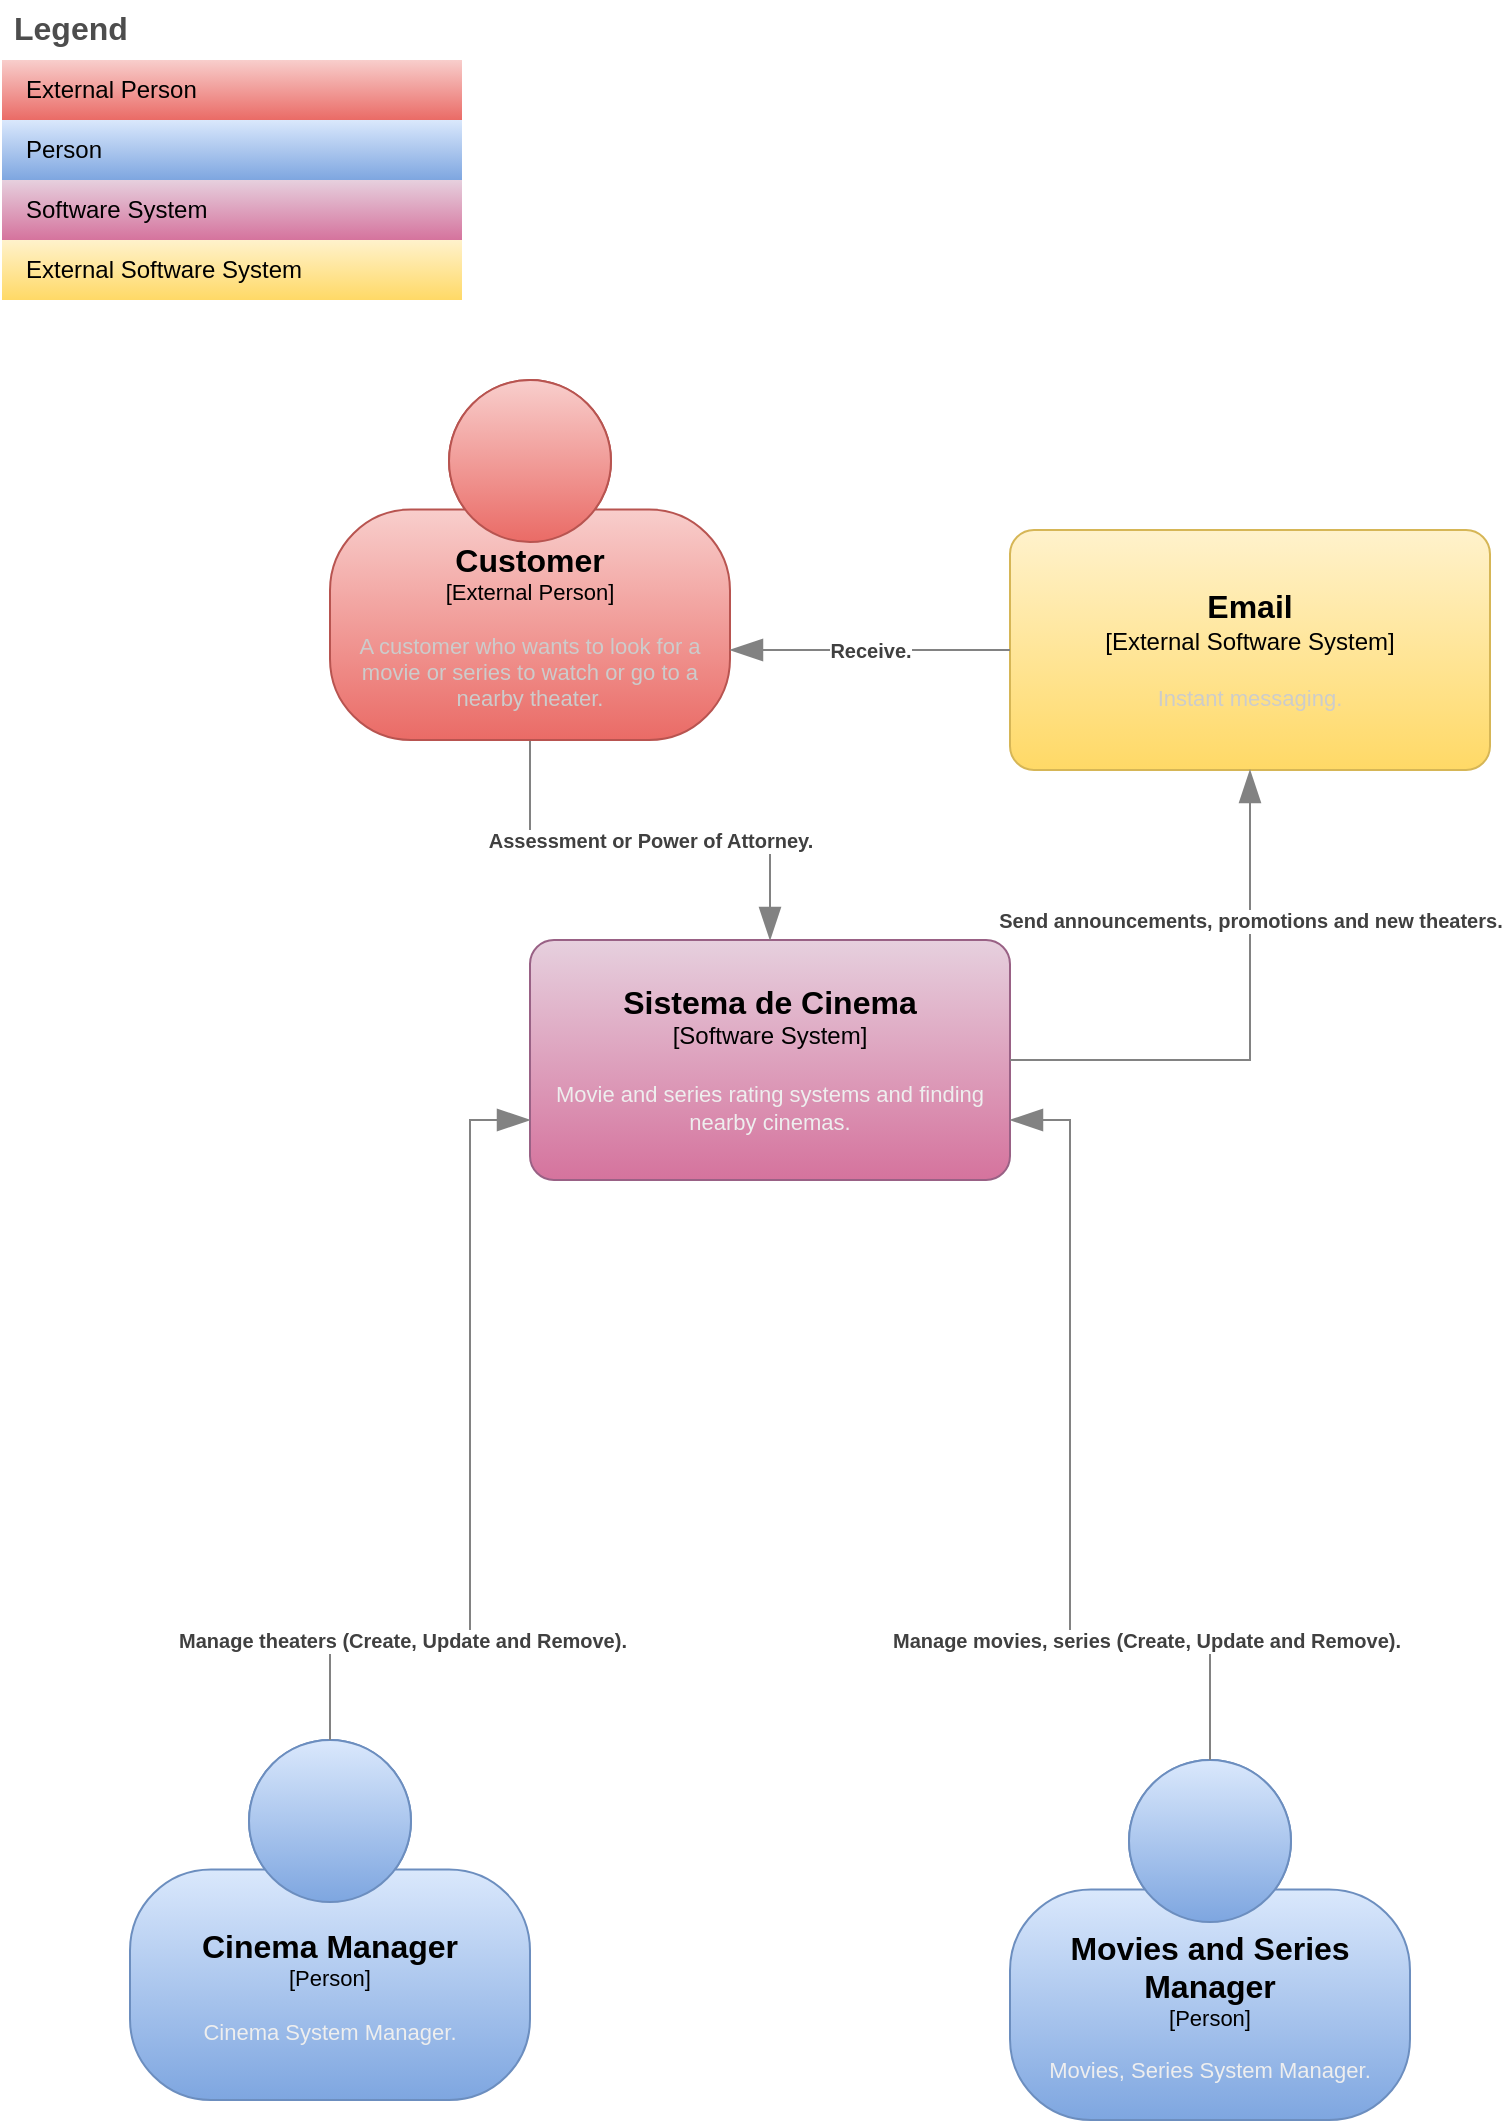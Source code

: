<mxfile version="26.2.14" pages="5">
  <diagram id="TX8qVg_DP1WdxwPz-Huz" name="CMSS - Context Layer">
    <mxGraphModel dx="1017" dy="805" grid="1" gridSize="10" guides="1" tooltips="1" connect="1" arrows="1" fold="0" page="1" pageScale="1" pageWidth="827" pageHeight="1169" math="0" shadow="0">
      <root>
        <mxCell id="0" />
        <mxCell id="1" parent="0" />
        <object placeholders="1" c4Name="Cinema Manager" c4Type="Person" c4Description="Cinema System Manager." label="&lt;font style=&quot;font-size: 16px&quot;&gt;&lt;b&gt;%c4Name%&lt;/b&gt;&lt;/font&gt;&lt;div&gt;[%c4Type%]&lt;/div&gt;&lt;br&gt;&lt;div&gt;&lt;font style=&quot;font-size: 11px&quot;&gt;&lt;font color=&quot;#eeeeee&quot;&gt;%c4Description%&lt;/font&gt;&lt;/div&gt;" id="2">
          <mxCell style="html=1;fontSize=11;dashed=0;whiteSpace=wrap;fillColor=#dae8fc;strokeColor=#6c8ebf;shape=mxgraph.c4.person2;align=center;metaEdit=1;points=[[0.5,0,0],[1,0.5,0],[1,0.75,0],[0.75,1,0],[0.5,1,0],[0.25,1,0],[0,0.75,0],[0,0.5,0]];resizable=0;gradientColor=#7ea6e0;" parent="1" vertex="1">
            <mxGeometry x="74" y="880" width="200" height="180" as="geometry" />
          </mxCell>
        </object>
        <object placeholders="1" c4Name="Sistema de Cinema" c4Type="Software System" c4Description="Movie and series rating systems and finding nearby cinemas." label="&lt;font style=&quot;font-size: 16px&quot;&gt;&lt;b&gt;%c4Name%&lt;/b&gt;&lt;/font&gt;&lt;div&gt;[%c4Type%]&lt;/div&gt;&lt;br&gt;&lt;div&gt;&lt;font style=&quot;font-size: 11px&quot;&gt;&lt;font color=&quot;#eeeeee&quot;&gt;%c4Description%&lt;/font&gt;&lt;/div&gt;" link="data:page/id,x89khuPR3WnEGImn0Q7M" id="MkzRst8bztIj6p5tTmhV-2">
          <mxCell style="rounded=1;whiteSpace=wrap;html=1;labelBackgroundColor=none;fillColor=#e6d0de;align=center;arcSize=10;strokeColor=#996185;metaEdit=1;resizable=0;points=[[0.25,0,0],[0.5,0,0],[0.75,0,0],[1,0.25,0],[1,0.5,0],[1,0.75,0],[0.75,1,0],[0.5,1,0],[0.25,1,0],[0,0.75,0],[0,0.5,0],[0,0.25,0]];gradientColor=#d5739d;" parent="1" vertex="1">
            <mxGeometry x="274" y="480" width="240" height="120" as="geometry" />
          </mxCell>
        </object>
        <object placeholders="1" c4Name="Email" c4Type="External Software System" c4Description="Instant messaging." label="&lt;font style=&quot;font-size: 16px&quot;&gt;&lt;b&gt;%c4Name%&lt;/b&gt;&lt;/font&gt;&lt;div&gt;[%c4Type%]&lt;/div&gt;&lt;br&gt;&lt;div&gt;&lt;font style=&quot;font-size: 11px&quot;&gt;&lt;font color=&quot;#cccccc&quot;&gt;%c4Description%&lt;/font&gt;&lt;/div&gt;" id="MkzRst8bztIj6p5tTmhV-3">
          <mxCell style="rounded=1;whiteSpace=wrap;html=1;labelBackgroundColor=none;fillColor=#fff2cc;align=center;arcSize=10;strokeColor=#d6b656;metaEdit=1;resizable=0;points=[[0.25,0,0],[0.5,0,0],[0.75,0,0],[1,0.25,0],[1,0.5,0],[1,0.75,0],[0.75,1,0],[0.5,1,0],[0.25,1,0],[0,0.75,0],[0,0.5,0],[0,0.25,0]];gradientColor=#ffd966;" parent="1" vertex="1">
            <mxGeometry x="514" y="275" width="240" height="120" as="geometry" />
          </mxCell>
        </object>
        <mxCell id="MkzRst8bztIj6p5tTmhV-4" value="Legend" style="shape=table;startSize=30;container=1;collapsible=0;childLayout=tableLayout;fontSize=16;align=left;verticalAlign=top;fillColor=none;strokeColor=none;fontColor=#4D4D4D;fontStyle=1;spacingLeft=6;spacing=0;resizable=0;" parent="1" vertex="1">
          <mxGeometry x="10" y="10" width="230" height="150" as="geometry" />
        </mxCell>
        <mxCell id="MkzRst8bztIj6p5tTmhV-28" style="shape=tableRow;horizontal=0;startSize=0;swimlaneHead=0;swimlaneBody=0;strokeColor=inherit;top=0;left=0;bottom=0;right=0;collapsible=0;dropTarget=0;fillColor=none;points=[[0,0.5],[1,0.5]];portConstraint=eastwest;fontSize=12;" parent="MkzRst8bztIj6p5tTmhV-4" vertex="1">
          <mxGeometry y="30" width="230" height="30" as="geometry" />
        </mxCell>
        <mxCell id="MkzRst8bztIj6p5tTmhV-29" value="External Person" style="shape=partialRectangle;html=1;whiteSpace=wrap;connectable=0;strokeColor=#b85450;overflow=hidden;fillColor=#f8cecc;top=0;left=0;bottom=0;right=0;pointerEvents=1;fontSize=12;align=left;spacingLeft=10;spacingRight=4;gradientColor=#ea6b66;" parent="MkzRst8bztIj6p5tTmhV-28" vertex="1">
          <mxGeometry width="230" height="30" as="geometry">
            <mxRectangle width="230" height="30" as="alternateBounds" />
          </mxGeometry>
        </mxCell>
        <mxCell id="MkzRst8bztIj6p5tTmhV-5" value="" style="shape=tableRow;horizontal=0;startSize=0;swimlaneHead=0;swimlaneBody=0;strokeColor=#001DBC;top=0;left=0;bottom=0;right=0;collapsible=0;dropTarget=0;fillColor=#0050ef;points=[[0,0.5],[1,0.5]];portConstraint=eastwest;fontSize=12;fontColor=#ffffff;" parent="MkzRst8bztIj6p5tTmhV-4" vertex="1">
          <mxGeometry y="60" width="230" height="30" as="geometry" />
        </mxCell>
        <mxCell id="MkzRst8bztIj6p5tTmhV-6" value="Person" style="shape=partialRectangle;html=1;whiteSpace=wrap;connectable=0;strokeColor=#6c8ebf;overflow=hidden;fillColor=#dae8fc;top=0;left=0;bottom=0;right=0;pointerEvents=1;fontSize=12;align=left;spacingLeft=10;spacingRight=4;gradientColor=#7ea6e0;" parent="MkzRst8bztIj6p5tTmhV-5" vertex="1">
          <mxGeometry width="230" height="30" as="geometry">
            <mxRectangle width="230" height="30" as="alternateBounds" />
          </mxGeometry>
        </mxCell>
        <mxCell id="MkzRst8bztIj6p5tTmhV-7" value="" style="shape=tableRow;horizontal=0;startSize=0;swimlaneHead=0;swimlaneBody=0;strokeColor=#2D7600;top=0;left=0;bottom=0;right=0;collapsible=0;dropTarget=0;fillColor=#60a917;points=[[0,0.5],[1,0.5]];portConstraint=eastwest;fontSize=12;fontColor=#ffffff;" parent="MkzRst8bztIj6p5tTmhV-4" vertex="1">
          <mxGeometry y="90" width="230" height="30" as="geometry" />
        </mxCell>
        <mxCell id="MkzRst8bztIj6p5tTmhV-8" value="Software System" style="shape=partialRectangle;html=1;whiteSpace=wrap;connectable=0;strokeColor=#996185;overflow=hidden;fillColor=#e6d0de;top=0;left=0;bottom=0;right=0;pointerEvents=1;fontSize=12;align=left;spacingLeft=10;spacingRight=4;gradientColor=#d5739d;" parent="MkzRst8bztIj6p5tTmhV-7" vertex="1">
          <mxGeometry width="230" height="30" as="geometry">
            <mxRectangle width="230" height="30" as="alternateBounds" />
          </mxGeometry>
        </mxCell>
        <mxCell id="MkzRst8bztIj6p5tTmhV-15" value="" style="shape=tableRow;horizontal=0;startSize=0;swimlaneHead=0;swimlaneBody=0;strokeColor=inherit;top=0;left=0;bottom=0;right=0;collapsible=0;dropTarget=0;fillColor=none;points=[[0,0.5],[1,0.5]];portConstraint=eastwest;fontSize=12;" parent="MkzRst8bztIj6p5tTmhV-4" vertex="1">
          <mxGeometry y="120" width="230" height="30" as="geometry" />
        </mxCell>
        <mxCell id="MkzRst8bztIj6p5tTmhV-16" value="External Software System" style="shape=partialRectangle;html=1;whiteSpace=wrap;connectable=0;strokeColor=#d6b656;overflow=hidden;fillColor=#fff2cc;top=0;left=0;bottom=0;right=0;pointerEvents=1;fontSize=12;align=left;spacingLeft=10;spacingRight=4;gradientColor=#ffd966;" parent="MkzRst8bztIj6p5tTmhV-15" vertex="1">
          <mxGeometry width="230" height="30" as="geometry">
            <mxRectangle width="230" height="30" as="alternateBounds" />
          </mxGeometry>
        </mxCell>
        <object placeholders="1" c4Type="Relationship" c4Description="Assessment or Power of Attorney." label="&lt;div style=&quot;text-align: left&quot;&gt;&lt;div style=&quot;text-align: center&quot;&gt;&lt;b&gt;%c4Description%&lt;/b&gt;&lt;/div&gt;" id="MkzRst8bztIj6p5tTmhV-19">
          <mxCell style="endArrow=blockThin;html=1;fontSize=10;fontColor=#404040;strokeWidth=1;endFill=1;strokeColor=#828282;elbow=vertical;metaEdit=1;endSize=14;startSize=14;jumpStyle=arc;jumpSize=16;rounded=0;edgeStyle=orthogonalEdgeStyle;entryX=0.5;entryY=0;entryDx=0;entryDy=0;entryPerimeter=0;exitX=0.5;exitY=1;exitDx=0;exitDy=0;exitPerimeter=0;" parent="1" source="MkzRst8bztIj6p5tTmhV-27" target="MkzRst8bztIj6p5tTmhV-2" edge="1">
            <mxGeometry width="240" relative="1" as="geometry">
              <mxPoint x="384" y="200" as="sourcePoint" />
              <mxPoint x="384" y="440" as="targetPoint" />
            </mxGeometry>
          </mxCell>
        </object>
        <object placeholders="1" c4Type="Relationship" c4Description="Send announcements, promotions and new theaters." label="&lt;div style=&quot;text-align: left&quot;&gt;&lt;div style=&quot;text-align: center&quot;&gt;&lt;b&gt;%c4Description%&lt;/b&gt;&lt;/div&gt;" id="MkzRst8bztIj6p5tTmhV-24">
          <mxCell style="endArrow=blockThin;html=1;fontSize=10;fontColor=#404040;strokeWidth=1;endFill=1;strokeColor=#828282;elbow=vertical;metaEdit=1;endSize=14;startSize=14;jumpStyle=arc;jumpSize=16;rounded=0;edgeStyle=orthogonalEdgeStyle;exitX=1;exitY=0.5;exitDx=0;exitDy=0;exitPerimeter=0;entryX=0.5;entryY=1;entryDx=0;entryDy=0;entryPerimeter=0;" parent="1" source="MkzRst8bztIj6p5tTmhV-2" target="MkzRst8bztIj6p5tTmhV-3" edge="1">
            <mxGeometry x="0.434" width="240" relative="1" as="geometry">
              <mxPoint x="344" y="330" as="sourcePoint" />
              <mxPoint x="584" y="330" as="targetPoint" />
              <mxPoint as="offset" />
            </mxGeometry>
          </mxCell>
        </object>
        <object placeholders="1" c4Name="Customer" c4Type="External Person" c4Description="A customer who wants to look for a movie or series to watch or go to a nearby theater." label="&lt;font style=&quot;font-size: 16px&quot;&gt;&lt;b&gt;%c4Name%&lt;/b&gt;&lt;/font&gt;&lt;div&gt;[%c4Type%]&lt;/div&gt;&lt;br&gt;&lt;div&gt;&lt;font style=&quot;font-size: 11px&quot;&gt;&lt;font color=&quot;#cccccc&quot;&gt;%c4Description%&lt;/font&gt;&lt;/div&gt;" id="MkzRst8bztIj6p5tTmhV-27">
          <mxCell style="html=1;fontSize=11;dashed=0;whiteSpace=wrap;fillColor=#f8cecc;strokeColor=#b85450;shape=mxgraph.c4.person2;align=center;metaEdit=1;points=[[0.5,0,0],[1,0.5,0],[1,0.75,0],[0.75,1,0],[0.5,1,0],[0.25,1,0],[0,0.75,0],[0,0.5,0]];resizable=0;gradientColor=#ea6b66;" parent="1" vertex="1">
            <mxGeometry x="174" y="200" width="200" height="180" as="geometry" />
          </mxCell>
        </object>
        <object placeholders="1" c4Type="Relationship" c4Description="Manage theaters (Create, Update and Remove)." label="&lt;div style=&quot;text-align: left&quot;&gt;&lt;div style=&quot;text-align: center&quot;&gt;&lt;b&gt;%c4Description%&lt;/b&gt;&lt;/div&gt;" id="MkzRst8bztIj6p5tTmhV-30">
          <mxCell style="endArrow=blockThin;html=1;fontSize=10;fontColor=#404040;strokeWidth=1;endFill=1;strokeColor=#828282;elbow=vertical;metaEdit=1;endSize=14;startSize=14;jumpStyle=arc;jumpSize=16;rounded=0;edgeStyle=orthogonalEdgeStyle;exitX=0.5;exitY=0;exitDx=0;exitDy=0;exitPerimeter=0;entryX=0;entryY=0.75;entryDx=0;entryDy=0;entryPerimeter=0;" parent="1" source="2" target="MkzRst8bztIj6p5tTmhV-2" edge="1">
            <mxGeometry x="-0.581" width="240" relative="1" as="geometry">
              <mxPoint x="344" y="550" as="sourcePoint" />
              <mxPoint x="584" y="550" as="targetPoint" />
              <Array as="points">
                <mxPoint x="174" y="830" />
                <mxPoint x="244" y="830" />
                <mxPoint x="244" y="570" />
              </Array>
              <mxPoint as="offset" />
            </mxGeometry>
          </mxCell>
        </object>
        <object placeholders="1" c4Name="Movies and Series Manager" c4Type="Person" c4Description="Movies, Series System Manager." label="&lt;font style=&quot;font-size: 16px&quot;&gt;&lt;b&gt;%c4Name%&lt;/b&gt;&lt;/font&gt;&lt;div&gt;[%c4Type%]&lt;/div&gt;&lt;br&gt;&lt;div&gt;&lt;font style=&quot;font-size: 11px&quot;&gt;&lt;font color=&quot;#eeeeee&quot;&gt;%c4Description%&lt;/font&gt;&lt;/div&gt;" id="MkzRst8bztIj6p5tTmhV-33">
          <mxCell style="html=1;fontSize=11;dashed=0;whiteSpace=wrap;fillColor=#dae8fc;strokeColor=#6c8ebf;shape=mxgraph.c4.person2;align=center;metaEdit=1;points=[[0.5,0,0],[1,0.5,0],[1,0.75,0],[0.75,1,0],[0.5,1,0],[0.25,1,0],[0,0.75,0],[0,0.5,0]];resizable=0;gradientColor=#7ea6e0;" parent="1" vertex="1">
            <mxGeometry x="514" y="890" width="200" height="180" as="geometry" />
          </mxCell>
        </object>
        <object placeholders="1" c4Type="Relationship" c4Description="Manage movies, series (Create, Update and Remove)." label="&lt;div style=&quot;text-align: left&quot;&gt;&lt;div style=&quot;text-align: center&quot;&gt;&lt;b&gt;%c4Description%&lt;/b&gt;&lt;/div&gt;" id="MkzRst8bztIj6p5tTmhV-34">
          <mxCell style="endArrow=blockThin;html=1;fontSize=10;fontColor=#404040;strokeWidth=1;endFill=1;strokeColor=#828282;elbow=vertical;metaEdit=1;endSize=14;startSize=14;jumpStyle=arc;jumpSize=16;rounded=0;edgeStyle=orthogonalEdgeStyle;entryX=1;entryY=0.75;entryDx=0;entryDy=0;entryPerimeter=0;exitX=0.5;exitY=0;exitDx=0;exitDy=0;exitPerimeter=0;" parent="1" source="MkzRst8bztIj6p5tTmhV-33" target="MkzRst8bztIj6p5tTmhV-2" edge="1">
            <mxGeometry x="-0.561" width="240" relative="1" as="geometry">
              <mxPoint x="94" y="670" as="sourcePoint" />
              <mxPoint x="14" y="455" as="targetPoint" />
              <Array as="points">
                <mxPoint x="614" y="830" />
                <mxPoint x="544" y="830" />
                <mxPoint x="544" y="570" />
              </Array>
              <mxPoint as="offset" />
            </mxGeometry>
          </mxCell>
        </object>
        <object placeholders="1" c4Type="Relationship" c4Description="Receive." label="&lt;div style=&quot;text-align: left&quot;&gt;&lt;div style=&quot;text-align: center&quot;&gt;&lt;b&gt;%c4Description%&lt;/b&gt;&lt;/div&gt;" id="ckNi_snnKmAa9qjskuiL-4">
          <mxCell style="endArrow=blockThin;html=1;fontSize=10;fontColor=#404040;strokeWidth=1;endFill=1;strokeColor=#828282;elbow=vertical;metaEdit=1;endSize=14;startSize=14;jumpStyle=arc;jumpSize=16;rounded=0;edgeStyle=orthogonalEdgeStyle;entryX=1;entryY=0.75;entryDx=0;entryDy=0;entryPerimeter=0;exitX=0;exitY=0.5;exitDx=0;exitDy=0;exitPerimeter=0;" parent="1" source="MkzRst8bztIj6p5tTmhV-3" target="MkzRst8bztIj6p5tTmhV-27" edge="1">
            <mxGeometry width="240" relative="1" as="geometry">
              <mxPoint x="514" y="330" as="sourcePoint" />
              <mxPoint x="754" y="330" as="targetPoint" />
            </mxGeometry>
          </mxCell>
        </object>
      </root>
    </mxGraphModel>
  </diagram>
  <diagram name="CMSS - Container Layer" id="x89khuPR3WnEGImn0Q7M">
    <mxGraphModel dx="1236" dy="805" grid="1" gridSize="10" guides="1" tooltips="1" connect="1" arrows="1" fold="0" page="1" pageScale="1" pageWidth="827" pageHeight="1169" math="0" shadow="0">
      <root>
        <mxCell id="3Y7suJL7Wm3gmXwnAMGn-0" />
        <mxCell id="3Y7suJL7Wm3gmXwnAMGn-1" parent="3Y7suJL7Wm3gmXwnAMGn-0" />
        <object placeholders="1" c4Name="Cinema Manager" c4Type="Person" c4Description="Cinema System Manager." label="&lt;font style=&quot;font-size: 16px&quot;&gt;&lt;b&gt;%c4Name%&lt;/b&gt;&lt;/font&gt;&lt;div&gt;[%c4Type%]&lt;/div&gt;&lt;br&gt;&lt;div&gt;&lt;font style=&quot;font-size: 11px&quot;&gt;&lt;font color=&quot;#eeeeee&quot;&gt;%c4Description%&lt;/font&gt;&lt;/div&gt;" id="3Y7suJL7Wm3gmXwnAMGn-2">
          <mxCell style="html=1;fontSize=11;dashed=0;whiteSpace=wrap;fillColor=#dae8fc;strokeColor=#6c8ebf;shape=mxgraph.c4.person2;align=center;metaEdit=1;points=[[0.5,0,0],[1,0.5,0],[1,0.75,0],[0.75,1,0],[0.5,1,0],[0.25,1,0],[0,0.75,0],[0,0.5,0]];resizable=0;gradientColor=#7ea6e0;" parent="3Y7suJL7Wm3gmXwnAMGn-1" vertex="1">
            <mxGeometry x="1430" y="350" width="200" height="180" as="geometry" />
          </mxCell>
        </object>
        <object placeholders="1" c4Name="EmailJS" c4Type="External Software System" c4Description="Instant messaging.&#xa;Link: https://www.emailjs.com/" label="&lt;font style=&quot;font-size: 16px&quot;&gt;&lt;b&gt;%c4Name%&lt;/b&gt;&lt;/font&gt;&lt;div&gt;[%c4Type%]&lt;/div&gt;&lt;br&gt;&lt;div&gt;&lt;font style=&quot;font-size: 11px&quot;&gt;&lt;font color=&quot;#cccccc&quot;&gt;%c4Description%&lt;/font&gt;&lt;/div&gt;" id="3Y7suJL7Wm3gmXwnAMGn-4">
          <mxCell style="rounded=1;whiteSpace=wrap;html=1;labelBackgroundColor=none;fillColor=#fff2cc;align=center;arcSize=10;strokeColor=#d6b656;metaEdit=1;resizable=0;points=[[0.25,0,0],[0.5,0,0],[0.75,0,0],[1,0.25,0],[1,0.5,0],[1,0.75,0],[0.75,1,0],[0.5,1,0],[0.25,1,0],[0,0.75,0],[0,0.5,0],[0,0.25,0]];gradientColor=#ffd966;" parent="3Y7suJL7Wm3gmXwnAMGn-1" vertex="1">
            <mxGeometry x="520" y="55" width="240" height="120" as="geometry" />
          </mxCell>
        </object>
        <object placeholders="1" c4Name="Customer" c4Type="External Person" c4Description="A customer who wants to look for a movie or series to watch or go to a nearby theater." label="&lt;font style=&quot;font-size: 16px&quot;&gt;&lt;b&gt;%c4Name%&lt;/b&gt;&lt;/font&gt;&lt;div&gt;[%c4Type%]&lt;/div&gt;&lt;br&gt;&lt;div&gt;&lt;font style=&quot;font-size: 11px&quot;&gt;&lt;font color=&quot;#cccccc&quot;&gt;%c4Description%&lt;/font&gt;&lt;/div&gt;" id="3Y7suJL7Wm3gmXwnAMGn-17">
          <mxCell style="html=1;fontSize=11;dashed=0;whiteSpace=wrap;fillColor=#f8cecc;strokeColor=#b85450;shape=mxgraph.c4.person2;align=center;metaEdit=1;points=[[0.5,0,0],[1,0.5,0],[1,0.75,0],[0.75,1,0],[0.5,1,0],[0.25,1,0],[0,0.75,0],[0,0.5,0]];resizable=0;gradientColor=#ea6b66;" parent="3Y7suJL7Wm3gmXwnAMGn-1" vertex="1">
            <mxGeometry x="40" y="25" width="200" height="180" as="geometry" />
          </mxCell>
        </object>
        <object placeholders="1" c4Name="Movies and Series Manager" c4Type="Person" c4Description="Movies, Series System Manager." label="&lt;font style=&quot;font-size: 16px&quot;&gt;&lt;b&gt;%c4Name%&lt;/b&gt;&lt;/font&gt;&lt;div&gt;[%c4Type%]&lt;/div&gt;&lt;br&gt;&lt;div&gt;&lt;font style=&quot;font-size: 11px&quot;&gt;&lt;font color=&quot;#eeeeee&quot;&gt;%c4Description%&lt;/font&gt;&lt;/div&gt;" id="3Y7suJL7Wm3gmXwnAMGn-19">
          <mxCell style="html=1;fontSize=11;dashed=0;whiteSpace=wrap;fillColor=#dae8fc;strokeColor=#6c8ebf;shape=mxgraph.c4.person2;align=center;metaEdit=1;points=[[0.5,0,0],[1,0.5,0],[1,0.75,0],[0.75,1,0],[0.5,1,0],[0.25,1,0],[0,0.75,0],[0,0.5,0]];resizable=0;gradientColor=#7ea6e0;" parent="3Y7suJL7Wm3gmXwnAMGn-1" vertex="1">
            <mxGeometry x="1425" y="660" width="200" height="180" as="geometry" />
          </mxCell>
        </object>
        <object placeholders="1" c4Name="CMSS - Cinema, Movies and Series System" c4Type="SystemScopeBoundary" c4Application="Software System" label="&lt;font style=&quot;font-size: 16px&quot;&gt;&lt;b&gt;&lt;div style=&quot;text-align: left&quot;&gt;%c4Name%&lt;/div&gt;&lt;/b&gt;&lt;/font&gt;&lt;div style=&quot;text-align: left&quot;&gt;[%c4Application%]&lt;/div&gt;" id="nCco66VTbgf7w35ZN61c-0">
          <mxCell style="rounded=1;fontSize=11;whiteSpace=wrap;html=1;dashed=1;arcSize=20;fillColor=none;strokeColor=#666666;fontColor=#333333;labelBackgroundColor=none;align=left;verticalAlign=bottom;labelBorderColor=none;spacingTop=0;spacing=10;dashPattern=8 4;metaEdit=1;rotatable=0;perimeter=rectanglePerimeter;noLabel=0;labelPadding=0;allowArrows=0;connectable=0;expand=0;recursiveResize=0;editable=1;pointerEvents=0;absoluteArcSize=1;points=[[0.25,0,0],[0.5,0,0],[0.75,0,0],[1,0.25,0],[1,0.5,0],[1,0.75,0],[0.75,1,0],[0.5,1,0],[0.25,1,0],[0,0.75,0],[0,0.5,0],[0,0.25,0]];" parent="3Y7suJL7Wm3gmXwnAMGn-1" vertex="1">
            <mxGeometry x="10" y="290" width="1220" height="810" as="geometry" />
          </mxCell>
        </object>
        <object placeholders="1" c4Name="CMSS Database" c4Type="Container" c4Technology="SQL Server" c4Description="Cinemas, movies, series and other&#39;s stored for consultation" label="&lt;font style=&quot;font-size: 16px&quot;&gt;&lt;b&gt;%c4Name%&lt;/b&gt;&lt;/font&gt;&lt;div&gt;[%c4Type%:&amp;nbsp;%c4Technology%]&lt;/div&gt;&lt;br&gt;&lt;div&gt;&lt;font style=&quot;font-size: 11px&quot;&gt;&lt;font color=&quot;#E6E6E6&quot;&gt;%c4Description%&lt;/font&gt;&lt;/div&gt;" id="5LLu58hx1srAWkukcrOF-0">
          <mxCell style="shape=cylinder3;size=15;whiteSpace=wrap;html=1;boundedLbl=1;rounded=0;labelBackgroundColor=none;fillColor=#ffcd28;fontSize=12;align=center;strokeColor=#d79b00;metaEdit=1;points=[[0.5,0,0],[1,0.25,0],[1,0.5,0],[1,0.75,0],[0.5,1,0],[0,0.75,0],[0,0.5,0],[0,0.25,0]];resizable=0;gradientColor=#ffa500;" parent="3Y7suJL7Wm3gmXwnAMGn-1" vertex="1">
            <mxGeometry x="980" y="970" width="240" height="120" as="geometry" />
          </mxCell>
        </object>
        <object placeholders="1" c4Name="CineWeb" c4Type="Container" c4Technology="ReactJS" c4Description="Single Page Aplication (SPA)&#xa;to rate movies and series and find a nearby cinema" label="&lt;font style=&quot;font-size: 16px&quot;&gt;&lt;b&gt;%c4Name%&lt;/b&gt;&lt;/font&gt;&lt;div&gt;[%c4Type%:&amp;nbsp;%c4Technology%]&lt;/div&gt;&lt;br&gt;&lt;div&gt;&lt;font style=&quot;font-size: 11px&quot;&gt;&lt;font color=&quot;#E6E6E6&quot;&gt;%c4Description%&lt;/font&gt;&lt;/div&gt;" id="PSpWGJE5sFyFM3dMlS5U-1">
          <mxCell style="shape=mxgraph.c4.webBrowserContainer2;whiteSpace=wrap;html=1;boundedLbl=1;rounded=0;labelBackgroundColor=none;strokeColor=#006EAF;fillColor=#1ba1e2;strokeColor=#118ACD;strokeColor2=#0E7DAD;fontSize=12;align=center;metaEdit=1;points=[[0.5,0,0],[1,0.25,0],[1,0.5,0],[1,0.75,0],[0.5,1,0],[0,0.75,0],[0,0.5,0],[0,0.25,0]];resizable=0;gradientDirection=north;fontColor=#ffffff;" parent="3Y7suJL7Wm3gmXwnAMGn-1" vertex="1">
            <mxGeometry x="520" y="540" width="240" height="160" as="geometry" />
          </mxCell>
        </object>
        <object placeholders="1" c4Name="CMSSS_API" c4Type="Container" c4Technology="C# .NET 9" c4Description="Provide data from Cinemas, Movies and Series via JSON (RestAPI)" label="&lt;font style=&quot;font-size: 16px&quot;&gt;&lt;b&gt;%c4Name%&lt;/b&gt;&lt;/font&gt;&lt;div&gt;[%c4Type%: %c4Technology%]&lt;/div&gt;&lt;br&gt;&lt;div&gt;&lt;font style=&quot;font-size: 11px&quot;&gt;&lt;font color=&quot;#E6E6E6&quot;&gt;%c4Description%&lt;/font&gt;&lt;/div&gt;" link="data:page/id,dVTnjd83U0ei9hn6Kxiu" id="qhVzcf40KJLNYyw5GPNZ-1">
          <mxCell style="rounded=1;whiteSpace=wrap;html=1;fontSize=11;labelBackgroundColor=none;fillColor=#e6d0de;align=center;arcSize=10;strokeColor=#996185;metaEdit=1;resizable=0;points=[[0.25,0,0],[0.5,0,0],[0.75,0,0],[1,0.25,0],[1,0.5,0],[1,0.75,0],[0.75,1,0],[0.5,1,0],[0.25,1,0],[0,0.75,0],[0,0.5,0],[0,0.25,0]];gradientColor=#d5739d;" parent="3Y7suJL7Wm3gmXwnAMGn-1" vertex="1">
            <mxGeometry x="520" y="970" width="240" height="120" as="geometry" />
          </mxCell>
        </object>
        <object placeholders="1" c4Type="Relationship" c4Description="Recover data" label="&lt;div style=&quot;text-align: left&quot;&gt;&lt;div style=&quot;text-align: center&quot;&gt;&lt;b&gt;%c4Description%&lt;/b&gt;&lt;/div&gt;" id="qhVzcf40KJLNYyw5GPNZ-3">
          <mxCell style="endArrow=blockThin;html=1;fontSize=10;fontColor=#404040;strokeWidth=1;endFill=1;strokeColor=#828282;elbow=vertical;metaEdit=1;endSize=14;startSize=14;jumpStyle=arc;jumpSize=16;rounded=0;edgeStyle=orthogonalEdgeStyle;exitX=1;exitY=0.5;exitDx=0;exitDy=0;exitPerimeter=0;entryX=0;entryY=0.5;entryDx=0;entryDy=0;entryPerimeter=0;" parent="3Y7suJL7Wm3gmXwnAMGn-1" source="qhVzcf40KJLNYyw5GPNZ-1" target="5LLu58hx1srAWkukcrOF-0" edge="1">
            <mxGeometry x="-0.067" width="240" relative="1" as="geometry">
              <mxPoint x="740" y="810" as="sourcePoint" />
              <mxPoint x="980" y="810" as="targetPoint" />
              <mxPoint as="offset" />
            </mxGeometry>
          </mxCell>
        </object>
        <object placeholders="1" c4Name="CustomerLogin" c4Type="Container" c4Technology="ReactJS" c4Description="Customer Single Page Aplication (SPA)&#xa;to login before entering" label="&lt;font style=&quot;font-size: 16px&quot;&gt;&lt;b&gt;%c4Name%&lt;/b&gt;&lt;/font&gt;&lt;div&gt;[%c4Type%:&amp;nbsp;%c4Technology%]&lt;/div&gt;&lt;br&gt;&lt;div&gt;&lt;font style=&quot;font-size: 11px&quot;&gt;&lt;font color=&quot;#E6E6E6&quot;&gt;%c4Description%&lt;/font&gt;&lt;/div&gt;" id="qhVzcf40KJLNYyw5GPNZ-4">
          <mxCell style="shape=mxgraph.c4.webBrowserContainer2;whiteSpace=wrap;html=1;boundedLbl=1;rounded=0;labelBackgroundColor=none;strokeColor=#006EAF;fillColor=#1ba1e2;strokeColor=#118ACD;strokeColor2=#0E7DAD;fontSize=12;align=center;metaEdit=1;points=[[0.5,0,0],[1,0.25,0],[1,0.5,0],[1,0.75,0],[0.5,1,0],[0,0.75,0],[0,0.5,0],[0,0.25,0]];resizable=0;fontColor=#ffffff;" parent="3Y7suJL7Wm3gmXwnAMGn-1" vertex="1">
            <mxGeometry x="20" y="540" width="240" height="160" as="geometry" />
          </mxCell>
        </object>
        <object placeholders="1" c4Type="Relationship" c4Description="Come here after logging in correctly" label="&lt;div style=&quot;text-align: left&quot;&gt;&lt;div style=&quot;text-align: center&quot;&gt;&lt;b&gt;%c4Description%&lt;/b&gt;&lt;/div&gt;" id="qhVzcf40KJLNYyw5GPNZ-6">
          <mxCell style="endArrow=blockThin;html=1;fontSize=10;fontColor=#404040;strokeWidth=1;endFill=1;strokeColor=#828282;elbow=vertical;metaEdit=1;endSize=14;startSize=14;jumpStyle=arc;jumpSize=16;rounded=0;edgeStyle=orthogonalEdgeStyle;exitX=1;exitY=0.5;exitDx=0;exitDy=0;exitPerimeter=0;entryX=0;entryY=0.5;entryDx=0;entryDy=0;entryPerimeter=0;" parent="3Y7suJL7Wm3gmXwnAMGn-1" source="qhVzcf40KJLNYyw5GPNZ-4" target="PSpWGJE5sFyFM3dMlS5U-1" edge="1">
            <mxGeometry width="240" relative="1" as="geometry">
              <mxPoint x="440" y="620" as="sourcePoint" />
              <mxPoint x="480" y="680" as="targetPoint" />
              <mxPoint as="offset" />
              <Array as="points">
                <mxPoint x="460" y="620" />
                <mxPoint x="460" y="620" />
              </Array>
            </mxGeometry>
          </mxCell>
        </object>
        <object placeholders="1" c4Type="Relationship" c4Technology="JSON/HTTP" c4Description="Recover movies, series and cinema data" label="&lt;div style=&quot;text-align: left&quot;&gt;&lt;div style=&quot;text-align: center&quot;&gt;&lt;b&gt;%c4Description%&lt;/b&gt;&lt;/div&gt;&lt;div style=&quot;text-align: center&quot;&gt;[%c4Technology%]&lt;/div&gt;&lt;/div&gt;" id="ZQYdTn4B1CIGa4xaBYz5-1">
          <mxCell style="endArrow=blockThin;html=1;fontSize=10;fontColor=#404040;strokeWidth=1;endFill=1;strokeColor=#828282;elbow=vertical;metaEdit=1;endSize=14;startSize=14;jumpStyle=arc;jumpSize=16;rounded=0;edgeStyle=orthogonalEdgeStyle;entryX=0.75;entryY=0;entryDx=0;entryDy=0;entryPerimeter=0;" parent="3Y7suJL7Wm3gmXwnAMGn-1" target="qhVzcf40KJLNYyw5GPNZ-1" edge="1">
            <mxGeometry x="0.051" width="240" relative="1" as="geometry">
              <mxPoint x="700" y="700" as="sourcePoint" />
              <mxPoint x="790" y="750" as="targetPoint" />
              <mxPoint as="offset" />
            </mxGeometry>
          </mxCell>
        </object>
        <object placeholders="1" c4Type="Relationship" c4Description="Receive via e-mail" label="&lt;div style=&quot;text-align: left&quot;&gt;&lt;div style=&quot;text-align: center&quot;&gt;&lt;b&gt;%c4Description%&lt;/b&gt;&lt;/div&gt;" id="S3tpOOHtR4TsHnEvEmOx-1">
          <mxCell style="endArrow=blockThin;html=1;fontSize=10;fontColor=#404040;strokeWidth=1;endFill=1;strokeColor=#828282;elbow=vertical;metaEdit=1;endSize=14;startSize=14;jumpStyle=arc;jumpSize=16;rounded=0;edgeStyle=orthogonalEdgeStyle;exitX=0;exitY=0.5;exitDx=0;exitDy=0;exitPerimeter=0;entryX=1;entryY=0.75;entryDx=0;entryDy=0;entryPerimeter=0;" parent="3Y7suJL7Wm3gmXwnAMGn-1" source="3Y7suJL7Wm3gmXwnAMGn-4" target="3Y7suJL7Wm3gmXwnAMGn-17" edge="1">
            <mxGeometry width="240" relative="1" as="geometry">
              <mxPoint x="760" y="390" as="sourcePoint" />
              <mxPoint x="420" y="270" as="targetPoint" />
              <Array as="points" />
            </mxGeometry>
          </mxCell>
        </object>
        <object placeholders="1" c4Type="Relationship" c4Description="Register or Login to manage a Cinema" label="&lt;div style=&quot;text-align: left&quot;&gt;&lt;div style=&quot;text-align: center&quot;&gt;&lt;b&gt;%c4Description%&lt;/b&gt;&lt;/div&gt;" id="OtqsXVNG5OXkK-pnD9J9-2">
          <mxCell style="endArrow=blockThin;html=1;fontSize=10;fontColor=#404040;strokeWidth=1;endFill=1;strokeColor=#828282;elbow=vertical;metaEdit=1;endSize=14;startSize=14;jumpStyle=arc;jumpSize=16;rounded=0;edgeStyle=orthogonalEdgeStyle;exitX=0;exitY=0.75;exitDx=0;exitDy=0;exitPerimeter=0;entryX=1;entryY=0.25;entryDx=0;entryDy=0;entryPerimeter=0;" parent="3Y7suJL7Wm3gmXwnAMGn-1" source="3Y7suJL7Wm3gmXwnAMGn-2" target="OtqsXVNG5OXkK-pnD9J9-6" edge="1">
            <mxGeometry width="240" relative="1" as="geometry">
              <mxPoint x="1190" y="470" as="sourcePoint" />
              <mxPoint x="1210" y="570" as="targetPoint" />
            </mxGeometry>
          </mxCell>
        </object>
        <object placeholders="1" c4Type="Relationship" c4Description="Register or Login to manage Movie and Series" label="&lt;div style=&quot;text-align: left&quot;&gt;&lt;div style=&quot;text-align: center&quot;&gt;&lt;b&gt;%c4Description%&lt;/b&gt;&lt;/div&gt;" id="OtqsXVNG5OXkK-pnD9J9-3">
          <mxCell style="endArrow=blockThin;html=1;fontSize=10;fontColor=#404040;strokeWidth=1;endFill=1;strokeColor=#828282;elbow=vertical;metaEdit=1;endSize=14;startSize=14;jumpStyle=arc;jumpSize=16;rounded=0;edgeStyle=orthogonalEdgeStyle;exitX=0;exitY=0.75;exitDx=0;exitDy=0;exitPerimeter=0;entryX=1;entryY=0.75;entryDx=0;entryDy=0;entryPerimeter=0;" parent="3Y7suJL7Wm3gmXwnAMGn-1" source="3Y7suJL7Wm3gmXwnAMGn-19" target="OtqsXVNG5OXkK-pnD9J9-6" edge="1">
            <mxGeometry width="240" relative="1" as="geometry">
              <mxPoint x="930" y="640" as="sourcePoint" />
              <mxPoint x="930" y="750" as="targetPoint" />
            </mxGeometry>
          </mxCell>
        </object>
        <object placeholders="1" c4Type="Relationship" c4Description="Register or just log in to the site" label="&lt;div style=&quot;text-align: left&quot;&gt;&lt;div style=&quot;text-align: center&quot;&gt;&lt;b&gt;%c4Description%&lt;/b&gt;&lt;/div&gt;" id="OtqsXVNG5OXkK-pnD9J9-5">
          <mxCell style="endArrow=blockThin;html=1;fontSize=10;fontColor=#404040;strokeWidth=1;endFill=1;strokeColor=#828282;elbow=vertical;metaEdit=1;endSize=14;startSize=14;jumpStyle=arc;jumpSize=16;rounded=0;edgeStyle=orthogonalEdgeStyle;entryX=0.5;entryY=0;entryDx=0;entryDy=0;entryPerimeter=0;exitX=0.5;exitY=1;exitDx=0;exitDy=0;exitPerimeter=0;" parent="3Y7suJL7Wm3gmXwnAMGn-1" source="3Y7suJL7Wm3gmXwnAMGn-17" target="qhVzcf40KJLNYyw5GPNZ-4" edge="1">
            <mxGeometry width="240" relative="1" as="geometry">
              <mxPoint x="230" y="430" as="sourcePoint" />
              <mxPoint x="470" y="430" as="targetPoint" />
            </mxGeometry>
          </mxCell>
        </object>
        <object placeholders="1" c4Name="AdministratorLogin" c4Type="Container" c4Technology="React JS" c4Description="Administrator Single Page Aplication (SPA)&#xa;to login before entering" label="&lt;font style=&quot;font-size: 16px&quot;&gt;&lt;b&gt;%c4Name%&lt;/b&gt;&lt;/font&gt;&lt;div&gt;[%c4Type%:&amp;nbsp;%c4Technology%]&lt;/div&gt;&lt;br&gt;&lt;div&gt;&lt;font style=&quot;font-size: 11px&quot;&gt;&lt;font color=&quot;#E6E6E6&quot;&gt;%c4Description%&lt;/font&gt;&lt;/div&gt;" id="OtqsXVNG5OXkK-pnD9J9-6">
          <mxCell style="shape=mxgraph.c4.webBrowserContainer2;whiteSpace=wrap;html=1;boundedLbl=1;rounded=0;labelBackgroundColor=none;strokeColor=#118ACD;fillColor=#23A2D9;strokeColor=#118ACD;strokeColor2=#0E7DAD;fontSize=12;fontColor=#ffffff;align=center;metaEdit=1;points=[[0.5,0,0],[1,0.25,0],[1,0.5,0],[1,0.75,0],[0.5,1,0],[0,0.75,0],[0,0.5,0],[0,0.25,0]];resizable=0;" parent="3Y7suJL7Wm3gmXwnAMGn-1" vertex="1">
            <mxGeometry x="980" y="540" width="240" height="160" as="geometry" />
          </mxCell>
        </object>
        <object placeholders="1" c4Type="Relationship" c4Description="Come in after logging in correctly" label="&lt;div style=&quot;text-align: left&quot;&gt;&lt;div style=&quot;text-align: center&quot;&gt;&lt;b&gt;%c4Description%&lt;/b&gt;&lt;/div&gt;" id="65ao9pMCTnlZL4JrT6sE-0">
          <mxCell style="endArrow=blockThin;html=1;fontSize=10;fontColor=#404040;strokeWidth=1;endFill=1;strokeColor=#828282;elbow=vertical;metaEdit=1;endSize=14;startSize=14;jumpStyle=arc;jumpSize=16;rounded=0;edgeStyle=orthogonalEdgeStyle;exitX=0;exitY=0.5;exitDx=0;exitDy=0;exitPerimeter=0;entryX=1;entryY=0.5;entryDx=0;entryDy=0;entryPerimeter=0;" parent="3Y7suJL7Wm3gmXwnAMGn-1" source="OtqsXVNG5OXkK-pnD9J9-6" target="PSpWGJE5sFyFM3dMlS5U-1" edge="1">
            <mxGeometry width="240" relative="1" as="geometry">
              <mxPoint x="410" y="630" as="sourcePoint" />
              <mxPoint x="530" y="630" as="targetPoint" />
              <mxPoint as="offset" />
              <Array as="points">
                <mxPoint x="830" y="620" />
                <mxPoint x="830" y="620" />
              </Array>
            </mxGeometry>
          </mxCell>
        </object>
        <mxCell id="3Y7suJL7Wm3gmXwnAMGn-5" value="Legend" style="shape=table;startSize=30;container=1;collapsible=0;childLayout=tableLayout;fontSize=16;align=left;verticalAlign=top;fillColor=none;strokeColor=none;fontColor=#4D4D4D;fontStyle=1;spacingLeft=6;spacing=0;resizable=0;" parent="3Y7suJL7Wm3gmXwnAMGn-1" vertex="1">
          <mxGeometry x="1410" y="10" width="230" height="210" as="geometry" />
        </mxCell>
        <mxCell id="3Y7suJL7Wm3gmXwnAMGn-12" value="" style="shape=tableRow;horizontal=0;startSize=0;swimlaneHead=0;swimlaneBody=0;strokeColor=#82b366;top=0;left=0;bottom=0;right=0;collapsible=0;dropTarget=0;fillColor=#d5e8d4;points=[[0,0.5],[1,0.5]];portConstraint=eastwest;fontSize=12;gradientColor=#97d077;" parent="3Y7suJL7Wm3gmXwnAMGn-5" vertex="1">
          <mxGeometry y="30" width="230" height="30" as="geometry" />
        </mxCell>
        <mxCell id="3Y7suJL7Wm3gmXwnAMGn-13" value="External Software System" style="shape=partialRectangle;html=1;whiteSpace=wrap;connectable=0;strokeColor=#d6b656;overflow=hidden;fillColor=#fff2cc;top=0;left=0;bottom=0;right=0;pointerEvents=1;fontSize=12;align=left;spacingLeft=10;spacingRight=4;gradientColor=#ffd966;" parent="3Y7suJL7Wm3gmXwnAMGn-12" vertex="1">
          <mxGeometry width="230" height="30" as="geometry">
            <mxRectangle width="230" height="30" as="alternateBounds" />
          </mxGeometry>
        </mxCell>
        <mxCell id="3Y7suJL7Wm3gmXwnAMGn-6" style="shape=tableRow;horizontal=0;startSize=0;swimlaneHead=0;swimlaneBody=0;strokeColor=inherit;top=0;left=0;bottom=0;right=0;collapsible=0;dropTarget=0;fillColor=none;points=[[0,0.5],[1,0.5]];portConstraint=eastwest;fontSize=12;" parent="3Y7suJL7Wm3gmXwnAMGn-5" vertex="1">
          <mxGeometry y="60" width="230" height="30" as="geometry" />
        </mxCell>
        <mxCell id="3Y7suJL7Wm3gmXwnAMGn-7" value="External Person" style="shape=partialRectangle;html=1;whiteSpace=wrap;connectable=0;strokeColor=#b85450;overflow=hidden;fillColor=#f8cecc;top=0;left=0;bottom=0;right=0;pointerEvents=1;fontSize=12;align=left;spacingLeft=10;spacingRight=4;gradientColor=#ea6b66;" parent="3Y7suJL7Wm3gmXwnAMGn-6" vertex="1">
          <mxGeometry width="230" height="30" as="geometry">
            <mxRectangle width="230" height="30" as="alternateBounds" />
          </mxGeometry>
        </mxCell>
        <mxCell id="3Y7suJL7Wm3gmXwnAMGn-8" value="" style="shape=tableRow;horizontal=0;startSize=0;swimlaneHead=0;swimlaneBody=0;strokeColor=#001DBC;top=0;left=0;bottom=0;right=0;collapsible=0;dropTarget=0;fillColor=#0050ef;points=[[0,0.5],[1,0.5]];portConstraint=eastwest;fontSize=12;fontColor=#ffffff;" parent="3Y7suJL7Wm3gmXwnAMGn-5" vertex="1">
          <mxGeometry y="90" width="230" height="30" as="geometry" />
        </mxCell>
        <mxCell id="3Y7suJL7Wm3gmXwnAMGn-9" value="Person" style="shape=partialRectangle;html=1;whiteSpace=wrap;connectable=0;strokeColor=#6c8ebf;overflow=hidden;fillColor=#dae8fc;top=0;left=0;bottom=0;right=0;pointerEvents=1;fontSize=12;align=left;spacingLeft=10;spacingRight=4;gradientColor=#7ea6e0;" parent="3Y7suJL7Wm3gmXwnAMGn-8" vertex="1">
          <mxGeometry width="230" height="30" as="geometry">
            <mxRectangle width="230" height="30" as="alternateBounds" />
          </mxGeometry>
        </mxCell>
        <mxCell id="3Y7suJL7Wm3gmXwnAMGn-10" value="" style="shape=tableRow;horizontal=0;startSize=0;swimlaneHead=0;swimlaneBody=0;strokeColor=#2D7600;top=0;left=0;bottom=0;right=0;collapsible=0;dropTarget=0;fillColor=#60a917;points=[[0,0.5],[1,0.5]];portConstraint=eastwest;fontSize=12;fontColor=#ffffff;" parent="3Y7suJL7Wm3gmXwnAMGn-5" vertex="1">
          <mxGeometry y="120" width="230" height="30" as="geometry" />
        </mxCell>
        <mxCell id="3Y7suJL7Wm3gmXwnAMGn-11" value="Container: Single Page Aplication (SPA)" style="shape=partialRectangle;html=1;whiteSpace=wrap;connectable=0;strokeColor=#006EAF;overflow=hidden;fillColor=#1ba1e2;top=0;left=0;bottom=0;right=0;pointerEvents=1;fontSize=12;align=left;spacingLeft=10;spacingRight=4;fontColor=#ffffff;" parent="3Y7suJL7Wm3gmXwnAMGn-10" vertex="1">
          <mxGeometry width="230" height="30" as="geometry">
            <mxRectangle width="230" height="30" as="alternateBounds" />
          </mxGeometry>
        </mxCell>
        <mxCell id="65ao9pMCTnlZL4JrT6sE-1" style="shape=tableRow;horizontal=0;startSize=0;swimlaneHead=0;swimlaneBody=0;strokeColor=#2D7600;top=0;left=0;bottom=0;right=0;collapsible=0;dropTarget=0;fillColor=#60a917;points=[[0,0.5],[1,0.5]];portConstraint=eastwest;fontSize=12;fontColor=#ffffff;" parent="3Y7suJL7Wm3gmXwnAMGn-5" vertex="1">
          <mxGeometry y="150" width="230" height="30" as="geometry" />
        </mxCell>
        <mxCell id="65ao9pMCTnlZL4JrT6sE-2" value="Container: WebAPI" style="shape=partialRectangle;html=1;whiteSpace=wrap;connectable=0;strokeColor=#996185;overflow=hidden;fillColor=#e6d0de;top=0;left=0;bottom=0;right=0;pointerEvents=1;fontSize=12;align=left;spacingLeft=10;spacingRight=4;gradientColor=#d5739d;" parent="65ao9pMCTnlZL4JrT6sE-1" vertex="1">
          <mxGeometry width="230" height="30" as="geometry">
            <mxRectangle width="230" height="30" as="alternateBounds" />
          </mxGeometry>
        </mxCell>
        <mxCell id="65ao9pMCTnlZL4JrT6sE-3" style="shape=tableRow;horizontal=0;startSize=0;swimlaneHead=0;swimlaneBody=0;strokeColor=#2D7600;top=0;left=0;bottom=0;right=0;collapsible=0;dropTarget=0;fillColor=#60a917;points=[[0,0.5],[1,0.5]];portConstraint=eastwest;fontSize=12;fontColor=#ffffff;" parent="3Y7suJL7Wm3gmXwnAMGn-5" vertex="1">
          <mxGeometry y="180" width="230" height="30" as="geometry" />
        </mxCell>
        <mxCell id="65ao9pMCTnlZL4JrT6sE-4" value="Container: Database" style="shape=partialRectangle;html=1;whiteSpace=wrap;connectable=0;strokeColor=#d79b00;overflow=hidden;fillColor=#ffcd28;top=0;left=0;bottom=0;right=0;pointerEvents=1;fontSize=12;align=left;spacingLeft=10;spacingRight=4;gradientColor=#ffa500;" parent="65ao9pMCTnlZL4JrT6sE-3" vertex="1">
          <mxGeometry width="230" height="30" as="geometry">
            <mxRectangle width="230" height="30" as="alternateBounds" />
          </mxGeometry>
        </mxCell>
        <object placeholders="1" c4Type="Relationship" c4Description="Send ticket and cinema location after purchase" label="&lt;div style=&quot;text-align: left&quot;&gt;&lt;div style=&quot;text-align: center&quot;&gt;&lt;b&gt;%c4Description%&lt;/b&gt;&lt;/div&gt;&lt;div style=&quot;text-align: center&quot;&gt;[%c4Technology%]&lt;/div&gt;&lt;/div&gt;" c4Technology="JSON/HTTP" id="vC4rjiT-VMkNdBcWNG7A-1">
          <mxCell style="endArrow=blockThin;html=1;fontSize=10;fontColor=#404040;strokeWidth=1;endFill=1;strokeColor=#828282;elbow=vertical;metaEdit=1;endSize=14;startSize=14;jumpStyle=arc;jumpSize=16;rounded=0;edgeStyle=orthogonalEdgeStyle;entryX=0;entryY=0.75;entryDx=0;entryDy=0;entryPerimeter=0;exitX=0.5;exitY=0;exitDx=0;exitDy=0;exitPerimeter=0;startArrow=none;startFill=0;" parent="3Y7suJL7Wm3gmXwnAMGn-1" source="vC4rjiT-VMkNdBcWNG7A-2" target="PSpWGJE5sFyFM3dMlS5U-1" edge="1">
            <mxGeometry x="-0.645" width="240" relative="1" as="geometry">
              <mxPoint x="260" y="740" as="sourcePoint" />
              <mxPoint x="500" y="740" as="targetPoint" />
              <Array as="points">
                <mxPoint x="170" y="710" />
                <mxPoint x="270" y="710" />
                <mxPoint x="270" y="660" />
              </Array>
              <mxPoint as="offset" />
            </mxGeometry>
          </mxCell>
        </object>
        <object placeholders="1" c4Name="TicketsAPI" c4Type="Container" c4Technology="C# .NET 9" c4Description="Provide tickets, seats and preview of the cinema room" label="&lt;font style=&quot;font-size: 16px&quot;&gt;&lt;b&gt;%c4Name%&lt;/b&gt;&lt;/font&gt;&lt;div&gt;[%c4Type%: %c4Technology%]&lt;/div&gt;&lt;br&gt;&lt;div&gt;&lt;font style=&quot;font-size: 11px&quot;&gt;&lt;font color=&quot;#E6E6E6&quot;&gt;%c4Description%&lt;/font&gt;&lt;/div&gt;" link="data:page/id,xhtQtovzxthfm-eYbBmc" id="vC4rjiT-VMkNdBcWNG7A-2">
          <mxCell style="rounded=1;whiteSpace=wrap;html=1;fontSize=11;labelBackgroundColor=none;fillColor=#e6d0de;align=center;arcSize=10;strokeColor=#996185;metaEdit=1;resizable=0;points=[[0.25,0,0],[0.5,0,0],[0.75,0,0],[1,0.25,0],[1,0.5,0],[1,0.75,0],[0.75,1,0],[0.5,1,0],[0.25,1,0],[0,0.75,0],[0,0.5,0],[0,0.25,0]];gradientColor=#d5739d;" parent="3Y7suJL7Wm3gmXwnAMGn-1" vertex="1">
            <mxGeometry x="50" y="930" width="240" height="120" as="geometry" />
          </mxCell>
        </object>
        <object placeholders="1" c4Name="LoginAPI" c4Type="Container" c4Technology="C# .NET 9" c4Description="Log in, register; handle token, user/s" label="&lt;font style=&quot;font-size: 16px&quot;&gt;&lt;b&gt;%c4Name%&lt;/b&gt;&lt;/font&gt;&lt;div&gt;[%c4Type%: %c4Technology%]&lt;/div&gt;&lt;br&gt;&lt;div&gt;&lt;font style=&quot;font-size: 11px&quot;&gt;&lt;font color=&quot;#E6E6E6&quot;&gt;%c4Description%&lt;/font&gt;&lt;/div&gt;" link="data:page/id,xF5vxNPH920tpZgTHQzy" id="e9jN6Qnd-MIgANKHZ83L-0">
          <mxCell style="rounded=1;whiteSpace=wrap;html=1;fontSize=11;labelBackgroundColor=none;fillColor=#e6d0de;align=center;arcSize=10;strokeColor=#996185;metaEdit=1;resizable=0;points=[[0.25,0,0],[0.5,0,0],[0.75,0,0],[1,0.25,0],[1,0.5,0],[1,0.75,0],[0.75,1,0],[0.5,1,0],[0.25,1,0],[0,0.75,0],[0,0.5,0],[0,0.25,0]];gradientColor=#d5739d;" parent="3Y7suJL7Wm3gmXwnAMGn-1" vertex="1">
            <mxGeometry x="520" y="370" width="240" height="120" as="geometry" />
          </mxCell>
        </object>
        <object placeholders="1" c4Type="Relationship" c4Technology="JSON/HTTP" c4Description="Manage user control" label="&lt;div style=&quot;text-align: left&quot;&gt;&lt;div style=&quot;text-align: center&quot;&gt;&lt;b&gt;%c4Description%&lt;/b&gt;&lt;/div&gt;&lt;div style=&quot;text-align: center&quot;&gt;[%c4Technology%]&lt;/div&gt;&lt;/div&gt;" id="ubVm9_JQfbtG2tXWoKWk-6">
          <mxCell style="endArrow=blockThin;html=1;fontSize=10;fontColor=#404040;strokeWidth=1;endFill=1;strokeColor=#828282;elbow=vertical;metaEdit=1;endSize=14;startSize=14;jumpStyle=arc;jumpSize=16;rounded=0;edgeStyle=orthogonalEdgeStyle;exitX=1;exitY=0.25;exitDx=0;exitDy=0;exitPerimeter=0;entryX=0;entryY=0.5;entryDx=0;entryDy=0;entryPerimeter=0;" parent="3Y7suJL7Wm3gmXwnAMGn-1" source="qhVzcf40KJLNYyw5GPNZ-4" target="e9jN6Qnd-MIgANKHZ83L-0" edge="1">
            <mxGeometry width="240" relative="1" as="geometry">
              <mxPoint x="400" y="580" as="sourcePoint" />
              <mxPoint x="640" y="580" as="targetPoint" />
            </mxGeometry>
          </mxCell>
        </object>
        <object placeholders="1" c4Type="Relationship" c4Technology="Dependency Injection" c4Description="Send cinema and movie data &#xa;and recover a ticket" label="&lt;div style=&quot;text-align: left&quot;&gt;&lt;div style=&quot;text-align: center&quot;&gt;&lt;b&gt;%c4Description%&lt;/b&gt;&lt;/div&gt;&lt;div style=&quot;text-align: center&quot;&gt;[%c4Technology%]&lt;/div&gt;&lt;/div&gt;" id="04JmVRzk-QrBXWiiNO-a-0">
          <mxCell style="endArrow=blockThin;html=1;fontSize=10;fontColor=#404040;strokeWidth=1;endFill=1;strokeColor=#828282;elbow=vertical;metaEdit=1;endSize=14;startSize=14;jumpStyle=arc;jumpSize=16;rounded=0;edgeStyle=orthogonalEdgeStyle;exitX=0.213;exitY=0.994;exitDx=0;exitDy=0;exitPerimeter=0;entryX=1;entryY=0.25;entryDx=0;entryDy=0;entryPerimeter=0;startArrow=none;startFill=0;" parent="3Y7suJL7Wm3gmXwnAMGn-1" source="PSpWGJE5sFyFM3dMlS5U-1" target="vC4rjiT-VMkNdBcWNG7A-2" edge="1">
            <mxGeometry x="-0.627" width="240" relative="1" as="geometry">
              <mxPoint x="570" y="690" as="sourcePoint" />
              <mxPoint x="810" y="690" as="targetPoint" />
              <Array as="points">
                <mxPoint x="571" y="960" />
              </Array>
              <mxPoint as="offset" />
            </mxGeometry>
          </mxCell>
        </object>
        <object placeholders="1" c4Type="Relationship" c4Description="Send announcements, promotions and new cinemas." label="&lt;div style=&quot;text-align: left&quot;&gt;&lt;div style=&quot;text-align: center&quot;&gt;&lt;b&gt;%c4Description%&lt;/b&gt;&lt;/div&gt;&lt;div style=&quot;text-align: center&quot;&gt;[%c4Technology%]&lt;/div&gt;&lt;/div&gt;" c4Technology="Adminstrador" id="04JmVRzk-QrBXWiiNO-a-4">
          <mxCell style="endArrow=blockThin;html=1;fontSize=10;fontColor=#404040;strokeWidth=1;endFill=1;strokeColor=#828282;elbow=vertical;metaEdit=1;endSize=14;startSize=14;jumpStyle=arc;jumpSize=16;rounded=0;edgeStyle=orthogonalEdgeStyle;exitX=1;exitY=0.25;exitDx=0;exitDy=0;exitPerimeter=0;entryX=1;entryY=0.5;entryDx=0;entryDy=0;entryPerimeter=0;" parent="3Y7suJL7Wm3gmXwnAMGn-1" source="PSpWGJE5sFyFM3dMlS5U-1" target="3Y7suJL7Wm3gmXwnAMGn-4" edge="1">
            <mxGeometry x="0.322" width="240" relative="1" as="geometry">
              <mxPoint x="770" y="584" as="sourcePoint" />
              <mxPoint x="810" y="250" as="targetPoint" />
              <Array as="points">
                <mxPoint x="800" y="580" />
                <mxPoint x="800" y="115" />
              </Array>
              <mxPoint as="offset" />
            </mxGeometry>
          </mxCell>
        </object>
        <object placeholders="1" c4Type="Relationship" c4Technology="JSON/HTTP" c4Description="Manage user control" label="&lt;div style=&quot;text-align: left&quot;&gt;&lt;div style=&quot;text-align: center&quot;&gt;&lt;b&gt;%c4Description%&lt;/b&gt;&lt;/div&gt;&lt;div style=&quot;text-align: center&quot;&gt;[%c4Technology%]&lt;/div&gt;&lt;/div&gt;" id="04JmVRzk-QrBXWiiNO-a-6">
          <mxCell style="endArrow=blockThin;html=1;fontSize=10;fontColor=#404040;strokeWidth=1;endFill=1;strokeColor=#828282;elbow=vertical;metaEdit=1;endSize=14;startSize=14;jumpStyle=arc;jumpSize=16;rounded=0;edgeStyle=orthogonalEdgeStyle;exitX=0;exitY=0.25;exitDx=0;exitDy=0;exitPerimeter=0;entryX=1;entryY=0.5;entryDx=0;entryDy=0;entryPerimeter=0;" parent="3Y7suJL7Wm3gmXwnAMGn-1" source="OtqsXVNG5OXkK-pnD9J9-6" target="e9jN6Qnd-MIgANKHZ83L-0" edge="1">
            <mxGeometry x="-0.027" width="240" relative="1" as="geometry">
              <mxPoint x="1100" y="530" as="sourcePoint" />
              <mxPoint x="1340" y="530" as="targetPoint" />
              <mxPoint as="offset" />
            </mxGeometry>
          </mxCell>
        </object>
      </root>
    </mxGraphModel>
  </diagram>
  <diagram name="LoginAPI - Component Layer" id="xF5vxNPH920tpZgTHQzy">
    <mxGraphModel dx="3124" dy="804" grid="1" gridSize="10" guides="1" tooltips="1" connect="1" arrows="1" fold="1" page="1" pageScale="1" pageWidth="827" pageHeight="1169" math="0" shadow="0">
      <root>
        <mxCell id="2r5ZWrS1FBGqaVe8F5m9-0" />
        <mxCell id="2r5ZWrS1FBGqaVe8F5m9-1" parent="2r5ZWrS1FBGqaVe8F5m9-0" />
        <object placeholders="1" c4Name="CMSS_API (C# .NET EF Core - JSON/HTTP)" c4Type="ContainerScopeBoundary" c4Application="Container" label="&lt;font style=&quot;font-size: 16px&quot;&gt;&lt;b&gt;&lt;div style=&quot;text-align: left&quot;&gt;%c4Name%&lt;/div&gt;&lt;/b&gt;&lt;/font&gt;&lt;div style=&quot;text-align: left&quot;&gt;[%c4Application%]&lt;/div&gt;" id="2r5ZWrS1FBGqaVe8F5m9-2">
          <mxCell style="rounded=1;fontSize=11;whiteSpace=wrap;html=1;dashed=1;arcSize=20;fillColor=none;strokeColor=#666666;fontColor=#333333;labelBackgroundColor=none;align=left;verticalAlign=bottom;labelBorderColor=none;spacingTop=0;spacing=10;dashPattern=8 4;metaEdit=1;rotatable=0;perimeter=rectanglePerimeter;noLabel=0;labelPadding=0;allowArrows=0;connectable=0;expand=0;recursiveResize=0;editable=1;pointerEvents=0;absoluteArcSize=1;points=[[0.25,0,0],[0.5,0,0],[0.75,0,0],[1,0.25,0],[1,0.5,0],[1,0.75,0],[0.75,1,0],[0.5,1,0],[0.25,1,0],[0,0.75,0],[0,0.5,0],[0,0.25,0]];" parent="2r5ZWrS1FBGqaVe8F5m9-1" vertex="1">
            <mxGeometry x="-240" y="200" width="1140" height="910" as="geometry" />
          </mxCell>
        </object>
        <object placeholders="1" c4Name="DbContext" c4Type="Component" c4Technology="Context" c4Description="Creates tables and relationship for the database already created" label="&lt;font style=&quot;font-size: 16px&quot;&gt;&lt;b&gt;%c4Name%&lt;/b&gt;&lt;/font&gt;&lt;div&gt;[%c4Type%: %c4Technology%]&lt;/div&gt;&lt;br&gt;&lt;div&gt;&lt;font style=&quot;font-size: 11px&quot;&gt;%c4Description%&lt;/font&gt;&lt;/div&gt;" id="2r5ZWrS1FBGqaVe8F5m9-6">
          <mxCell style="rounded=1;whiteSpace=wrap;html=1;fontSize=11;labelBackgroundColor=none;fillColor=#f8cecc;align=center;arcSize=10;strokeColor=#b85450;metaEdit=1;resizable=0;points=[[0.25,0,0],[0.5,0,0],[0.75,0,0],[1,0.25,0],[1,0.5,0],[1,0.75,0],[0.75,1,0],[0.5,1,0],[0.25,1,0],[0,0.75,0],[0,0.5,0],[0,0.25,0]];gradientColor=#ea6b66;" parent="2r5ZWrS1FBGqaVe8F5m9-1" vertex="1">
            <mxGeometry x="243" y="970" width="240" height="120" as="geometry" />
          </mxCell>
        </object>
        <object placeholders="1" c4Name="Token" c4Type="Component" c4Technology="Model/Entity" c4Description="Stores token database data" label="&lt;font style=&quot;font-size: 16px&quot;&gt;&lt;b&gt;%c4Name%&lt;/b&gt;&lt;/font&gt;&lt;div&gt;[%c4Type%: %c4Technology%]&lt;/div&gt;&lt;br&gt;&lt;div&gt;&lt;font style=&quot;font-size: 11px&quot;&gt;%c4Description%&lt;/font&gt;&lt;/div&gt;" id="2r5ZWrS1FBGqaVe8F5m9-8">
          <mxCell style="rounded=1;whiteSpace=wrap;html=1;fontSize=11;labelBackgroundColor=none;fillColor=#d5e8d4;align=center;arcSize=10;strokeColor=#82b366;metaEdit=1;resizable=0;points=[[0.25,0,0],[0.5,0,0],[0.75,0,0],[1,0.25,0],[1,0.5,0],[1,0.75,0],[0.75,1,0],[0.5,1,0],[0.25,1,0],[0,0.75,0],[0,0.5,0],[0,0.25,0]];gradientColor=#97d077;" parent="2r5ZWrS1FBGqaVe8F5m9-1" vertex="1">
            <mxGeometry x="650" y="780" width="240" height="120" as="geometry" />
          </mxCell>
        </object>
        <object placeholders="1" c4Type="Relationship" c4Description="Stores the data" label="&lt;div style=&quot;text-align: left&quot;&gt;&lt;div style=&quot;text-align: center&quot;&gt;&lt;b&gt;%c4Description%&lt;/b&gt;&lt;/div&gt;" id="2r5ZWrS1FBGqaVe8F5m9-10">
          <mxCell style="endArrow=blockThin;html=1;fontSize=10;fontColor=#404040;strokeWidth=1;endFill=1;strokeColor=#828282;elbow=vertical;metaEdit=1;endSize=14;startSize=14;jumpStyle=arc;jumpSize=16;rounded=0;edgeStyle=orthogonalEdgeStyle;entryX=0.5;entryY=1;entryDx=0;entryDy=0;entryPerimeter=0;exitX=1;exitY=0.5;exitDx=0;exitDy=0;exitPerimeter=0;" parent="2r5ZWrS1FBGqaVe8F5m9-1" source="2r5ZWrS1FBGqaVe8F5m9-6" target="2r5ZWrS1FBGqaVe8F5m9-8" edge="1">
            <mxGeometry x="-0.203" width="240" relative="1" as="geometry">
              <mxPoint x="363" y="730" as="sourcePoint" />
              <mxPoint x="363" y="730" as="targetPoint" />
              <Array as="points">
                <mxPoint x="770" y="1030" />
              </Array>
              <mxPoint as="offset" />
            </mxGeometry>
          </mxCell>
        </object>
        <object placeholders="1" c4Name="User" c4Type="Component" c4Technology="Model/Entity" c4Description="Stores user database data" label="&lt;font style=&quot;font-size: 16px&quot;&gt;&lt;b&gt;%c4Name%&lt;/b&gt;&lt;/font&gt;&lt;div&gt;[%c4Type%: %c4Technology%]&lt;/div&gt;&lt;br&gt;&lt;div&gt;&lt;font style=&quot;font-size: 11px&quot;&gt;%c4Description%&lt;/font&gt;&lt;/div&gt;" id="2r5ZWrS1FBGqaVe8F5m9-11">
          <mxCell style="rounded=1;whiteSpace=wrap;html=1;fontSize=11;labelBackgroundColor=none;fillColor=#d5e8d4;align=center;arcSize=10;strokeColor=#82b366;metaEdit=1;resizable=0;points=[[0.25,0,0],[0.5,0,0],[0.75,0,0],[1,0.25,0],[1,0.5,0],[1,0.75,0],[0.75,1,0],[0.5,1,0],[0.25,1,0],[0,0.75,0],[0,0.5,0],[0,0.25,0]];gradientColor=#97d077;" parent="2r5ZWrS1FBGqaVe8F5m9-1" vertex="1">
            <mxGeometry x="-230" y="780" width="240" height="120" as="geometry" />
          </mxCell>
        </object>
        <object placeholders="1" c4Type="Relationship" c4Description="Stores the data" label="&lt;div style=&quot;text-align: left&quot;&gt;&lt;div style=&quot;text-align: center&quot;&gt;&lt;b&gt;%c4Description%&lt;/b&gt;&lt;/div&gt;" id="2r5ZWrS1FBGqaVe8F5m9-12">
          <mxCell style="endArrow=blockThin;html=1;fontSize=10;fontColor=#404040;strokeWidth=1;endFill=1;strokeColor=#828282;elbow=vertical;metaEdit=1;endSize=14;startSize=14;jumpStyle=arc;jumpSize=16;rounded=0;edgeStyle=orthogonalEdgeStyle;exitX=0;exitY=0.5;exitDx=0;exitDy=0;exitPerimeter=0;entryX=0.5;entryY=1;entryDx=0;entryDy=0;entryPerimeter=0;" parent="2r5ZWrS1FBGqaVe8F5m9-1" source="2r5ZWrS1FBGqaVe8F5m9-6" target="2r5ZWrS1FBGqaVe8F5m9-11" edge="1">
            <mxGeometry x="-0.159" width="240" relative="1" as="geometry">
              <mxPoint x="483" y="1030" as="sourcePoint" />
              <mxPoint x="894" y="895" as="targetPoint" />
              <Array as="points">
                <mxPoint x="-110" y="1030" />
              </Array>
              <mxPoint as="offset" />
            </mxGeometry>
          </mxCell>
        </object>
        <mxCell id="2r5ZWrS1FBGqaVe8F5m9-17" value="DDD Layer" style="shape=table;startSize=30;container=1;collapsible=0;childLayout=tableLayout;fontSize=16;align=left;verticalAlign=top;fillColor=none;strokeColor=none;fontColor=#4D4D4D;fontStyle=1;spacingLeft=6;spacing=0;resizable=0;" parent="2r5ZWrS1FBGqaVe8F5m9-1" vertex="1">
          <mxGeometry x="-430" y="200" width="180" height="150" as="geometry" />
        </mxCell>
        <mxCell id="2r5ZWrS1FBGqaVe8F5m9-18" value="" style="shape=tableRow;horizontal=0;startSize=0;swimlaneHead=0;swimlaneBody=0;strokeColor=inherit;top=0;left=0;bottom=0;right=0;collapsible=0;dropTarget=0;fillColor=none;points=[[0,0.5],[1,0.5]];portConstraint=eastwest;fontSize=12;" parent="2r5ZWrS1FBGqaVe8F5m9-17" vertex="1">
          <mxGeometry y="30" width="180" height="30" as="geometry" />
        </mxCell>
        <mxCell id="2r5ZWrS1FBGqaVe8F5m9-19" value="Data Layer" style="shape=partialRectangle;html=1;whiteSpace=wrap;connectable=0;strokeColor=#b85450;overflow=hidden;fillColor=#f8cecc;top=0;left=0;bottom=0;right=0;pointerEvents=1;fontSize=12;align=left;gradientColor=#ea6b66;spacingLeft=10;spacingRight=4;" parent="2r5ZWrS1FBGqaVe8F5m9-18" vertex="1">
          <mxGeometry width="180" height="30" as="geometry">
            <mxRectangle width="180" height="30" as="alternateBounds" />
          </mxGeometry>
        </mxCell>
        <mxCell id="2r5ZWrS1FBGqaVe8F5m9-20" value="" style="shape=tableRow;horizontal=0;startSize=0;swimlaneHead=0;swimlaneBody=0;strokeColor=inherit;top=0;left=0;bottom=0;right=0;collapsible=0;dropTarget=0;fillColor=none;points=[[0,0.5],[1,0.5]];portConstraint=eastwest;fontSize=12;" parent="2r5ZWrS1FBGqaVe8F5m9-17" vertex="1">
          <mxGeometry y="60" width="180" height="30" as="geometry" />
        </mxCell>
        <mxCell id="2r5ZWrS1FBGqaVe8F5m9-21" value="Model Layer" style="shape=partialRectangle;html=1;whiteSpace=wrap;connectable=0;strokeColor=#82b366;overflow=hidden;fillColor=#d5e8d4;top=0;left=0;bottom=0;right=0;pointerEvents=1;fontSize=12;align=left;gradientColor=#97d077;spacingLeft=10;spacingRight=4;" parent="2r5ZWrS1FBGqaVe8F5m9-20" vertex="1">
          <mxGeometry width="180" height="30" as="geometry">
            <mxRectangle width="180" height="30" as="alternateBounds" />
          </mxGeometry>
        </mxCell>
        <mxCell id="2r5ZWrS1FBGqaVe8F5m9-22" value="" style="shape=tableRow;horizontal=0;startSize=0;swimlaneHead=0;swimlaneBody=0;strokeColor=inherit;top=0;left=0;bottom=0;right=0;collapsible=0;dropTarget=0;fillColor=none;points=[[0,0.5],[1,0.5]];portConstraint=eastwest;fontSize=12;" parent="2r5ZWrS1FBGqaVe8F5m9-17" vertex="1">
          <mxGeometry y="90" width="180" height="30" as="geometry" />
        </mxCell>
        <mxCell id="2r5ZWrS1FBGqaVe8F5m9-23" value="Service Layer" style="shape=partialRectangle;html=1;whiteSpace=wrap;connectable=0;strokeColor=#d6b656;overflow=hidden;fillColor=#fff2cc;top=0;left=0;bottom=0;right=0;pointerEvents=1;fontSize=12;align=left;gradientColor=#ffd966;spacingLeft=10;spacingRight=4;" parent="2r5ZWrS1FBGqaVe8F5m9-22" vertex="1">
          <mxGeometry width="180" height="30" as="geometry">
            <mxRectangle width="180" height="30" as="alternateBounds" />
          </mxGeometry>
        </mxCell>
        <mxCell id="2r5ZWrS1FBGqaVe8F5m9-24" value="" style="shape=tableRow;horizontal=0;startSize=0;swimlaneHead=0;swimlaneBody=0;strokeColor=inherit;top=0;left=0;bottom=0;right=0;collapsible=0;dropTarget=0;fillColor=none;points=[[0,0.5],[1,0.5]];portConstraint=eastwest;fontSize=12;" parent="2r5ZWrS1FBGqaVe8F5m9-17" vertex="1">
          <mxGeometry y="120" width="180" height="30" as="geometry" />
        </mxCell>
        <mxCell id="2r5ZWrS1FBGqaVe8F5m9-25" value="Application Layer" style="shape=partialRectangle;html=1;whiteSpace=wrap;connectable=0;strokeColor=#6c8ebf;overflow=hidden;fillColor=#dae8fc;top=0;left=0;bottom=0;right=0;pointerEvents=1;fontSize=12;align=left;gradientColor=#7ea6e0;spacingLeft=10;spacingRight=4;" parent="2r5ZWrS1FBGqaVe8F5m9-24" vertex="1">
          <mxGeometry width="180" height="30" as="geometry">
            <mxRectangle width="180" height="30" as="alternateBounds" />
          </mxGeometry>
        </mxCell>
        <object placeholders="1" c4Name="UserController" c4Type="Component" c4Technology="Controler" c4Description="Controls user requests that are in the Service and Repository, helping with security" label="&lt;font style=&quot;font-size: 16px&quot;&gt;&lt;b&gt;%c4Name%&lt;/b&gt;&lt;/font&gt;&lt;div&gt;[%c4Type%: %c4Technology%]&lt;/div&gt;&lt;br&gt;&lt;div&gt;&lt;font style=&quot;font-size: 11px&quot;&gt;&lt;font color=&quot;#E6E6E6&quot;&gt;%c4Description%&lt;/font&gt;&lt;/div&gt;" id="2r5ZWrS1FBGqaVe8F5m9-42">
          <mxCell style="rounded=1;whiteSpace=wrap;html=1;fontSize=11;labelBackgroundColor=none;fillColor=#dae8fc;align=center;arcSize=10;strokeColor=#6c8ebf;metaEdit=1;resizable=0;points=[[0.25,0,0],[0.5,0,0],[0.75,0,0],[1,0.25,0],[1,0.5,0],[1,0.75,0],[0.75,1,0],[0.5,1,0],[0.25,1,0],[0,0.75,0],[0,0.5,0],[0,0.25,0]];gradientColor=#7ea6e0;" parent="2r5ZWrS1FBGqaVe8F5m9-1" vertex="1">
            <mxGeometry x="-230" y="210" width="240" height="120" as="geometry" />
          </mxCell>
        </object>
        <object placeholders="1" c4Name="UserRepository" c4Type="Component" c4Technology="Repository" c4Description="Create simple requests for user" label="&lt;font style=&quot;font-size: 16px&quot;&gt;&lt;b&gt;%c4Name%&lt;/b&gt;&lt;/font&gt;&lt;div&gt;[%c4Type%: %c4Technology%]&lt;/div&gt;&lt;br&gt;&lt;div&gt;&lt;font style=&quot;font-size: 11px&quot;&gt;%c4Description%&lt;/font&gt;&lt;/div&gt;" id="2r5ZWrS1FBGqaVe8F5m9-44">
          <mxCell style="rounded=1;whiteSpace=wrap;html=1;fontSize=11;labelBackgroundColor=none;fillColor=#f8cecc;align=center;arcSize=10;strokeColor=#b85450;metaEdit=1;resizable=0;points=[[0.25,0,0],[0.5,0,0],[0.75,0,0],[1,0.25,0],[1,0.5,0],[1,0.75,0],[0.75,1,0],[0.5,1,0],[0.25,1,0],[0,0.75,0],[0,0.5,0],[0,0.25,0]];gradientColor=#ea6b66;" parent="2r5ZWrS1FBGqaVe8F5m9-1" vertex="1">
            <mxGeometry x="-230" y="590" width="240" height="120" as="geometry" />
          </mxCell>
        </object>
        <object placeholders="1" c4Name="UserService" c4Type="Component" c4Technology="Service" c4Description="Help with data security" label="&lt;font style=&quot;font-size: 16px&quot;&gt;&lt;b&gt;%c4Name%&lt;/b&gt;&lt;/font&gt;&lt;div&gt;[%c4Type%: %c4Technology%]&lt;/div&gt;&lt;br&gt;&lt;div&gt;&lt;font style=&quot;font-size: 11px&quot;&gt;%c4Description%&lt;/font&gt;&lt;/div&gt;" id="2r5ZWrS1FBGqaVe8F5m9-45">
          <mxCell style="rounded=1;whiteSpace=wrap;html=1;labelBackgroundColor=none;fillColor=#fff2cc;align=center;arcSize=6;strokeColor=#d6b656;metaEdit=1;resizable=0;points=[[0.25,0,0],[0.5,0,0],[0.75,0,0],[1,0.25,0],[1,0.5,0],[1,0.75,0],[0.75,1,0],[0.5,1,0],[0.25,1,0],[0,0.75,0],[0,0.5,0],[0,0.25,0]];gradientColor=#ffd966;" parent="2r5ZWrS1FBGqaVe8F5m9-1" vertex="1">
            <mxGeometry x="-230" y="395" width="240" height="120" as="geometry" />
          </mxCell>
        </object>
        <object placeholders="1" c4Type="Relationship" c4Description="Use to make simple requests" label="&lt;div style=&quot;text-align: left&quot;&gt;&lt;div style=&quot;text-align: center&quot;&gt;&lt;b&gt;%c4Description%&lt;/b&gt;&lt;/div&gt;" id="2r5ZWrS1FBGqaVe8F5m9-46">
          <mxCell style="endArrow=blockThin;html=1;fontSize=10;fontColor=#404040;strokeWidth=1;endFill=1;strokeColor=#828282;elbow=vertical;metaEdit=1;endSize=14;startSize=14;jumpStyle=arc;jumpSize=16;rounded=0;edgeStyle=orthogonalEdgeStyle;entryX=0.5;entryY=0;entryDx=0;entryDy=0;entryPerimeter=0;" parent="2r5ZWrS1FBGqaVe8F5m9-1" source="2r5ZWrS1FBGqaVe8F5m9-44" target="2r5ZWrS1FBGqaVe8F5m9-11" edge="1">
            <mxGeometry width="240" relative="1" as="geometry">
              <mxPoint x="634" y="670" as="sourcePoint" />
              <mxPoint x="634" y="765" as="targetPoint" />
            </mxGeometry>
          </mxCell>
        </object>
        <object placeholders="1" c4Type="Relationship" c4Description="Use the simple mapping" label="&lt;div style=&quot;text-align: left&quot;&gt;&lt;div style=&quot;text-align: center&quot;&gt;&lt;b&gt;%c4Description%&lt;/b&gt;&lt;/div&gt;" id="2r5ZWrS1FBGqaVe8F5m9-49">
          <mxCell style="endArrow=blockThin;html=1;fontSize=10;fontColor=#404040;strokeWidth=1;endFill=1;strokeColor=#828282;elbow=vertical;metaEdit=1;endSize=14;startSize=14;jumpStyle=arc;jumpSize=16;rounded=0;edgeStyle=orthogonalEdgeStyle;exitX=0.5;exitY=1;exitDx=0;exitDy=0;exitPerimeter=0;entryX=0.5;entryY=0;entryDx=0;entryDy=0;entryPerimeter=0;" parent="2r5ZWrS1FBGqaVe8F5m9-1" source="2r5ZWrS1FBGqaVe8F5m9-45" target="2r5ZWrS1FBGqaVe8F5m9-44" edge="1">
            <mxGeometry width="240" relative="1" as="geometry">
              <mxPoint x="585" y="505" as="sourcePoint" />
              <mxPoint x="825" y="505" as="targetPoint" />
            </mxGeometry>
          </mxCell>
        </object>
        <object placeholders="1" c4Type="Relationship" c4Description="Use requests" label="&lt;div style=&quot;text-align: left&quot;&gt;&lt;div style=&quot;text-align: center&quot;&gt;&lt;b&gt;%c4Description%&lt;/b&gt;&lt;/div&gt;" id="2r5ZWrS1FBGqaVe8F5m9-51">
          <mxCell style="endArrow=blockThin;html=1;fontSize=10;fontColor=#404040;strokeWidth=1;endFill=1;strokeColor=#828282;elbow=vertical;metaEdit=1;endSize=14;startSize=14;jumpStyle=arc;jumpSize=16;rounded=0;edgeStyle=orthogonalEdgeStyle;entryX=0.5;entryY=1;entryDx=0;entryDy=0;entryPerimeter=0;exitX=0.5;exitY=0;exitDx=0;exitDy=0;exitPerimeter=0;" parent="2r5ZWrS1FBGqaVe8F5m9-1" source="2r5ZWrS1FBGqaVe8F5m9-45" target="2r5ZWrS1FBGqaVe8F5m9-42" edge="1">
            <mxGeometry width="240" relative="1" as="geometry">
              <mxPoint x="635" y="330" as="sourcePoint" />
              <mxPoint x="634" y="95" as="targetPoint" />
              <Array as="points" />
            </mxGeometry>
          </mxCell>
        </object>
        <object placeholders="1" c4Name="TokenController" c4Type="Component" c4Technology="Controller" c4Description="Controls token requests that are in the Service and Repository, helping with security" label="&lt;font style=&quot;font-size: 16px&quot;&gt;&lt;b&gt;%c4Name%&lt;/b&gt;&lt;/font&gt;&lt;div&gt;[%c4Type%: %c4Technology%]&lt;/div&gt;&lt;br&gt;&lt;div&gt;&lt;font style=&quot;font-size: 11px&quot;&gt;&lt;font color=&quot;#E6E6E6&quot;&gt;%c4Description%&lt;/font&gt;&lt;/div&gt;" id="2r5ZWrS1FBGqaVe8F5m9-53">
          <mxCell style="rounded=1;whiteSpace=wrap;html=1;fontSize=11;labelBackgroundColor=none;fillColor=#dae8fc;align=center;arcSize=10;strokeColor=#6c8ebf;metaEdit=1;resizable=0;points=[[0.25,0,0],[0.5,0,0],[0.75,0,0],[1,0.25,0],[1,0.5,0],[1,0.75,0],[0.75,1,0],[0.5,1,0],[0.25,1,0],[0,0.75,0],[0,0.5,0],[0,0.25,0]];gradientColor=#7ea6e0;" parent="2r5ZWrS1FBGqaVe8F5m9-1" vertex="1">
            <mxGeometry x="650" y="210" width="240" height="120" as="geometry" />
          </mxCell>
        </object>
        <object placeholders="1" c4Name="TokenRepository" c4Type="Component" c4Technology="Repository" c4Description="Create simple requests for tokens" label="&lt;font style=&quot;font-size: 16px&quot;&gt;&lt;b&gt;%c4Name%&lt;/b&gt;&lt;/font&gt;&lt;div&gt;[%c4Type%: %c4Technology%]&lt;/div&gt;&lt;br&gt;&lt;div&gt;&lt;font style=&quot;font-size: 11px&quot;&gt;%c4Description%&lt;/font&gt;&lt;/div&gt;" id="2r5ZWrS1FBGqaVe8F5m9-55">
          <mxCell style="rounded=1;whiteSpace=wrap;html=1;fontSize=11;labelBackgroundColor=none;fillColor=#f8cecc;align=center;arcSize=10;strokeColor=#b85450;metaEdit=1;resizable=0;points=[[0.25,0,0],[0.5,0,0],[0.75,0,0],[1,0.25,0],[1,0.5,0],[1,0.75,0],[0.75,1,0],[0.5,1,0],[0.25,1,0],[0,0.75,0],[0,0.5,0],[0,0.25,0]];gradientColor=#ea6b66;" parent="2r5ZWrS1FBGqaVe8F5m9-1" vertex="1">
            <mxGeometry x="650" y="590" width="240" height="120" as="geometry" />
          </mxCell>
        </object>
        <object placeholders="1" c4Name="TokenService" c4Type="Component" c4Technology="Service" c4Description="Help with data security" label="&lt;font style=&quot;font-size: 16px&quot;&gt;&lt;b&gt;%c4Name%&lt;/b&gt;&lt;/font&gt;&lt;div&gt;[%c4Type%: %c4Technology%]&lt;/div&gt;&lt;br&gt;&lt;div&gt;&lt;font style=&quot;font-size: 11px&quot;&gt;%c4Description%&lt;/font&gt;&lt;/div&gt;" id="2r5ZWrS1FBGqaVe8F5m9-56">
          <mxCell style="rounded=1;whiteSpace=wrap;html=1;labelBackgroundColor=none;fillColor=#fff2cc;align=center;arcSize=6;strokeColor=#d6b656;metaEdit=1;resizable=0;points=[[0.25,0,0],[0.5,0,0],[0.75,0,0],[1,0.25,0],[1,0.5,0],[1,0.75,0],[0.75,1,0],[0.5,1,0],[0.25,1,0],[0,0.75,0],[0,0.5,0],[0,0.25,0]];gradientColor=#ffd966;" parent="2r5ZWrS1FBGqaVe8F5m9-1" vertex="1">
            <mxGeometry x="650" y="395" width="240" height="120" as="geometry" />
          </mxCell>
        </object>
        <object placeholders="1" c4Type="Relationship" c4Description="Use to make simple requests" label="&lt;div style=&quot;text-align: left&quot;&gt;&lt;div style=&quot;text-align: center&quot;&gt;&lt;b&gt;%c4Description%&lt;/b&gt;&lt;/div&gt;" id="2r5ZWrS1FBGqaVe8F5m9-57">
          <mxCell style="endArrow=blockThin;html=1;fontSize=10;fontColor=#404040;strokeWidth=1;endFill=1;strokeColor=#828282;elbow=vertical;metaEdit=1;endSize=14;startSize=14;jumpStyle=arc;jumpSize=16;rounded=0;edgeStyle=orthogonalEdgeStyle;entryX=0.5;entryY=0;entryDx=0;entryDy=0;entryPerimeter=0;" parent="2r5ZWrS1FBGqaVe8F5m9-1" source="2r5ZWrS1FBGqaVe8F5m9-55" target="2r5ZWrS1FBGqaVe8F5m9-8" edge="1">
            <mxGeometry width="240" relative="1" as="geometry">
              <mxPoint x="1154" y="685" as="sourcePoint" />
              <mxPoint x="1154" y="780" as="targetPoint" />
            </mxGeometry>
          </mxCell>
        </object>
        <object placeholders="1" c4Type="Relationship" c4Description="Use requests" label="&lt;div style=&quot;text-align: left&quot;&gt;&lt;div style=&quot;text-align: center&quot;&gt;&lt;b&gt;%c4Description%&lt;/b&gt;&lt;/div&gt;" id="2r5ZWrS1FBGqaVe8F5m9-62">
          <mxCell style="endArrow=blockThin;html=1;fontSize=10;fontColor=#404040;strokeWidth=1;endFill=1;strokeColor=#828282;elbow=vertical;metaEdit=1;endSize=14;startSize=14;jumpStyle=arc;jumpSize=16;rounded=0;edgeStyle=orthogonalEdgeStyle;entryX=0.5;entryY=1;entryDx=0;entryDy=0;entryPerimeter=0;exitX=0.5;exitY=0;exitDx=0;exitDy=0;exitPerimeter=0;" parent="2r5ZWrS1FBGqaVe8F5m9-1" source="2r5ZWrS1FBGqaVe8F5m9-56" target="2r5ZWrS1FBGqaVe8F5m9-53" edge="1">
            <mxGeometry width="240" relative="1" as="geometry">
              <mxPoint x="1155" y="335" as="sourcePoint" />
              <mxPoint x="1154" y="105" as="targetPoint" />
            </mxGeometry>
          </mxCell>
        </object>
        <object placeholders="1" c4Type="Relationship" c4Description="Use the simple mapping" label="&lt;div style=&quot;text-align: left&quot;&gt;&lt;div style=&quot;text-align: center&quot;&gt;&lt;b&gt;%c4Description%&lt;/b&gt;&lt;/div&gt;" id="wsiCJr3fC_O2xCoA6Enf-0">
          <mxCell style="endArrow=blockThin;html=1;fontSize=10;fontColor=#404040;strokeWidth=1;endFill=1;strokeColor=#828282;elbow=vertical;metaEdit=1;endSize=14;startSize=14;jumpStyle=arc;jumpSize=16;rounded=0;edgeStyle=orthogonalEdgeStyle;exitX=0.5;exitY=1;exitDx=0;exitDy=0;exitPerimeter=0;entryX=0.5;entryY=0;entryDx=0;entryDy=0;entryPerimeter=0;" parent="2r5ZWrS1FBGqaVe8F5m9-1" source="2r5ZWrS1FBGqaVe8F5m9-56" target="2r5ZWrS1FBGqaVe8F5m9-55" edge="1">
            <mxGeometry x="-0.067" width="240" relative="1" as="geometry">
              <mxPoint x="-100" y="525" as="sourcePoint" />
              <mxPoint x="-100" y="600" as="targetPoint" />
              <mxPoint as="offset" />
            </mxGeometry>
          </mxCell>
        </object>
      </root>
    </mxGraphModel>
  </diagram>
  <diagram name="TicktetsAPI - Component Layer" id="xhtQtovzxthfm-eYbBmc">
    <mxGraphModel dx="2063" dy="805" grid="1" gridSize="10" guides="1" tooltips="1" connect="1" arrows="1" fold="1" page="1" pageScale="1" pageWidth="827" pageHeight="1169" math="0" shadow="0">
      <root>
        <mxCell id="Y2KQChLNchtB5pGsUCQR-0" />
        <mxCell id="Y2KQChLNchtB5pGsUCQR-1" parent="Y2KQChLNchtB5pGsUCQR-0" />
        <object placeholders="1" c4Name="CMSS_API (C# .NET EF Core - JSON/HTTP)" c4Type="ContainerScopeBoundary" c4Application="Container" label="&lt;font style=&quot;font-size: 16px&quot;&gt;&lt;b&gt;&lt;div style=&quot;text-align: left&quot;&gt;%c4Name%&lt;/div&gt;&lt;/b&gt;&lt;/font&gt;&lt;div style=&quot;text-align: left&quot;&gt;[%c4Application%]&lt;/div&gt;" id="Y2KQChLNchtB5pGsUCQR-2">
          <mxCell style="rounded=1;fontSize=11;whiteSpace=wrap;html=1;dashed=1;arcSize=20;fillColor=none;strokeColor=#666666;fontColor=#333333;labelBackgroundColor=none;align=left;verticalAlign=bottom;labelBorderColor=none;spacingTop=0;spacing=10;dashPattern=8 4;metaEdit=1;rotatable=0;perimeter=rectanglePerimeter;noLabel=0;labelPadding=0;allowArrows=0;connectable=0;expand=0;recursiveResize=0;editable=1;pointerEvents=0;absoluteArcSize=1;points=[[0.25,0,0],[0.5,0,0],[0.75,0,0],[1,0.25,0],[1,0.5,0],[1,0.75,0],[0.75,1,0],[0.5,1,0],[0.25,1,0],[0,0.75,0],[0,0.5,0],[0,0.25,0]];" parent="Y2KQChLNchtB5pGsUCQR-1" vertex="1">
            <mxGeometry x="-536" y="50" width="2090" height="1060" as="geometry" />
          </mxCell>
        </object>
        <object placeholders="1" c4Name="CinemasController" c4Type="Component" c4Technology="Controller" c4Description="Controls cinema requests that are in the Service and Repository, helping with security" label="&lt;font style=&quot;font-size: 16px&quot;&gt;&lt;b&gt;%c4Name%&lt;/b&gt;&lt;/font&gt;&lt;div&gt;[%c4Type%: %c4Technology%]&lt;/div&gt;&lt;br&gt;&lt;div&gt;&lt;font style=&quot;font-size: 11px&quot;&gt;&lt;font color=&quot;#E6E6E6&quot;&gt;%c4Description%&lt;/font&gt;&lt;/div&gt;" id="Y2KQChLNchtB5pGsUCQR-3">
          <mxCell style="rounded=1;whiteSpace=wrap;html=1;fontSize=11;labelBackgroundColor=none;fillColor=#dae8fc;align=center;arcSize=10;strokeColor=#6c8ebf;metaEdit=1;resizable=0;points=[[0.25,0,0],[0.5,0,0],[0.75,0,0],[1,0.25,0],[1,0.5,0],[1,0.75,0],[0.75,1,0],[0.5,1,0],[0.25,1,0],[0,0.75,0],[0,0.5,0],[0,0.25,0]];gradientColor=#7ea6e0;" parent="Y2KQChLNchtB5pGsUCQR-1" vertex="1">
            <mxGeometry x="-6" y="65" width="240" height="120" as="geometry" />
          </mxCell>
        </object>
        <object placeholders="1" c4Name="CinemaDTO" c4Type="Component" c4Technology="DTO" c4Description="Help with cinema data security" label="&lt;font style=&quot;font-size: 16px&quot;&gt;&lt;b&gt;%c4Name%&lt;/b&gt;&lt;/font&gt;&lt;div&gt;[%c4Type%: %c4Technology%]&lt;/div&gt;&lt;br&gt;&lt;div&gt;&lt;font style=&quot;font-size: 11px&quot;&gt;%c4Description%&lt;/font&gt;&lt;/div&gt;" id="Y2KQChLNchtB5pGsUCQR-4">
          <mxCell style="rounded=1;whiteSpace=wrap;html=1;fontSize=11;labelBackgroundColor=none;fillColor=#d5e8d4;align=center;arcSize=10;strokeColor=#82b366;metaEdit=1;resizable=0;points=[[0.25,0,0],[0.5,0,0],[0.75,0,0],[1,0.25,0],[1,0.5,0],[1,0.75,0],[0.75,1,0],[0.5,1,0],[0.25,1,0],[0,0.75,0],[0,0.5,0],[0,0.25,0]];gradientColor=#97d077;" parent="Y2KQChLNchtB5pGsUCQR-1" vertex="1">
            <mxGeometry x="243" y="210" width="240" height="120" as="geometry" />
          </mxCell>
        </object>
        <object placeholders="1" c4Name="CinemaRepository" c4Type="Component" c4Technology="Repository" c4Description="Create simple requests for cinemas" label="&lt;font style=&quot;font-size: 16px&quot;&gt;&lt;b&gt;%c4Name%&lt;/b&gt;&lt;/font&gt;&lt;div&gt;[%c4Type%: %c4Technology%]&lt;/div&gt;&lt;br&gt;&lt;div&gt;&lt;font style=&quot;font-size: 11px&quot;&gt;%c4Description%&lt;/font&gt;&lt;/div&gt;" id="Y2KQChLNchtB5pGsUCQR-5">
          <mxCell style="rounded=1;whiteSpace=wrap;html=1;fontSize=11;labelBackgroundColor=none;fillColor=#f8cecc;align=center;arcSize=10;strokeColor=#b85450;metaEdit=1;resizable=0;points=[[0.25,0,0],[0.5,0,0],[0.75,0,0],[1,0.25,0],[1,0.5,0],[1,0.75,0],[0.75,1,0],[0.5,1,0],[0.25,1,0],[0,0.75,0],[0,0.5,0],[0,0.25,0]];gradientColor=#ea6b66;" parent="Y2KQChLNchtB5pGsUCQR-1" vertex="1">
            <mxGeometry x="-6" y="565" width="240" height="120" as="geometry" />
          </mxCell>
        </object>
        <object placeholders="1" c4Name="DbContext" c4Type="Component" c4Technology="Context" c4Description="Creates tables and relationship for the database already created" label="&lt;font style=&quot;font-size: 16px&quot;&gt;&lt;b&gt;%c4Name%&lt;/b&gt;&lt;/font&gt;&lt;div&gt;[%c4Type%: %c4Technology%]&lt;/div&gt;&lt;br&gt;&lt;div&gt;&lt;font style=&quot;font-size: 11px&quot;&gt;%c4Description%&lt;/font&gt;&lt;/div&gt;" id="Y2KQChLNchtB5pGsUCQR-6">
          <mxCell style="rounded=1;whiteSpace=wrap;html=1;fontSize=11;labelBackgroundColor=none;fillColor=#f8cecc;align=center;arcSize=10;strokeColor=#b85450;metaEdit=1;resizable=0;points=[[0.25,0,0],[0.5,0,0],[0.75,0,0],[1,0.25,0],[1,0.5,0],[1,0.75,0],[0.75,1,0],[0.5,1,0],[0.25,1,0],[0,0.75,0],[0,0.5,0],[0,0.25,0]];gradientColor=#ea6b66;" parent="Y2KQChLNchtB5pGsUCQR-1" vertex="1">
            <mxGeometry x="243" y="970" width="240" height="120" as="geometry" />
          </mxCell>
        </object>
        <object placeholders="1" c4Name="Cinema" c4Type="Component" c4Technology="Model/Entity" c4Description="Stores cinema database data" label="&lt;font style=&quot;font-size: 16px&quot;&gt;&lt;b&gt;%c4Name%&lt;/b&gt;&lt;/font&gt;&lt;div&gt;[%c4Type%: %c4Technology%]&lt;/div&gt;&lt;br&gt;&lt;div&gt;&lt;font style=&quot;font-size: 11px&quot;&gt;%c4Description%&lt;/font&gt;&lt;/div&gt;" id="Y2KQChLNchtB5pGsUCQR-7">
          <mxCell style="rounded=1;whiteSpace=wrap;html=1;fontSize=11;labelBackgroundColor=none;fillColor=#d5e8d4;align=center;arcSize=10;strokeColor=#82b366;metaEdit=1;resizable=0;points=[[0.25,0,0],[0.5,0,0],[0.75,0,0],[1,0.25,0],[1,0.5,0],[1,0.75,0],[0.75,1,0],[0.5,1,0],[0.25,1,0],[0,0.75,0],[0,0.5,0],[0,0.25,0]];gradientColor=#97d077;" parent="Y2KQChLNchtB5pGsUCQR-1" vertex="1">
            <mxGeometry x="-6" y="775" width="240" height="120" as="geometry" />
          </mxCell>
        </object>
        <object placeholders="1" c4Name="Tickets" c4Type="Component" c4Technology="Model/Entity" c4Description="Stores cinema tickets database data" label="&lt;font style=&quot;font-size: 16px&quot;&gt;&lt;b&gt;%c4Name%&lt;/b&gt;&lt;/font&gt;&lt;div&gt;[%c4Type%: %c4Technology%]&lt;/div&gt;&lt;br&gt;&lt;div&gt;&lt;font style=&quot;font-size: 11px&quot;&gt;%c4Description%&lt;/font&gt;&lt;/div&gt;" id="Y2KQChLNchtB5pGsUCQR-8">
          <mxCell style="rounded=1;whiteSpace=wrap;html=1;fontSize=11;labelBackgroundColor=none;fillColor=#d5e8d4;align=center;arcSize=10;strokeColor=#82b366;metaEdit=1;resizable=0;points=[[0.25,0,0],[0.5,0,0],[0.75,0,0],[1,0.25,0],[1,0.5,0],[1,0.75,0],[0.75,1,0],[0.5,1,0],[0.25,1,0],[0,0.75,0],[0,0.5,0],[0,0.25,0]];gradientColor=#97d077;" parent="Y2KQChLNchtB5pGsUCQR-1" vertex="1">
            <mxGeometry x="1034" y="780" width="240" height="120" as="geometry" />
          </mxCell>
        </object>
        <object placeholders="1" c4Type="Relationship" c4Description="Stores the data" label="&lt;div style=&quot;text-align: left&quot;&gt;&lt;div style=&quot;text-align: center&quot;&gt;&lt;b&gt;%c4Description%&lt;/b&gt;&lt;/div&gt;" id="Y2KQChLNchtB5pGsUCQR-9">
          <mxCell style="endArrow=blockThin;html=1;fontSize=10;fontColor=#404040;strokeWidth=1;endFill=1;strokeColor=#828282;elbow=vertical;metaEdit=1;endSize=14;startSize=14;jumpStyle=arc;jumpSize=16;rounded=0;edgeStyle=orthogonalEdgeStyle;exitX=0;exitY=0.25;exitDx=0;exitDy=0;exitPerimeter=0;entryX=0.5;entryY=1;entryDx=0;entryDy=0;entryPerimeter=0;" parent="Y2KQChLNchtB5pGsUCQR-1" source="Y2KQChLNchtB5pGsUCQR-6" target="Y2KQChLNchtB5pGsUCQR-7" edge="1">
            <mxGeometry x="-0.44" y="-2" width="240" relative="1" as="geometry">
              <mxPoint x="114" y="1020" as="sourcePoint" />
              <mxPoint x="84" y="950" as="targetPoint" />
              <Array as="points">
                <mxPoint x="114" y="1000" />
              </Array>
              <mxPoint as="offset" />
            </mxGeometry>
          </mxCell>
        </object>
        <object placeholders="1" c4Type="Relationship" c4Description="Stores the data" label="&lt;div style=&quot;text-align: left&quot;&gt;&lt;div style=&quot;text-align: center&quot;&gt;&lt;b&gt;%c4Description%&lt;/b&gt;&lt;/div&gt;" id="Y2KQChLNchtB5pGsUCQR-10">
          <mxCell style="endArrow=blockThin;html=1;fontSize=10;fontColor=#404040;strokeWidth=1;endFill=1;strokeColor=#828282;elbow=vertical;metaEdit=1;endSize=14;startSize=14;jumpStyle=arc;jumpSize=16;rounded=0;edgeStyle=orthogonalEdgeStyle;entryX=0.5;entryY=1;entryDx=0;entryDy=0;entryPerimeter=0;exitX=1;exitY=0.75;exitDx=0;exitDy=0;exitPerimeter=0;" parent="Y2KQChLNchtB5pGsUCQR-1" source="Y2KQChLNchtB5pGsUCQR-6" target="Y2KQChLNchtB5pGsUCQR-8" edge="1">
            <mxGeometry x="-0.203" width="240" relative="1" as="geometry">
              <mxPoint x="363" y="730" as="sourcePoint" />
              <mxPoint x="363" y="730" as="targetPoint" />
              <Array as="points">
                <mxPoint x="1154" y="1060" />
              </Array>
              <mxPoint as="offset" />
            </mxGeometry>
          </mxCell>
        </object>
        <object placeholders="1" c4Name="Movie" c4Type="Component" c4Technology="Model/Entity" c4Description="Stores movie database data" label="&lt;font style=&quot;font-size: 16px&quot;&gt;&lt;b&gt;%c4Name%&lt;/b&gt;&lt;/font&gt;&lt;div&gt;[%c4Type%: %c4Technology%]&lt;/div&gt;&lt;br&gt;&lt;div&gt;&lt;font style=&quot;font-size: 11px&quot;&gt;%c4Description%&lt;/font&gt;&lt;/div&gt;" id="Y2KQChLNchtB5pGsUCQR-11">
          <mxCell style="rounded=1;whiteSpace=wrap;html=1;fontSize=11;labelBackgroundColor=none;fillColor=#d5e8d4;align=center;arcSize=10;strokeColor=#82b366;metaEdit=1;resizable=0;points=[[0.25,0,0],[0.5,0,0],[0.75,0,0],[1,0.25,0],[1,0.5,0],[1,0.75,0],[0.75,1,0],[0.5,1,0],[0.25,1,0],[0,0.75,0],[0,0.5,0],[0,0.25,0]];gradientColor=#97d077;" parent="Y2KQChLNchtB5pGsUCQR-1" vertex="1">
            <mxGeometry x="514" y="780" width="240" height="120" as="geometry" />
          </mxCell>
        </object>
        <object placeholders="1" c4Type="Relationship" c4Description="Stores the data" label="&lt;div style=&quot;text-align: left&quot;&gt;&lt;div style=&quot;text-align: center&quot;&gt;&lt;b&gt;%c4Description%&lt;/b&gt;&lt;/div&gt;" id="Y2KQChLNchtB5pGsUCQR-12">
          <mxCell style="endArrow=blockThin;html=1;fontSize=10;fontColor=#404040;strokeWidth=1;endFill=1;strokeColor=#828282;elbow=vertical;metaEdit=1;endSize=14;startSize=14;jumpStyle=arc;jumpSize=16;rounded=0;edgeStyle=orthogonalEdgeStyle;exitX=1;exitY=0.25;exitDx=0;exitDy=0;exitPerimeter=0;entryX=0.5;entryY=1;entryDx=0;entryDy=0;entryPerimeter=0;" parent="Y2KQChLNchtB5pGsUCQR-1" source="Y2KQChLNchtB5pGsUCQR-6" target="Y2KQChLNchtB5pGsUCQR-11" edge="1">
            <mxGeometry x="-0.434" width="240" relative="1" as="geometry">
              <mxPoint x="483" y="1030" as="sourcePoint" />
              <mxPoint x="894" y="895" as="targetPoint" />
              <Array as="points">
                <mxPoint x="634" y="1000" />
              </Array>
              <mxPoint as="offset" />
            </mxGeometry>
          </mxCell>
        </object>
        <object placeholders="1" c4Type="Relationship" c4Description="Store the data" label="&lt;div style=&quot;text-align: left&quot;&gt;&lt;div style=&quot;text-align: center&quot;&gt;&lt;b&gt;%c4Description%&lt;/b&gt;&lt;/div&gt;" id="Y2KQChLNchtB5pGsUCQR-13">
          <mxCell style="endArrow=blockThin;html=1;fontSize=10;fontColor=#404040;strokeWidth=1;endFill=1;strokeColor=#828282;elbow=vertical;metaEdit=1;endSize=14;startSize=14;jumpStyle=arc;jumpSize=16;rounded=0;edgeStyle=orthogonalEdgeStyle;exitX=0;exitY=0.75;exitDx=0;exitDy=0;exitPerimeter=0;entryX=0.5;entryY=1;entryDx=0;entryDy=0;entryPerimeter=0;" parent="Y2KQChLNchtB5pGsUCQR-1" source="Y2KQChLNchtB5pGsUCQR-6" target="Y2KQChLNchtB5pGsUCQR-14" edge="1">
            <mxGeometry x="-0.197" width="240" relative="1" as="geometry">
              <mxPoint x="3" y="1030" as="sourcePoint" />
              <mxPoint x="-176" y="900" as="targetPoint" />
              <Array as="points">
                <mxPoint x="-406" y="1060" />
              </Array>
              <mxPoint as="offset" />
            </mxGeometry>
          </mxCell>
        </object>
        <object placeholders="1" c4Name="Localtion" c4Type="Component" c4Technology="Model/Entity" c4Description="Stores Location database data" label="&lt;font style=&quot;font-size: 16px&quot;&gt;&lt;b&gt;%c4Name%&lt;/b&gt;&lt;/font&gt;&lt;div&gt;[%c4Type%: %c4Technology%]&lt;/div&gt;&lt;br&gt;&lt;div&gt;&lt;font style=&quot;font-size: 11px&quot;&gt;%c4Description%&lt;/font&gt;&lt;/div&gt;" id="Y2KQChLNchtB5pGsUCQR-14">
          <mxCell style="rounded=1;whiteSpace=wrap;html=1;labelBackgroundColor=none;fillColor=#d5e8d4;align=center;arcSize=6;strokeColor=#82b366;metaEdit=1;resizable=0;points=[[0.25,0,0],[0.5,0,0],[0.75,0,0],[1,0.25,0],[1,0.5,0],[1,0.75,0],[0.75,1,0],[0.5,1,0],[0.25,1,0],[0,0.75,0],[0,0.5,0],[0,0.25,0]];gradientColor=#97d077;" parent="Y2KQChLNchtB5pGsUCQR-1" vertex="1">
            <mxGeometry x="-526" y="780" width="240" height="120" as="geometry" />
          </mxCell>
        </object>
        <object placeholders="1" c4Name="CinemaService" c4Type="Component" c4Technology="Service" c4Description="Create advanced requests for cinemas, helping with data security" label="&lt;font style=&quot;font-size: 16px&quot;&gt;&lt;b&gt;%c4Name%&lt;/b&gt;&lt;/font&gt;&lt;div&gt;[%c4Type%: %c4Technology%]&lt;/div&gt;&lt;br&gt;&lt;div&gt;&lt;font style=&quot;font-size: 11px&quot;&gt;%c4Description%&lt;/font&gt;&lt;/div&gt;" id="Y2KQChLNchtB5pGsUCQR-17">
          <mxCell style="rounded=1;whiteSpace=wrap;html=1;labelBackgroundColor=none;fillColor=#fff2cc;align=center;arcSize=6;strokeColor=#d6b656;metaEdit=1;resizable=0;points=[[0.25,0,0],[0.5,0,0],[0.75,0,0],[1,0.25,0],[1,0.5,0],[1,0.75,0],[0.75,1,0],[0.5,1,0],[0.25,1,0],[0,0.75,0],[0,0.5,0],[0,0.25,0]];gradientColor=#ffd966;" parent="Y2KQChLNchtB5pGsUCQR-1" vertex="1">
            <mxGeometry x="-6" y="330" width="240" height="120" as="geometry" />
          </mxCell>
        </object>
        <object placeholders="1" c4Type="Relationship" c4Description="Use to make simple requests" label="&lt;div style=&quot;text-align: left&quot;&gt;&lt;div style=&quot;text-align: center&quot;&gt;&lt;b&gt;%c4Description%&lt;/b&gt;&lt;/div&gt;" id="Y2KQChLNchtB5pGsUCQR-18">
          <mxCell style="endArrow=blockThin;html=1;fontSize=10;fontColor=#404040;strokeWidth=1;endFill=1;strokeColor=#828282;elbow=vertical;metaEdit=1;endSize=14;startSize=14;jumpStyle=arc;jumpSize=16;rounded=0;edgeStyle=orthogonalEdgeStyle;entryX=0.5;entryY=0;entryDx=0;entryDy=0;entryPerimeter=0;" parent="Y2KQChLNchtB5pGsUCQR-1" source="Y2KQChLNchtB5pGsUCQR-5" target="Y2KQChLNchtB5pGsUCQR-7" edge="1">
            <mxGeometry width="240" relative="1" as="geometry">
              <mxPoint x="93" y="670" as="sourcePoint" />
              <mxPoint x="93" y="910" as="targetPoint" />
            </mxGeometry>
          </mxCell>
        </object>
        <mxCell id="Y2KQChLNchtB5pGsUCQR-19" value="DDD Layer" style="shape=table;startSize=30;container=1;collapsible=0;childLayout=tableLayout;fontSize=16;align=left;verticalAlign=top;fillColor=none;strokeColor=none;fontColor=#4D4D4D;fontStyle=1;spacingLeft=6;spacing=0;resizable=0;" parent="Y2KQChLNchtB5pGsUCQR-1" vertex="1">
          <mxGeometry x="-726" y="50" width="180" height="150" as="geometry" />
        </mxCell>
        <mxCell id="Y2KQChLNchtB5pGsUCQR-20" value="" style="shape=tableRow;horizontal=0;startSize=0;swimlaneHead=0;swimlaneBody=0;strokeColor=inherit;top=0;left=0;bottom=0;right=0;collapsible=0;dropTarget=0;fillColor=none;points=[[0,0.5],[1,0.5]];portConstraint=eastwest;fontSize=12;" parent="Y2KQChLNchtB5pGsUCQR-19" vertex="1">
          <mxGeometry y="30" width="180" height="30" as="geometry" />
        </mxCell>
        <mxCell id="Y2KQChLNchtB5pGsUCQR-21" value="Data Layer" style="shape=partialRectangle;html=1;whiteSpace=wrap;connectable=0;strokeColor=#b85450;overflow=hidden;fillColor=#f8cecc;top=0;left=0;bottom=0;right=0;pointerEvents=1;fontSize=12;align=left;gradientColor=#ea6b66;spacingLeft=10;spacingRight=4;" parent="Y2KQChLNchtB5pGsUCQR-20" vertex="1">
          <mxGeometry width="180" height="30" as="geometry">
            <mxRectangle width="180" height="30" as="alternateBounds" />
          </mxGeometry>
        </mxCell>
        <mxCell id="Y2KQChLNchtB5pGsUCQR-22" value="" style="shape=tableRow;horizontal=0;startSize=0;swimlaneHead=0;swimlaneBody=0;strokeColor=inherit;top=0;left=0;bottom=0;right=0;collapsible=0;dropTarget=0;fillColor=none;points=[[0,0.5],[1,0.5]];portConstraint=eastwest;fontSize=12;" parent="Y2KQChLNchtB5pGsUCQR-19" vertex="1">
          <mxGeometry y="60" width="180" height="30" as="geometry" />
        </mxCell>
        <mxCell id="Y2KQChLNchtB5pGsUCQR-23" value="Model Layer" style="shape=partialRectangle;html=1;whiteSpace=wrap;connectable=0;strokeColor=#82b366;overflow=hidden;fillColor=#d5e8d4;top=0;left=0;bottom=0;right=0;pointerEvents=1;fontSize=12;align=left;gradientColor=#97d077;spacingLeft=10;spacingRight=4;" parent="Y2KQChLNchtB5pGsUCQR-22" vertex="1">
          <mxGeometry width="180" height="30" as="geometry">
            <mxRectangle width="180" height="30" as="alternateBounds" />
          </mxGeometry>
        </mxCell>
        <mxCell id="Y2KQChLNchtB5pGsUCQR-24" value="" style="shape=tableRow;horizontal=0;startSize=0;swimlaneHead=0;swimlaneBody=0;strokeColor=inherit;top=0;left=0;bottom=0;right=0;collapsible=0;dropTarget=0;fillColor=none;points=[[0,0.5],[1,0.5]];portConstraint=eastwest;fontSize=12;" parent="Y2KQChLNchtB5pGsUCQR-19" vertex="1">
          <mxGeometry y="90" width="180" height="30" as="geometry" />
        </mxCell>
        <mxCell id="Y2KQChLNchtB5pGsUCQR-25" value="Service Layer" style="shape=partialRectangle;html=1;whiteSpace=wrap;connectable=0;strokeColor=#d6b656;overflow=hidden;fillColor=#fff2cc;top=0;left=0;bottom=0;right=0;pointerEvents=1;fontSize=12;align=left;gradientColor=#ffd966;spacingLeft=10;spacingRight=4;" parent="Y2KQChLNchtB5pGsUCQR-24" vertex="1">
          <mxGeometry width="180" height="30" as="geometry">
            <mxRectangle width="180" height="30" as="alternateBounds" />
          </mxGeometry>
        </mxCell>
        <mxCell id="Y2KQChLNchtB5pGsUCQR-26" value="" style="shape=tableRow;horizontal=0;startSize=0;swimlaneHead=0;swimlaneBody=0;strokeColor=inherit;top=0;left=0;bottom=0;right=0;collapsible=0;dropTarget=0;fillColor=none;points=[[0,0.5],[1,0.5]];portConstraint=eastwest;fontSize=12;" parent="Y2KQChLNchtB5pGsUCQR-19" vertex="1">
          <mxGeometry y="120" width="180" height="30" as="geometry" />
        </mxCell>
        <mxCell id="Y2KQChLNchtB5pGsUCQR-27" value="Application Layer" style="shape=partialRectangle;html=1;whiteSpace=wrap;connectable=0;strokeColor=#6c8ebf;overflow=hidden;fillColor=#dae8fc;top=0;left=0;bottom=0;right=0;pointerEvents=1;fontSize=12;align=left;gradientColor=#7ea6e0;spacingLeft=10;spacingRight=4;" parent="Y2KQChLNchtB5pGsUCQR-26" vertex="1">
          <mxGeometry width="180" height="30" as="geometry">
            <mxRectangle width="180" height="30" as="alternateBounds" />
          </mxGeometry>
        </mxCell>
        <object placeholders="1" c4Name="CinemaMapper" c4Type="Component" c4Technology="Mapper" c4Description="Mapping a simple entity to an advanced modal" label="&lt;font style=&quot;font-size: 16px&quot;&gt;&lt;b&gt;%c4Name%&lt;/b&gt;&lt;/font&gt;&lt;div&gt;[%c4Type%: %c4Technology%]&lt;/div&gt;&lt;br&gt;&lt;div&gt;&lt;font style=&quot;font-size: 11px&quot;&gt;%c4Description%&lt;/font&gt;&lt;/div&gt;" id="Y2KQChLNchtB5pGsUCQR-29">
          <mxCell style="rounded=1;whiteSpace=wrap;html=1;labelBackgroundColor=none;fillColor=#fff2cc;align=center;arcSize=6;strokeColor=#d6b656;metaEdit=1;resizable=0;points=[[0.25,0,0],[0.5,0,0],[0.75,0,0],[1,0.25,0],[1,0.5,0],[1,0.75,0],[0.75,1,0],[0.5,1,0],[0.25,1,0],[0,0.75,0],[0,0.5,0],[0,0.25,0]];gradientColor=#ffd966;" parent="Y2KQChLNchtB5pGsUCQR-1" vertex="1">
            <mxGeometry x="264" y="565" width="240" height="120" as="geometry" />
          </mxCell>
        </object>
        <object placeholders="1" c4Type="Relationship" c4Description="Use the mapping" label="&lt;div style=&quot;text-align: left&quot;&gt;&lt;div style=&quot;text-align: center&quot;&gt;&lt;b&gt;%c4Description%&lt;/b&gt;&lt;/div&gt;" id="Y2KQChLNchtB5pGsUCQR-30">
          <mxCell style="endArrow=blockThin;html=1;fontSize=10;fontColor=#404040;strokeWidth=1;endFill=1;strokeColor=#828282;elbow=vertical;metaEdit=1;endSize=14;startSize=14;jumpStyle=arc;jumpSize=16;rounded=0;edgeStyle=orthogonalEdgeStyle;exitX=1;exitY=0.5;exitDx=0;exitDy=0;exitPerimeter=0;entryX=0.25;entryY=1;entryDx=0;entryDy=0;entryPerimeter=0;" parent="Y2KQChLNchtB5pGsUCQR-1" source="Y2KQChLNchtB5pGsUCQR-17" target="Y2KQChLNchtB5pGsUCQR-4" edge="1">
            <mxGeometry x="0.118" width="240" relative="1" as="geometry">
              <mxPoint x="224" y="660" as="sourcePoint" />
              <mxPoint x="303" y="340" as="targetPoint" />
              <Array as="points">
                <mxPoint x="304" y="390" />
              </Array>
              <mxPoint as="offset" />
            </mxGeometry>
          </mxCell>
        </object>
        <object placeholders="1" c4Type="Relationship" c4Description="Use the simple mapping" label="&lt;div style=&quot;text-align: left&quot;&gt;&lt;div style=&quot;text-align: center&quot;&gt;&lt;b&gt;%c4Description%&lt;/b&gt;&lt;/div&gt;" id="Y2KQChLNchtB5pGsUCQR-31">
          <mxCell style="endArrow=blockThin;html=1;fontSize=10;fontColor=#404040;strokeWidth=1;endFill=1;strokeColor=#828282;elbow=vertical;metaEdit=1;endSize=14;startSize=14;jumpStyle=arc;jumpSize=16;rounded=0;edgeStyle=orthogonalEdgeStyle;exitX=0.25;exitY=1;exitDx=0;exitDy=0;exitPerimeter=0;entryX=0.5;entryY=0;entryDx=0;entryDy=0;entryPerimeter=0;" parent="Y2KQChLNchtB5pGsUCQR-1" source="Y2KQChLNchtB5pGsUCQR-17" target="Y2KQChLNchtB5pGsUCQR-5" edge="1">
            <mxGeometry width="240" relative="1" as="geometry">
              <mxPoint x="44" y="510" as="sourcePoint" />
              <mxPoint x="284" y="510" as="targetPoint" />
            </mxGeometry>
          </mxCell>
        </object>
        <object placeholders="1" c4Type="Relationship" c4Description="Mapping" label="&lt;div style=&quot;text-align: left&quot;&gt;&lt;div style=&quot;text-align: center&quot;&gt;&lt;b&gt;%c4Description%&lt;/b&gt;&lt;/div&gt;" id="Y2KQChLNchtB5pGsUCQR-32">
          <mxCell style="endArrow=blockThin;html=1;fontSize=10;fontColor=#404040;strokeWidth=1;endFill=1;strokeColor=#828282;elbow=vertical;metaEdit=1;endSize=14;startSize=14;jumpStyle=arc;jumpSize=16;rounded=0;edgeStyle=orthogonalEdgeStyle;exitX=0.5;exitY=0;exitDx=0;exitDy=0;exitPerimeter=0;entryX=0.5;entryY=1;entryDx=0;entryDy=0;entryPerimeter=0;" parent="Y2KQChLNchtB5pGsUCQR-1" target="Y2KQChLNchtB5pGsUCQR-4" edge="1">
            <mxGeometry width="240" relative="1" as="geometry">
              <mxPoint x="363" y="560" as="sourcePoint" />
              <mxPoint x="363" y="340" as="targetPoint" />
            </mxGeometry>
          </mxCell>
        </object>
        <object placeholders="1" c4Type="Relationship" c4Description="Use requests" label="&lt;div style=&quot;text-align: left&quot;&gt;&lt;div style=&quot;text-align: center&quot;&gt;&lt;b&gt;%c4Description%&lt;/b&gt;&lt;/div&gt;" id="Y2KQChLNchtB5pGsUCQR-33">
          <mxCell style="endArrow=blockThin;html=1;fontSize=10;fontColor=#404040;strokeWidth=1;endFill=1;strokeColor=#828282;elbow=vertical;metaEdit=1;endSize=14;startSize=14;jumpStyle=arc;jumpSize=16;rounded=0;edgeStyle=orthogonalEdgeStyle;entryX=0.5;entryY=1;entryDx=0;entryDy=0;entryPerimeter=0;exitX=0.5;exitY=0;exitDx=0;exitDy=0;exitPerimeter=0;" parent="Y2KQChLNchtB5pGsUCQR-1" source="Y2KQChLNchtB5pGsUCQR-17" target="Y2KQChLNchtB5pGsUCQR-3" edge="1">
            <mxGeometry width="240" relative="1" as="geometry">
              <mxPoint x="94" y="330" as="sourcePoint" />
              <mxPoint x="93" y="100" as="targetPoint" />
              <Array as="points">
                <mxPoint x="114" y="270" />
                <mxPoint x="114" y="270" />
              </Array>
            </mxGeometry>
          </mxCell>
        </object>
        <object placeholders="1" c4Name="LocationController" c4Type="Component" c4Technology="Controller" c4Description="Locations cinema requests that are in the Service and Repository, helping with security" label="&lt;font style=&quot;font-size: 16px&quot;&gt;&lt;b&gt;%c4Name%&lt;/b&gt;&lt;/font&gt;&lt;div&gt;[%c4Type%: %c4Technology%]&lt;/div&gt;&lt;br&gt;&lt;div&gt;&lt;font style=&quot;font-size: 11px&quot;&gt;&lt;font color=&quot;#E6E6E6&quot;&gt;%c4Description%&lt;/font&gt;&lt;/div&gt;" id="Y2KQChLNchtB5pGsUCQR-34">
          <mxCell style="rounded=1;whiteSpace=wrap;html=1;fontSize=11;labelBackgroundColor=none;fillColor=#dae8fc;align=center;arcSize=10;strokeColor=#6c8ebf;metaEdit=1;resizable=0;points=[[0.25,0,0],[0.5,0,0],[0.75,0,0],[1,0.25,0],[1,0.5,0],[1,0.75,0],[0.75,1,0],[0.5,1,0],[0.25,1,0],[0,0.75,0],[0,0.5,0],[0,0.25,0]];gradientColor=#7ea6e0;" parent="Y2KQChLNchtB5pGsUCQR-1" vertex="1">
            <mxGeometry x="-526" y="65" width="240" height="120" as="geometry" />
          </mxCell>
        </object>
        <object placeholders="1" c4Name="LocationDTO" c4Type="Component" c4Technology="DTO" c4Description="Help with location data security" label="&lt;font style=&quot;font-size: 16px&quot;&gt;&lt;b&gt;%c4Name%&lt;/b&gt;&lt;/font&gt;&lt;div&gt;[%c4Type%: %c4Technology%]&lt;/div&gt;&lt;br&gt;&lt;div&gt;&lt;font style=&quot;font-size: 11px&quot;&gt;%c4Description%&lt;/font&gt;&lt;/div&gt;" id="Y2KQChLNchtB5pGsUCQR-35">
          <mxCell style="rounded=1;whiteSpace=wrap;html=1;fontSize=11;labelBackgroundColor=none;fillColor=#d5e8d4;align=center;arcSize=10;strokeColor=#82b366;metaEdit=1;resizable=0;points=[[0.25,0,0],[0.5,0,0],[0.75,0,0],[1,0.25,0],[1,0.5,0],[1,0.75,0],[0.75,1,0],[0.5,1,0],[0.25,1,0],[0,0.75,0],[0,0.5,0],[0,0.25,0]];gradientColor=#97d077;" parent="Y2KQChLNchtB5pGsUCQR-1" vertex="1">
            <mxGeometry x="-256" y="225" width="240" height="120" as="geometry" />
          </mxCell>
        </object>
        <object placeholders="1" c4Name="LocationRepository" c4Type="Component" c4Technology="Repository" c4Description="Create simple requests for locations" label="&lt;font style=&quot;font-size: 16px&quot;&gt;&lt;b&gt;%c4Name%&lt;/b&gt;&lt;/font&gt;&lt;div&gt;[%c4Type%: %c4Technology%]&lt;/div&gt;&lt;br&gt;&lt;div&gt;&lt;font style=&quot;font-size: 11px&quot;&gt;%c4Description%&lt;/font&gt;&lt;/div&gt;" id="Y2KQChLNchtB5pGsUCQR-36">
          <mxCell style="rounded=1;whiteSpace=wrap;html=1;fontSize=11;labelBackgroundColor=none;fillColor=#f8cecc;align=center;arcSize=10;strokeColor=#b85450;metaEdit=1;resizable=0;points=[[0.25,0,0],[0.5,0,0],[0.75,0,0],[1,0.25,0],[1,0.5,0],[1,0.75,0],[0.75,1,0],[0.5,1,0],[0.25,1,0],[0,0.75,0],[0,0.5,0],[0,0.25,0]];gradientColor=#ea6b66;" parent="Y2KQChLNchtB5pGsUCQR-1" vertex="1">
            <mxGeometry x="-526" y="565" width="240" height="120" as="geometry" />
          </mxCell>
        </object>
        <object placeholders="1" c4Name="LocationService" c4Type="Component" c4Technology="Service" c4Description="Create advanced requests for locations, helping with data security" label="&lt;font style=&quot;font-size: 16px&quot;&gt;&lt;b&gt;%c4Name%&lt;/b&gt;&lt;/font&gt;&lt;div&gt;[%c4Type%: %c4Technology%]&lt;/div&gt;&lt;br&gt;&lt;div&gt;&lt;font style=&quot;font-size: 11px&quot;&gt;%c4Description%&lt;/font&gt;&lt;/div&gt;" id="Y2KQChLNchtB5pGsUCQR-37">
          <mxCell style="rounded=1;whiteSpace=wrap;html=1;labelBackgroundColor=none;fillColor=#fff2cc;align=center;arcSize=6;strokeColor=#d6b656;metaEdit=1;resizable=0;points=[[0.25,0,0],[0.5,0,0],[0.75,0,0],[1,0.25,0],[1,0.5,0],[1,0.75,0],[0.75,1,0],[0.5,1,0],[0.25,1,0],[0,0.75,0],[0,0.5,0],[0,0.25,0]];gradientColor=#ffd966;" parent="Y2KQChLNchtB5pGsUCQR-1" vertex="1">
            <mxGeometry x="-526" y="345" width="240" height="120" as="geometry" />
          </mxCell>
        </object>
        <object placeholders="1" c4Type="Relationship" c4Description="Use to make simple requests" label="&lt;div style=&quot;text-align: left&quot;&gt;&lt;div style=&quot;text-align: center&quot;&gt;&lt;b&gt;%c4Description%&lt;/b&gt;&lt;/div&gt;" id="Y2KQChLNchtB5pGsUCQR-38">
          <mxCell style="endArrow=blockThin;html=1;fontSize=10;fontColor=#404040;strokeWidth=1;endFill=1;strokeColor=#828282;elbow=vertical;metaEdit=1;endSize=14;startSize=14;jumpStyle=arc;jumpSize=16;rounded=0;edgeStyle=orthogonalEdgeStyle;entryX=0.5;entryY=0;entryDx=0;entryDy=0;entryPerimeter=0;" parent="Y2KQChLNchtB5pGsUCQR-1" source="Y2KQChLNchtB5pGsUCQR-36" target="Y2KQChLNchtB5pGsUCQR-14" edge="1">
            <mxGeometry width="240" relative="1" as="geometry">
              <mxPoint x="-406" y="685" as="sourcePoint" />
              <mxPoint x="-366" y="770" as="targetPoint" />
            </mxGeometry>
          </mxCell>
        </object>
        <object placeholders="1" c4Name="LocationMapper" c4Type="Component" c4Technology="Mapper" c4Description="Mapping a simple entity to an advanced modal" label="&lt;font style=&quot;font-size: 16px&quot;&gt;&lt;b&gt;%c4Name%&lt;/b&gt;&lt;/font&gt;&lt;div&gt;[%c4Type%: %c4Technology%]&lt;/div&gt;&lt;br&gt;&lt;div&gt;&lt;font style=&quot;font-size: 11px&quot;&gt;%c4Description%&lt;/font&gt;&lt;/div&gt;" id="Y2KQChLNchtB5pGsUCQR-40">
          <mxCell style="rounded=1;whiteSpace=wrap;html=1;labelBackgroundColor=none;fillColor=#fff2cc;align=center;arcSize=6;strokeColor=#d6b656;metaEdit=1;resizable=0;points=[[0.25,0,0],[0.5,0,0],[0.75,0,0],[1,0.25,0],[1,0.5,0],[1,0.75,0],[0.75,1,0],[0.5,1,0],[0.25,1,0],[0,0.75,0],[0,0.5,0],[0,0.25,0]];gradientColor=#ffd966;" parent="Y2KQChLNchtB5pGsUCQR-1" vertex="1">
            <mxGeometry x="-256" y="565" width="240" height="120" as="geometry" />
          </mxCell>
        </object>
        <object placeholders="1" c4Type="Relationship" c4Description="Use the mapping" label="&lt;div style=&quot;text-align: left&quot;&gt;&lt;div style=&quot;text-align: center&quot;&gt;&lt;b&gt;%c4Description%&lt;/b&gt;&lt;/div&gt;" id="Y2KQChLNchtB5pGsUCQR-41">
          <mxCell style="endArrow=blockThin;html=1;fontSize=10;fontColor=#404040;strokeWidth=1;endFill=1;strokeColor=#828282;elbow=vertical;metaEdit=1;endSize=14;startSize=14;jumpStyle=arc;jumpSize=16;rounded=0;edgeStyle=orthogonalEdgeStyle;exitX=1;exitY=0.5;exitDx=0;exitDy=0;exitPerimeter=0;entryX=0.25;entryY=1;entryDx=0;entryDy=0;entryPerimeter=0;" parent="Y2KQChLNchtB5pGsUCQR-1" source="Y2KQChLNchtB5pGsUCQR-37" target="Y2KQChLNchtB5pGsUCQR-35" edge="1">
            <mxGeometry x="0.238" width="240" relative="1" as="geometry">
              <mxPoint x="-275" y="665" as="sourcePoint" />
              <mxPoint x="-35" y="665" as="targetPoint" />
              <Array as="points">
                <mxPoint x="-196" y="405" />
              </Array>
              <mxPoint as="offset" />
            </mxGeometry>
          </mxCell>
        </object>
        <object placeholders="1" c4Type="Relationship" c4Description="Use the simple mapping" label="&lt;div style=&quot;text-align: left&quot;&gt;&lt;div style=&quot;text-align: center&quot;&gt;&lt;b&gt;%c4Description%&lt;/b&gt;&lt;/div&gt;" id="Y2KQChLNchtB5pGsUCQR-42">
          <mxCell style="endArrow=blockThin;html=1;fontSize=10;fontColor=#404040;strokeWidth=1;endFill=1;strokeColor=#828282;elbow=vertical;metaEdit=1;endSize=14;startSize=14;jumpStyle=arc;jumpSize=16;rounded=0;edgeStyle=orthogonalEdgeStyle;exitX=0.25;exitY=1;exitDx=0;exitDy=0;exitPerimeter=0;entryX=0.5;entryY=0;entryDx=0;entryDy=0;entryPerimeter=0;" parent="Y2KQChLNchtB5pGsUCQR-1" source="Y2KQChLNchtB5pGsUCQR-37" target="Y2KQChLNchtB5pGsUCQR-36" edge="1">
            <mxGeometry width="240" relative="1" as="geometry">
              <mxPoint x="-455" y="515" as="sourcePoint" />
              <mxPoint x="-215" y="515" as="targetPoint" />
            </mxGeometry>
          </mxCell>
        </object>
        <object placeholders="1" c4Type="Relationship" c4Description="Mapping" label="&lt;div style=&quot;text-align: left&quot;&gt;&lt;div style=&quot;text-align: center&quot;&gt;&lt;b&gt;%c4Description%&lt;/b&gt;&lt;/div&gt;" id="Y2KQChLNchtB5pGsUCQR-43">
          <mxCell style="endArrow=blockThin;html=1;fontSize=10;fontColor=#404040;strokeWidth=1;endFill=1;strokeColor=#828282;elbow=vertical;metaEdit=1;endSize=14;startSize=14;jumpStyle=arc;jumpSize=16;rounded=0;edgeStyle=orthogonalEdgeStyle;exitX=0.5;exitY=0;exitDx=0;exitDy=0;exitPerimeter=0;entryX=0.5;entryY=1;entryDx=0;entryDy=0;entryPerimeter=0;" parent="Y2KQChLNchtB5pGsUCQR-1" source="Y2KQChLNchtB5pGsUCQR-40" target="Y2KQChLNchtB5pGsUCQR-35" edge="1">
            <mxGeometry width="240" relative="1" as="geometry">
              <mxPoint x="-275" y="365" as="sourcePoint" />
              <mxPoint x="-35" y="365" as="targetPoint" />
            </mxGeometry>
          </mxCell>
        </object>
        <object placeholders="1" c4Type="Relationship" c4Description="Use requests" label="&lt;div style=&quot;text-align: left&quot;&gt;&lt;div style=&quot;text-align: center&quot;&gt;&lt;b&gt;%c4Description%&lt;/b&gt;&lt;/div&gt;" id="Y2KQChLNchtB5pGsUCQR-44">
          <mxCell style="endArrow=blockThin;html=1;fontSize=10;fontColor=#404040;strokeWidth=1;endFill=1;strokeColor=#828282;elbow=vertical;metaEdit=1;endSize=14;startSize=14;jumpStyle=arc;jumpSize=16;rounded=0;edgeStyle=orthogonalEdgeStyle;entryX=0.5;entryY=1;entryDx=0;entryDy=0;entryPerimeter=0;exitX=0.5;exitY=0;exitDx=0;exitDy=0;exitPerimeter=0;" parent="Y2KQChLNchtB5pGsUCQR-1" source="Y2KQChLNchtB5pGsUCQR-37" target="Y2KQChLNchtB5pGsUCQR-34" edge="1">
            <mxGeometry width="240" relative="1" as="geometry">
              <mxPoint x="-405" y="335" as="sourcePoint" />
              <mxPoint x="-406" y="105" as="targetPoint" />
            </mxGeometry>
          </mxCell>
        </object>
        <object placeholders="1" c4Type="Relationship" c4Description="Generate response with DTO" label="&lt;div style=&quot;text-align: left&quot;&gt;&lt;div style=&quot;text-align: center&quot;&gt;&lt;b&gt;%c4Description%&lt;/b&gt;&lt;/div&gt;" id="Y2KQChLNchtB5pGsUCQR-45">
          <mxCell style="endArrow=blockThin;html=1;fontSize=10;fontColor=#404040;strokeWidth=1;endFill=1;strokeColor=#828282;elbow=vertical;metaEdit=1;endSize=14;startSize=14;jumpStyle=arc;jumpSize=16;rounded=0;edgeStyle=orthogonalEdgeStyle;exitX=0.5;exitY=0;exitDx=0;exitDy=0;exitPerimeter=0;entryX=1;entryY=0.5;entryDx=0;entryDy=0;entryPerimeter=0;" parent="Y2KQChLNchtB5pGsUCQR-1" source="Y2KQChLNchtB5pGsUCQR-35" target="Y2KQChLNchtB5pGsUCQR-34" edge="1">
            <mxGeometry x="0.147" width="240" relative="1" as="geometry">
              <mxPoint x="-145" y="225" as="sourcePoint" />
              <mxPoint x="95" y="225" as="targetPoint" />
              <mxPoint as="offset" />
            </mxGeometry>
          </mxCell>
        </object>
        <object placeholders="1" c4Name="MoviesController" c4Type="Component" c4Technology="Controler" c4Description="Controls movie requests that are in the Service and Repository, helping with security" label="&lt;font style=&quot;font-size: 16px&quot;&gt;&lt;b&gt;%c4Name%&lt;/b&gt;&lt;/font&gt;&lt;div&gt;[%c4Type%: %c4Technology%]&lt;/div&gt;&lt;br&gt;&lt;div&gt;&lt;font style=&quot;font-size: 11px&quot;&gt;&lt;font color=&quot;#E6E6E6&quot;&gt;%c4Description%&lt;/font&gt;&lt;/div&gt;" id="Y2KQChLNchtB5pGsUCQR-58">
          <mxCell style="rounded=1;whiteSpace=wrap;html=1;fontSize=11;labelBackgroundColor=none;fillColor=#dae8fc;align=center;arcSize=10;strokeColor=#6c8ebf;metaEdit=1;resizable=0;points=[[0.25,0,0],[0.5,0,0],[0.75,0,0],[1,0.25,0],[1,0.5,0],[1,0.75,0],[0.75,1,0],[0.5,1,0],[0.25,1,0],[0,0.75,0],[0,0.5,0],[0,0.25,0]];gradientColor=#7ea6e0;" parent="Y2KQChLNchtB5pGsUCQR-1" vertex="1">
            <mxGeometry x="515" y="65" width="240" height="120" as="geometry" />
          </mxCell>
        </object>
        <object placeholders="1" c4Name="MoviesDTO" c4Type="Component" c4Technology="DTO" c4Description="Help with series data security" label="&lt;font style=&quot;font-size: 16px&quot;&gt;&lt;b&gt;%c4Name%&lt;/b&gt;&lt;/font&gt;&lt;div&gt;[%c4Type%: %c4Technology%]&lt;/div&gt;&lt;br&gt;&lt;div&gt;&lt;font style=&quot;font-size: 11px&quot;&gt;%c4Description%&lt;/font&gt;&lt;/div&gt;" id="Y2KQChLNchtB5pGsUCQR-59">
          <mxCell style="rounded=1;whiteSpace=wrap;html=1;fontSize=11;labelBackgroundColor=none;fillColor=#d5e8d4;align=center;arcSize=10;strokeColor=#82b366;metaEdit=1;resizable=0;points=[[0.25,0,0],[0.5,0,0],[0.75,0,0],[1,0.25,0],[1,0.5,0],[1,0.75,0],[0.75,1,0],[0.5,1,0],[0.25,1,0],[0,0.75,0],[0,0.5,0],[0,0.25,0]];gradientColor=#97d077;" parent="Y2KQChLNchtB5pGsUCQR-1" vertex="1">
            <mxGeometry x="784" y="225" width="240" height="120" as="geometry" />
          </mxCell>
        </object>
        <object placeholders="1" c4Name="MoviesRepository" c4Type="Component" c4Technology="Repository" c4Description="Create simple requests for movies" label="&lt;font style=&quot;font-size: 16px&quot;&gt;&lt;b&gt;%c4Name%&lt;/b&gt;&lt;/font&gt;&lt;div&gt;[%c4Type%: %c4Technology%]&lt;/div&gt;&lt;br&gt;&lt;div&gt;&lt;font style=&quot;font-size: 11px&quot;&gt;%c4Description%&lt;/font&gt;&lt;/div&gt;" id="Y2KQChLNchtB5pGsUCQR-60">
          <mxCell style="rounded=1;whiteSpace=wrap;html=1;fontSize=11;labelBackgroundColor=none;fillColor=#f8cecc;align=center;arcSize=10;strokeColor=#b85450;metaEdit=1;resizable=0;points=[[0.25,0,0],[0.5,0,0],[0.75,0,0],[1,0.25,0],[1,0.5,0],[1,0.75,0],[0.75,1,0],[0.5,1,0],[0.25,1,0],[0,0.75,0],[0,0.5,0],[0,0.25,0]];gradientColor=#ea6b66;" parent="Y2KQChLNchtB5pGsUCQR-1" vertex="1">
            <mxGeometry x="515" y="565" width="240" height="120" as="geometry" />
          </mxCell>
        </object>
        <object placeholders="1" c4Name="MoviesService" c4Type="Component" c4Technology="Service" c4Description="Create advanced requests for movies, helping with data security" label="&lt;font style=&quot;font-size: 16px&quot;&gt;&lt;b&gt;%c4Name%&lt;/b&gt;&lt;/font&gt;&lt;div&gt;[%c4Type%: %c4Technology%]&lt;/div&gt;&lt;br&gt;&lt;div&gt;&lt;font style=&quot;font-size: 11px&quot;&gt;%c4Description%&lt;/font&gt;&lt;/div&gt;" id="Y2KQChLNchtB5pGsUCQR-61">
          <mxCell style="rounded=1;whiteSpace=wrap;html=1;labelBackgroundColor=none;fillColor=#fff2cc;align=center;arcSize=6;strokeColor=#d6b656;metaEdit=1;resizable=0;points=[[0.25,0,0],[0.5,0,0],[0.75,0,0],[1,0.25,0],[1,0.5,0],[1,0.75,0],[0.75,1,0],[0.5,1,0],[0.25,1,0],[0,0.75,0],[0,0.5,0],[0,0.25,0]];gradientColor=#ffd966;" parent="Y2KQChLNchtB5pGsUCQR-1" vertex="1">
            <mxGeometry x="514" y="355" width="240" height="120" as="geometry" />
          </mxCell>
        </object>
        <object placeholders="1" c4Type="Relationship" c4Description="Use to make simple requests" label="&lt;div style=&quot;text-align: left&quot;&gt;&lt;div style=&quot;text-align: center&quot;&gt;&lt;b&gt;%c4Description%&lt;/b&gt;&lt;/div&gt;" id="Y2KQChLNchtB5pGsUCQR-62">
          <mxCell style="endArrow=blockThin;html=1;fontSize=10;fontColor=#404040;strokeWidth=1;endFill=1;strokeColor=#828282;elbow=vertical;metaEdit=1;endSize=14;startSize=14;jumpStyle=arc;jumpSize=16;rounded=0;edgeStyle=orthogonalEdgeStyle;entryX=0.5;entryY=0;entryDx=0;entryDy=0;entryPerimeter=0;" parent="Y2KQChLNchtB5pGsUCQR-1" source="Y2KQChLNchtB5pGsUCQR-60" target="Y2KQChLNchtB5pGsUCQR-11" edge="1">
            <mxGeometry width="240" relative="1" as="geometry">
              <mxPoint x="634" y="670" as="sourcePoint" />
              <mxPoint x="634" y="765" as="targetPoint" />
            </mxGeometry>
          </mxCell>
        </object>
        <object placeholders="1" c4Name="MoviesMapper" c4Type="Component" c4Technology="Mapper" c4Description="Mapping a simple entity to an advanced modal" label="&lt;font style=&quot;font-size: 16px&quot;&gt;&lt;b&gt;%c4Name%&lt;/b&gt;&lt;/font&gt;&lt;div&gt;[%c4Type%: %c4Technology%]&lt;/div&gt;&lt;br&gt;&lt;div&gt;&lt;font style=&quot;font-size: 11px&quot;&gt;%c4Description%&lt;/font&gt;&lt;/div&gt;" id="Y2KQChLNchtB5pGsUCQR-64">
          <mxCell style="rounded=1;whiteSpace=wrap;html=1;labelBackgroundColor=none;fillColor=#fff2cc;align=center;arcSize=6;strokeColor=#d6b656;metaEdit=1;resizable=0;points=[[0.25,0,0],[0.5,0,0],[0.75,0,0],[1,0.25,0],[1,0.5,0],[1,0.75,0],[0.75,1,0],[0.5,1,0],[0.25,1,0],[0,0.75,0],[0,0.5,0],[0,0.25,0]];gradientColor=#ffd966;" parent="Y2KQChLNchtB5pGsUCQR-1" vertex="1">
            <mxGeometry x="784" y="565" width="240" height="120" as="geometry" />
          </mxCell>
        </object>
        <object placeholders="1" c4Type="Relationship" c4Description="Use the mapping" label="&lt;div style=&quot;text-align: left&quot;&gt;&lt;div style=&quot;text-align: center&quot;&gt;&lt;b&gt;%c4Description%&lt;/b&gt;&lt;/div&gt;" id="Y2KQChLNchtB5pGsUCQR-65">
          <mxCell style="endArrow=blockThin;html=1;fontSize=10;fontColor=#404040;strokeWidth=1;endFill=1;strokeColor=#828282;elbow=vertical;metaEdit=1;endSize=14;startSize=14;jumpStyle=arc;jumpSize=16;rounded=0;edgeStyle=orthogonalEdgeStyle;entryX=0.25;entryY=1;entryDx=0;entryDy=0;entryPerimeter=0;exitX=1;exitY=0.5;exitDx=0;exitDy=0;exitPerimeter=0;" parent="Y2KQChLNchtB5pGsUCQR-1" source="Y2KQChLNchtB5pGsUCQR-61" target="Y2KQChLNchtB5pGsUCQR-59" edge="1">
            <mxGeometry x="0.188" width="240" relative="1" as="geometry">
              <mxPoint x="794" y="510" as="sourcePoint" />
              <mxPoint x="1005" y="655" as="targetPoint" />
              <Array as="points">
                <mxPoint x="844" y="415" />
              </Array>
              <mxPoint as="offset" />
            </mxGeometry>
          </mxCell>
        </object>
        <object placeholders="1" c4Type="Relationship" c4Description="Use the simple mapping" label="&lt;div style=&quot;text-align: left&quot;&gt;&lt;div style=&quot;text-align: center&quot;&gt;&lt;b&gt;%c4Description%&lt;/b&gt;&lt;/div&gt;" id="Y2KQChLNchtB5pGsUCQR-66">
          <mxCell style="endArrow=blockThin;html=1;fontSize=10;fontColor=#404040;strokeWidth=1;endFill=1;strokeColor=#828282;elbow=vertical;metaEdit=1;endSize=14;startSize=14;jumpStyle=arc;jumpSize=16;rounded=0;edgeStyle=orthogonalEdgeStyle;exitX=0.25;exitY=1;exitDx=0;exitDy=0;exitPerimeter=0;entryX=0.5;entryY=0;entryDx=0;entryDy=0;entryPerimeter=0;" parent="Y2KQChLNchtB5pGsUCQR-1" source="Y2KQChLNchtB5pGsUCQR-61" target="Y2KQChLNchtB5pGsUCQR-60" edge="1">
            <mxGeometry width="240" relative="1" as="geometry">
              <mxPoint x="585" y="505" as="sourcePoint" />
              <mxPoint x="825" y="505" as="targetPoint" />
            </mxGeometry>
          </mxCell>
        </object>
        <object placeholders="1" c4Type="Relationship" c4Description="Mapping" label="&lt;div style=&quot;text-align: left&quot;&gt;&lt;div style=&quot;text-align: center&quot;&gt;&lt;b&gt;%c4Description%&lt;/b&gt;&lt;/div&gt;" id="Y2KQChLNchtB5pGsUCQR-67">
          <mxCell style="endArrow=blockThin;html=1;fontSize=10;fontColor=#404040;strokeWidth=1;endFill=1;strokeColor=#828282;elbow=vertical;metaEdit=1;endSize=14;startSize=14;jumpStyle=arc;jumpSize=16;rounded=0;edgeStyle=orthogonalEdgeStyle;exitX=0.5;exitY=0;exitDx=0;exitDy=0;exitPerimeter=0;entryX=0.5;entryY=1;entryDx=0;entryDy=0;entryPerimeter=0;" parent="Y2KQChLNchtB5pGsUCQR-1" source="Y2KQChLNchtB5pGsUCQR-64" target="Y2KQChLNchtB5pGsUCQR-59" edge="1">
            <mxGeometry width="240" relative="1" as="geometry">
              <mxPoint x="765" y="355" as="sourcePoint" />
              <mxPoint x="1005" y="355" as="targetPoint" />
            </mxGeometry>
          </mxCell>
        </object>
        <object placeholders="1" c4Type="Relationship" c4Description="Use requests" label="&lt;div style=&quot;text-align: left&quot;&gt;&lt;div style=&quot;text-align: center&quot;&gt;&lt;b&gt;%c4Description%&lt;/b&gt;&lt;/div&gt;" id="Y2KQChLNchtB5pGsUCQR-68">
          <mxCell style="endArrow=blockThin;html=1;fontSize=10;fontColor=#404040;strokeWidth=1;endFill=1;strokeColor=#828282;elbow=vertical;metaEdit=1;endSize=14;startSize=14;jumpStyle=arc;jumpSize=16;rounded=0;edgeStyle=orthogonalEdgeStyle;entryX=0.5;entryY=1;entryDx=0;entryDy=0;entryPerimeter=0;exitX=0.5;exitY=0;exitDx=0;exitDy=0;exitPerimeter=0;" parent="Y2KQChLNchtB5pGsUCQR-1" source="Y2KQChLNchtB5pGsUCQR-61" target="Y2KQChLNchtB5pGsUCQR-58" edge="1">
            <mxGeometry width="240" relative="1" as="geometry">
              <mxPoint x="635" y="325" as="sourcePoint" />
              <mxPoint x="634" y="95" as="targetPoint" />
              <Array as="points">
                <mxPoint x="635" y="355" />
              </Array>
            </mxGeometry>
          </mxCell>
        </object>
        <object placeholders="1" c4Type="Relationship" c4Description="Generate response with DTO" label="&lt;div style=&quot;text-align: left&quot;&gt;&lt;div style=&quot;text-align: center&quot;&gt;&lt;b&gt;%c4Description%&lt;/b&gt;&lt;/div&gt;" id="Y2KQChLNchtB5pGsUCQR-69">
          <mxCell style="endArrow=blockThin;html=1;fontSize=10;fontColor=#404040;strokeWidth=1;endFill=1;strokeColor=#828282;elbow=vertical;metaEdit=1;endSize=14;startSize=14;jumpStyle=arc;jumpSize=16;rounded=0;edgeStyle=orthogonalEdgeStyle;exitX=0.5;exitY=0;exitDx=0;exitDy=0;exitPerimeter=0;entryX=1;entryY=0.5;entryDx=0;entryDy=0;entryPerimeter=0;" parent="Y2KQChLNchtB5pGsUCQR-1" source="Y2KQChLNchtB5pGsUCQR-59" target="Y2KQChLNchtB5pGsUCQR-58" edge="1">
            <mxGeometry x="0.147" width="240" relative="1" as="geometry">
              <mxPoint x="895" y="215" as="sourcePoint" />
              <mxPoint x="1135" y="215" as="targetPoint" />
              <mxPoint as="offset" />
            </mxGeometry>
          </mxCell>
        </object>
        <object placeholders="1" c4Name="TicketsController" c4Type="Component" c4Technology="Controller" c4Description="Controls tickets requests that are in the Service and Repository, helping with security" label="&lt;font style=&quot;font-size: 16px&quot;&gt;&lt;b&gt;%c4Name%&lt;/b&gt;&lt;/font&gt;&lt;div&gt;[%c4Type%: %c4Technology%]&lt;/div&gt;&lt;br&gt;&lt;div&gt;&lt;font style=&quot;font-size: 11px&quot;&gt;&lt;font color=&quot;#E6E6E6&quot;&gt;%c4Description%&lt;/font&gt;&lt;/div&gt;" id="Y2KQChLNchtB5pGsUCQR-70">
          <mxCell style="rounded=1;whiteSpace=wrap;html=1;fontSize=11;labelBackgroundColor=none;fillColor=#dae8fc;align=center;arcSize=10;strokeColor=#6c8ebf;metaEdit=1;resizable=0;points=[[0.25,0,0],[0.5,0,0],[0.75,0,0],[1,0.25,0],[1,0.5,0],[1,0.75,0],[0.75,1,0],[0.5,1,0],[0.25,1,0],[0,0.75,0],[0,0.5,0],[0,0.25,0]];gradientColor=#7ea6e0;" parent="Y2KQChLNchtB5pGsUCQR-1" vertex="1">
            <mxGeometry x="1034" y="65" width="240" height="120" as="geometry" />
          </mxCell>
        </object>
        <object placeholders="1" c4Name="TicketDTO" c4Type="Component" c4Technology="DTO" c4Description="Help with tickets data security" label="&lt;font style=&quot;font-size: 16px&quot;&gt;&lt;b&gt;%c4Name%&lt;/b&gt;&lt;/font&gt;&lt;div&gt;[%c4Type%: %c4Technology%]&lt;/div&gt;&lt;br&gt;&lt;div&gt;&lt;font style=&quot;font-size: 11px&quot;&gt;%c4Description%&lt;/font&gt;&lt;/div&gt;" id="Y2KQChLNchtB5pGsUCQR-71">
          <mxCell style="rounded=1;whiteSpace=wrap;html=1;fontSize=11;labelBackgroundColor=none;fillColor=#d5e8d4;align=center;arcSize=10;strokeColor=#82b366;metaEdit=1;resizable=0;points=[[0.25,0,0],[0.5,0,0],[0.75,0,0],[1,0.25,0],[1,0.5,0],[1,0.75,0],[0.75,1,0],[0.5,1,0],[0.25,1,0],[0,0.75,0],[0,0.5,0],[0,0.25,0]];gradientColor=#97d077;" parent="Y2KQChLNchtB5pGsUCQR-1" vertex="1">
            <mxGeometry x="1304" y="225" width="240" height="120" as="geometry" />
          </mxCell>
        </object>
        <object placeholders="1" c4Name="TicketsRepository" c4Type="Component" c4Technology="Repository" c4Description="Create simple requests for tickets" label="&lt;font style=&quot;font-size: 16px&quot;&gt;&lt;b&gt;%c4Name%&lt;/b&gt;&lt;/font&gt;&lt;div&gt;[%c4Type%: %c4Technology%]&lt;/div&gt;&lt;br&gt;&lt;div&gt;&lt;font style=&quot;font-size: 11px&quot;&gt;%c4Description%&lt;/font&gt;&lt;/div&gt;" id="Y2KQChLNchtB5pGsUCQR-72">
          <mxCell style="rounded=1;whiteSpace=wrap;html=1;fontSize=11;labelBackgroundColor=none;fillColor=#f8cecc;align=center;arcSize=10;strokeColor=#b85450;metaEdit=1;resizable=0;points=[[0.25,0,0],[0.5,0,0],[0.75,0,0],[1,0.25,0],[1,0.5,0],[1,0.75,0],[0.75,1,0],[0.5,1,0],[0.25,1,0],[0,0.75,0],[0,0.5,0],[0,0.25,0]];gradientColor=#ea6b66;" parent="Y2KQChLNchtB5pGsUCQR-1" vertex="1">
            <mxGeometry x="1034" y="565" width="240" height="120" as="geometry" />
          </mxCell>
        </object>
        <object placeholders="1" c4Name="TicketService" c4Type="Component" c4Technology="Service" c4Description="Create advanced requests for tickets, helping with data security" label="&lt;font style=&quot;font-size: 16px&quot;&gt;&lt;b&gt;%c4Name%&lt;/b&gt;&lt;/font&gt;&lt;div&gt;[%c4Type%: %c4Technology%]&lt;/div&gt;&lt;br&gt;&lt;div&gt;&lt;font style=&quot;font-size: 11px&quot;&gt;%c4Description%&lt;/font&gt;&lt;/div&gt;" id="Y2KQChLNchtB5pGsUCQR-73">
          <mxCell style="rounded=1;whiteSpace=wrap;html=1;labelBackgroundColor=none;fillColor=#fff2cc;align=center;arcSize=6;strokeColor=#d6b656;metaEdit=1;resizable=0;points=[[0.25,0,0],[0.5,0,0],[0.75,0,0],[1,0.25,0],[1,0.5,0],[1,0.75,0],[0.75,1,0],[0.5,1,0],[0.25,1,0],[0,0.75,0],[0,0.5,0],[0,0.25,0]];gradientColor=#ffd966;" parent="Y2KQChLNchtB5pGsUCQR-1" vertex="1">
            <mxGeometry x="1034" y="345" width="240" height="120" as="geometry" />
          </mxCell>
        </object>
        <object placeholders="1" c4Type="Relationship" c4Description="Use to make simple requests" label="&lt;div style=&quot;text-align: left&quot;&gt;&lt;div style=&quot;text-align: center&quot;&gt;&lt;b&gt;%c4Description%&lt;/b&gt;&lt;/div&gt;" id="Y2KQChLNchtB5pGsUCQR-74">
          <mxCell style="endArrow=blockThin;html=1;fontSize=10;fontColor=#404040;strokeWidth=1;endFill=1;strokeColor=#828282;elbow=vertical;metaEdit=1;endSize=14;startSize=14;jumpStyle=arc;jumpSize=16;rounded=0;edgeStyle=orthogonalEdgeStyle;entryX=0.5;entryY=0;entryDx=0;entryDy=0;entryPerimeter=0;" parent="Y2KQChLNchtB5pGsUCQR-1" source="Y2KQChLNchtB5pGsUCQR-72" target="Y2KQChLNchtB5pGsUCQR-8" edge="1">
            <mxGeometry width="240" relative="1" as="geometry">
              <mxPoint x="1154" y="685" as="sourcePoint" />
              <mxPoint x="1154" y="780" as="targetPoint" />
            </mxGeometry>
          </mxCell>
        </object>
        <object placeholders="1" c4Name="TicketMapper" c4Type="Component" c4Technology="Mapper" c4Description="Mapping a simple entity to an advanced modal" label="&lt;font style=&quot;font-size: 16px&quot;&gt;&lt;b&gt;%c4Name%&lt;/b&gt;&lt;/font&gt;&lt;div&gt;[%c4Type%: %c4Technology%]&lt;/div&gt;&lt;br&gt;&lt;div&gt;&lt;font style=&quot;font-size: 11px&quot;&gt;%c4Description%&lt;/font&gt;&lt;/div&gt;" id="Y2KQChLNchtB5pGsUCQR-76">
          <mxCell style="rounded=1;whiteSpace=wrap;html=1;labelBackgroundColor=none;fillColor=#fff2cc;align=center;arcSize=6;strokeColor=#d6b656;metaEdit=1;resizable=0;points=[[0.25,0,0],[0.5,0,0],[0.75,0,0],[1,0.25,0],[1,0.5,0],[1,0.75,0],[0.75,1,0],[0.5,1,0],[0.25,1,0],[0,0.75,0],[0,0.5,0],[0,0.25,0]];gradientColor=#ffd966;" parent="Y2KQChLNchtB5pGsUCQR-1" vertex="1">
            <mxGeometry x="1304" y="565" width="240" height="120" as="geometry" />
          </mxCell>
        </object>
        <object placeholders="1" c4Type="Relationship" c4Description="Use the mapping" label="&lt;div style=&quot;text-align: left&quot;&gt;&lt;div style=&quot;text-align: center&quot;&gt;&lt;b&gt;%c4Description%&lt;/b&gt;&lt;/div&gt;" id="Y2KQChLNchtB5pGsUCQR-77">
          <mxCell style="endArrow=blockThin;html=1;fontSize=10;fontColor=#404040;strokeWidth=1;endFill=1;strokeColor=#828282;elbow=vertical;metaEdit=1;endSize=14;startSize=14;jumpStyle=arc;jumpSize=16;rounded=0;edgeStyle=orthogonalEdgeStyle;exitX=1;exitY=0.5;exitDx=0;exitDy=0;exitPerimeter=0;entryX=0.25;entryY=1;entryDx=0;entryDy=0;entryPerimeter=0;" parent="Y2KQChLNchtB5pGsUCQR-1" source="Y2KQChLNchtB5pGsUCQR-73" target="Y2KQChLNchtB5pGsUCQR-71" edge="1">
            <mxGeometry x="0.238" width="240" relative="1" as="geometry">
              <mxPoint x="1285" y="665" as="sourcePoint" />
              <mxPoint x="1525" y="665" as="targetPoint" />
              <Array as="points">
                <mxPoint x="1364" y="405" />
              </Array>
              <mxPoint as="offset" />
            </mxGeometry>
          </mxCell>
        </object>
        <object placeholders="1" c4Type="Relationship" c4Description="Use the simple mapping" label="&lt;div style=&quot;text-align: left&quot;&gt;&lt;div style=&quot;text-align: center&quot;&gt;&lt;b&gt;%c4Description%&lt;/b&gt;&lt;/div&gt;" id="Y2KQChLNchtB5pGsUCQR-78">
          <mxCell style="endArrow=blockThin;html=1;fontSize=10;fontColor=#404040;strokeWidth=1;endFill=1;strokeColor=#828282;elbow=vertical;metaEdit=1;endSize=14;startSize=14;jumpStyle=arc;jumpSize=16;rounded=0;edgeStyle=orthogonalEdgeStyle;exitX=0.25;exitY=1;exitDx=0;exitDy=0;exitPerimeter=0;entryX=0.5;entryY=0;entryDx=0;entryDy=0;entryPerimeter=0;" parent="Y2KQChLNchtB5pGsUCQR-1" source="Y2KQChLNchtB5pGsUCQR-73" target="Y2KQChLNchtB5pGsUCQR-72" edge="1">
            <mxGeometry width="240" relative="1" as="geometry">
              <mxPoint x="1105" y="515" as="sourcePoint" />
              <mxPoint x="1345" y="515" as="targetPoint" />
            </mxGeometry>
          </mxCell>
        </object>
        <object placeholders="1" c4Type="Relationship" c4Description="Mapping" label="&lt;div style=&quot;text-align: left&quot;&gt;&lt;div style=&quot;text-align: center&quot;&gt;&lt;b&gt;%c4Description%&lt;/b&gt;&lt;/div&gt;" id="Y2KQChLNchtB5pGsUCQR-79">
          <mxCell style="endArrow=blockThin;html=1;fontSize=10;fontColor=#404040;strokeWidth=1;endFill=1;strokeColor=#828282;elbow=vertical;metaEdit=1;endSize=14;startSize=14;jumpStyle=arc;jumpSize=16;rounded=0;edgeStyle=orthogonalEdgeStyle;exitX=0.5;exitY=0;exitDx=0;exitDy=0;exitPerimeter=0;entryX=0.5;entryY=1;entryDx=0;entryDy=0;entryPerimeter=0;" parent="Y2KQChLNchtB5pGsUCQR-1" source="Y2KQChLNchtB5pGsUCQR-76" target="Y2KQChLNchtB5pGsUCQR-71" edge="1">
            <mxGeometry width="240" relative="1" as="geometry">
              <mxPoint x="1285" y="365" as="sourcePoint" />
              <mxPoint x="1525" y="365" as="targetPoint" />
            </mxGeometry>
          </mxCell>
        </object>
        <object placeholders="1" c4Type="Relationship" c4Description="Use requests" label="&lt;div style=&quot;text-align: left&quot;&gt;&lt;div style=&quot;text-align: center&quot;&gt;&lt;b&gt;%c4Description%&lt;/b&gt;&lt;/div&gt;" id="Y2KQChLNchtB5pGsUCQR-80">
          <mxCell style="endArrow=blockThin;html=1;fontSize=10;fontColor=#404040;strokeWidth=1;endFill=1;strokeColor=#828282;elbow=vertical;metaEdit=1;endSize=14;startSize=14;jumpStyle=arc;jumpSize=16;rounded=0;edgeStyle=orthogonalEdgeStyle;entryX=0.5;entryY=1;entryDx=0;entryDy=0;entryPerimeter=0;exitX=0.5;exitY=0;exitDx=0;exitDy=0;exitPerimeter=0;" parent="Y2KQChLNchtB5pGsUCQR-1" source="Y2KQChLNchtB5pGsUCQR-73" target="Y2KQChLNchtB5pGsUCQR-70" edge="1">
            <mxGeometry width="240" relative="1" as="geometry">
              <mxPoint x="1155" y="335" as="sourcePoint" />
              <mxPoint x="1154" y="105" as="targetPoint" />
            </mxGeometry>
          </mxCell>
        </object>
        <object placeholders="1" c4Type="Relationship" c4Description="Generate response with DTO" label="&lt;div style=&quot;text-align: left&quot;&gt;&lt;div style=&quot;text-align: center&quot;&gt;&lt;b&gt;%c4Description%&lt;/b&gt;&lt;/div&gt;" id="Y2KQChLNchtB5pGsUCQR-81">
          <mxCell style="endArrow=blockThin;html=1;fontSize=10;fontColor=#404040;strokeWidth=1;endFill=1;strokeColor=#828282;elbow=vertical;metaEdit=1;endSize=14;startSize=14;jumpStyle=arc;jumpSize=16;rounded=0;edgeStyle=orthogonalEdgeStyle;exitX=0.5;exitY=0;exitDx=0;exitDy=0;exitPerimeter=0;entryX=1;entryY=0.5;entryDx=0;entryDy=0;entryPerimeter=0;" parent="Y2KQChLNchtB5pGsUCQR-1" source="Y2KQChLNchtB5pGsUCQR-71" target="Y2KQChLNchtB5pGsUCQR-70" edge="1">
            <mxGeometry x="0.147" width="240" relative="1" as="geometry">
              <mxPoint x="1415" y="225" as="sourcePoint" />
              <mxPoint x="1655" y="225" as="targetPoint" />
              <mxPoint as="offset" />
            </mxGeometry>
          </mxCell>
        </object>
        <object placeholders="1" c4Type="Relationship" c4Description="Generate response with DTO" label="&lt;div style=&quot;text-align: left&quot;&gt;&lt;div style=&quot;text-align: center&quot;&gt;&lt;b&gt;%c4Description%&lt;/b&gt;&lt;/div&gt;" id="Y2KQChLNchtB5pGsUCQR-82">
          <mxCell style="endArrow=blockThin;html=1;fontSize=10;fontColor=#404040;strokeWidth=1;endFill=1;strokeColor=#828282;elbow=vertical;metaEdit=1;endSize=14;startSize=14;jumpStyle=arc;jumpSize=16;rounded=0;edgeStyle=orthogonalEdgeStyle;exitX=0.5;exitY=0;exitDx=0;exitDy=0;exitPerimeter=0;entryX=1;entryY=0.5;entryDx=0;entryDy=0;entryPerimeter=0;" parent="Y2KQChLNchtB5pGsUCQR-1" source="Y2KQChLNchtB5pGsUCQR-4" target="Y2KQChLNchtB5pGsUCQR-3" edge="1">
            <mxGeometry width="240" relative="1" as="geometry">
              <mxPoint x="363" y="-30" as="sourcePoint" />
              <mxPoint x="363" y="-30" as="targetPoint" />
            </mxGeometry>
          </mxCell>
        </object>
        <object placeholders="1" c4Type="Relationship" c4Description="Use" label="&lt;div style=&quot;text-align: left&quot;&gt;&lt;div style=&quot;text-align: center&quot;&gt;&lt;b&gt;%c4Description%&lt;/b&gt;&lt;/div&gt;" id="CoBCkP13V7p5WdlCWfM1-3">
          <mxCell style="endArrow=blockThin;html=1;fontSize=10;fontColor=#404040;strokeWidth=1;endFill=1;strokeColor=#828282;elbow=vertical;metaEdit=1;endSize=14;startSize=14;jumpStyle=arc;jumpSize=16;rounded=0;edgeStyle=orthogonalEdgeStyle;exitX=0.75;exitY=0;exitDx=0;exitDy=0;exitPerimeter=0;entryX=0.5;entryY=1;entryDx=0;entryDy=0;entryPerimeter=0;" edge="1" parent="Y2KQChLNchtB5pGsUCQR-1" source="Y2KQChLNchtB5pGsUCQR-11" target="Y2KQChLNchtB5pGsUCQR-64">
            <mxGeometry width="240" relative="1" as="geometry">
              <mxPoint x="950" y="610" as="sourcePoint" />
              <mxPoint x="1190" y="610" as="targetPoint" />
              <Array as="points">
                <mxPoint x="694" y="750" />
                <mxPoint x="904" y="750" />
              </Array>
            </mxGeometry>
          </mxCell>
        </object>
        <object placeholders="1" c4Type="Relationship" c4Description="Use" label="&lt;div style=&quot;text-align: left&quot;&gt;&lt;div style=&quot;text-align: center&quot;&gt;&lt;b&gt;%c4Description%&lt;/b&gt;&lt;/div&gt;" id="CoBCkP13V7p5WdlCWfM1-4">
          <mxCell style="endArrow=blockThin;html=1;fontSize=10;fontColor=#404040;strokeWidth=1;endFill=1;strokeColor=#828282;elbow=vertical;metaEdit=1;endSize=14;startSize=14;jumpStyle=arc;jumpSize=16;rounded=0;edgeStyle=orthogonalEdgeStyle;entryX=0.5;entryY=1;entryDx=0;entryDy=0;entryPerimeter=0;exitX=0.75;exitY=0;exitDx=0;exitDy=0;exitPerimeter=0;" edge="1" parent="Y2KQChLNchtB5pGsUCQR-1" source="Y2KQChLNchtB5pGsUCQR-8" target="Y2KQChLNchtB5pGsUCQR-76">
            <mxGeometry width="240" relative="1" as="geometry">
              <mxPoint x="1340" y="740" as="sourcePoint" />
              <mxPoint x="1430" y="685" as="targetPoint" />
              <Array as="points">
                <mxPoint x="1210" y="780" />
                <mxPoint x="1210" y="750" />
                <mxPoint x="1424" y="750" />
              </Array>
            </mxGeometry>
          </mxCell>
        </object>
        <object placeholders="1" c4Type="Relationship" c4Description="Use" label="&lt;div style=&quot;text-align: left&quot;&gt;&lt;div style=&quot;text-align: center&quot;&gt;&lt;b&gt;%c4Description%&lt;/b&gt;&lt;/div&gt;" id="CoBCkP13V7p5WdlCWfM1-5">
          <mxCell style="endArrow=blockThin;html=1;fontSize=10;fontColor=#404040;strokeWidth=1;endFill=1;strokeColor=#828282;elbow=vertical;metaEdit=1;endSize=14;startSize=14;jumpStyle=arc;jumpSize=16;rounded=0;edgeStyle=orthogonalEdgeStyle;exitX=0.75;exitY=0;exitDx=0;exitDy=0;exitPerimeter=0;entryX=0.5;entryY=1;entryDx=0;entryDy=0;entryPerimeter=0;" edge="1" parent="Y2KQChLNchtB5pGsUCQR-1" source="Y2KQChLNchtB5pGsUCQR-7" target="Y2KQChLNchtB5pGsUCQR-29">
            <mxGeometry width="240" relative="1" as="geometry">
              <mxPoint x="180" y="780" as="sourcePoint" />
              <mxPoint x="390" y="685" as="targetPoint" />
              <Array as="points">
                <mxPoint x="174" y="750" />
                <mxPoint x="384" y="750" />
              </Array>
            </mxGeometry>
          </mxCell>
        </object>
        <object placeholders="1" c4Type="Relationship" c4Description="Use" label="&lt;div style=&quot;text-align: left&quot;&gt;&lt;div style=&quot;text-align: center&quot;&gt;&lt;b&gt;%c4Description%&lt;/b&gt;&lt;/div&gt;" id="CoBCkP13V7p5WdlCWfM1-6">
          <mxCell style="endArrow=blockThin;html=1;fontSize=10;fontColor=#404040;strokeWidth=1;endFill=1;strokeColor=#828282;elbow=vertical;metaEdit=1;endSize=14;startSize=14;jumpStyle=arc;jumpSize=16;rounded=0;edgeStyle=orthogonalEdgeStyle;exitX=0.75;exitY=0;exitDx=0;exitDy=0;exitPerimeter=0;entryX=0.5;entryY=1;entryDx=0;entryDy=0;entryPerimeter=0;" edge="1" parent="Y2KQChLNchtB5pGsUCQR-1" source="Y2KQChLNchtB5pGsUCQR-14" target="Y2KQChLNchtB5pGsUCQR-40">
            <mxGeometry width="240" relative="1" as="geometry">
              <mxPoint x="-340" y="780" as="sourcePoint" />
              <mxPoint x="-130" y="685" as="targetPoint" />
              <Array as="points">
                <mxPoint x="-346" y="750" />
                <mxPoint x="-136" y="750" />
              </Array>
            </mxGeometry>
          </mxCell>
        </object>
      </root>
    </mxGraphModel>
  </diagram>
  <diagram id="dVTnjd83U0ei9hn6Kxiu" name="CMSS_API - Component Layer">
    <mxGraphModel dx="3951" dy="804" grid="1" gridSize="10" guides="1" tooltips="1" connect="1" arrows="1" fold="1" page="1" pageScale="1" pageWidth="827" pageHeight="1169" math="0" shadow="0">
      <root>
        <mxCell id="0" />
        <mxCell id="1" parent="0" />
        <object placeholders="1" c4Name="CMSS_API (C# .NET EF Core - JSON/HTTP)" c4Type="ContainerScopeBoundary" c4Application="Container" label="&lt;font style=&quot;font-size: 16px&quot;&gt;&lt;b&gt;&lt;div style=&quot;text-align: left&quot;&gt;%c4Name%&lt;/div&gt;&lt;/b&gt;&lt;/font&gt;&lt;div style=&quot;text-align: left&quot;&gt;[%c4Application%]&lt;/div&gt;" id="bduEnpKxGvZOeM_r2gSw-1">
          <mxCell style="rounded=1;fontSize=11;whiteSpace=wrap;html=1;dashed=1;arcSize=20;fillColor=none;strokeColor=#666666;fontColor=#333333;labelBackgroundColor=none;align=left;verticalAlign=bottom;labelBorderColor=none;spacingTop=0;spacing=10;dashPattern=8 4;metaEdit=1;rotatable=0;perimeter=rectanglePerimeter;noLabel=0;labelPadding=0;allowArrows=0;connectable=0;expand=0;recursiveResize=0;editable=1;pointerEvents=0;absoluteArcSize=1;points=[[0.25,0,0],[0.5,0,0],[0.75,0,0],[1,0.25,0],[1,0.5,0],[1,0.75,0],[0.75,1,0],[0.5,1,0],[0.25,1,0],[0,0.75,0],[0,0.5,0],[0,0.25,0]];" parent="1" vertex="1">
            <mxGeometry x="-796" y="70" width="2610" height="1060" as="geometry" />
          </mxCell>
        </object>
        <object placeholders="1" c4Name="CinemasController" c4Type="Component" c4Technology="Controller" c4Description="Controls cinema requests that are in the Service and Repository, helping with security" label="&lt;font style=&quot;font-size: 16px&quot;&gt;&lt;b&gt;%c4Name%&lt;/b&gt;&lt;/font&gt;&lt;div&gt;[%c4Type%: %c4Technology%]&lt;/div&gt;&lt;br&gt;&lt;div&gt;&lt;font style=&quot;font-size: 11px&quot;&gt;&lt;font color=&quot;#E6E6E6&quot;&gt;%c4Description%&lt;/font&gt;&lt;/div&gt;" id="bduEnpKxGvZOeM_r2gSw-2">
          <mxCell style="rounded=1;whiteSpace=wrap;html=1;fontSize=11;labelBackgroundColor=none;fillColor=#dae8fc;align=center;arcSize=10;strokeColor=#6c8ebf;metaEdit=1;resizable=0;points=[[0.25,0,0],[0.5,0,0],[0.75,0,0],[1,0.25,0],[1,0.5,0],[1,0.75,0],[0.75,1,0],[0.5,1,0],[0.25,1,0],[0,0.75,0],[0,0.5,0],[0,0.25,0]];gradientColor=#7ea6e0;" parent="1" vertex="1">
            <mxGeometry x="-266" y="85" width="240" height="120" as="geometry" />
          </mxCell>
        </object>
        <object placeholders="1" c4Name="CinemaDTO" c4Type="Component" c4Technology="DTO" c4Description="Help with cinema data security" label="&lt;font style=&quot;font-size: 16px&quot;&gt;&lt;b&gt;%c4Name%&lt;/b&gt;&lt;/font&gt;&lt;div&gt;[%c4Type%: %c4Technology%]&lt;/div&gt;&lt;br&gt;&lt;div&gt;&lt;font style=&quot;font-size: 11px&quot;&gt;%c4Description%&lt;/font&gt;&lt;/div&gt;" id="bduEnpKxGvZOeM_r2gSw-3">
          <mxCell style="rounded=1;whiteSpace=wrap;html=1;fontSize=11;labelBackgroundColor=none;fillColor=#d5e8d4;align=center;arcSize=10;strokeColor=#82b366;metaEdit=1;resizable=0;points=[[0.25,0,0],[0.5,0,0],[0.75,0,0],[1,0.25,0],[1,0.5,0],[1,0.75,0],[0.75,1,0],[0.5,1,0],[0.25,1,0],[0,0.75,0],[0,0.5,0],[0,0.25,0]];gradientColor=#97d077;" parent="1" vertex="1">
            <mxGeometry x="-17" y="230" width="240" height="120" as="geometry" />
          </mxCell>
        </object>
        <object placeholders="1" c4Name="CinemaRepository" c4Type="Component" c4Technology="Repository" c4Description="Create simple requests for cinemas" label="&lt;font style=&quot;font-size: 16px&quot;&gt;&lt;b&gt;%c4Name%&lt;/b&gt;&lt;/font&gt;&lt;div&gt;[%c4Type%: %c4Technology%]&lt;/div&gt;&lt;br&gt;&lt;div&gt;&lt;font style=&quot;font-size: 11px&quot;&gt;%c4Description%&lt;/font&gt;&lt;/div&gt;" id="bduEnpKxGvZOeM_r2gSw-4">
          <mxCell style="rounded=1;whiteSpace=wrap;html=1;fontSize=11;labelBackgroundColor=none;fillColor=#f8cecc;align=center;arcSize=10;strokeColor=#b85450;metaEdit=1;resizable=0;points=[[0.25,0,0],[0.5,0,0],[0.75,0,0],[1,0.25,0],[1,0.5,0],[1,0.75,0],[0.75,1,0],[0.5,1,0],[0.25,1,0],[0,0.75,0],[0,0.5,0],[0,0.25,0]];gradientColor=#ea6b66;" parent="1" vertex="1">
            <mxGeometry x="-266" y="585" width="240" height="120" as="geometry" />
          </mxCell>
        </object>
        <object placeholders="1" c4Name="DbContext" c4Type="Component" c4Technology="Context" c4Description="Creates tables and relationship for the database already created" label="&lt;font style=&quot;font-size: 16px&quot;&gt;&lt;b&gt;%c4Name%&lt;/b&gt;&lt;/font&gt;&lt;div&gt;[%c4Type%: %c4Technology%]&lt;/div&gt;&lt;br&gt;&lt;div&gt;&lt;font style=&quot;font-size: 11px&quot;&gt;%c4Description%&lt;/font&gt;&lt;/div&gt;" id="pSGjnQUGqfXCEE-C87Sj-14">
          <mxCell style="rounded=1;whiteSpace=wrap;html=1;fontSize=11;labelBackgroundColor=none;fillColor=#f8cecc;align=center;arcSize=10;strokeColor=#b85450;metaEdit=1;resizable=0;points=[[0.25,0,0],[0.5,0,0],[0.75,0,0],[1,0.25,0],[1,0.5,0],[1,0.75,0],[0.75,1,0],[0.5,1,0],[0.25,1,0],[0,0.75,0],[0,0.5,0],[0,0.25,0]];gradientColor=#ea6b66;" parent="1" vertex="1">
            <mxGeometry x="-17" y="990" width="240" height="120" as="geometry" />
          </mxCell>
        </object>
        <object placeholders="1" c4Name="Cinema" c4Type="Component" c4Technology="Model/Entity" c4Description="Stores cinema database data" label="&lt;font style=&quot;font-size: 16px&quot;&gt;&lt;b&gt;%c4Name%&lt;/b&gt;&lt;/font&gt;&lt;div&gt;[%c4Type%: %c4Technology%]&lt;/div&gt;&lt;br&gt;&lt;div&gt;&lt;font style=&quot;font-size: 11px&quot;&gt;%c4Description%&lt;/font&gt;&lt;/div&gt;" id="4Qxdmdm0kpwOA-JlYl5B-3">
          <mxCell style="rounded=1;whiteSpace=wrap;html=1;fontSize=11;labelBackgroundColor=none;fillColor=#d5e8d4;align=center;arcSize=10;strokeColor=#82b366;metaEdit=1;resizable=0;points=[[0.25,0,0],[0.5,0,0],[0.75,0,0],[1,0.25,0],[1,0.5,0],[1,0.75,0],[0.75,1,0],[0.5,1,0],[0.25,1,0],[0,0.75,0],[0,0.5,0],[0,0.25,0]];gradientColor=#97d077;" parent="1" vertex="1">
            <mxGeometry x="-266" y="795" width="240" height="120" as="geometry" />
          </mxCell>
        </object>
        <object placeholders="1" c4Name="Movie" c4Type="Component" c4Technology="Model/Entity" c4Description="Stores movie database data" label="&lt;font style=&quot;font-size: 16px&quot;&gt;&lt;b&gt;%c4Name%&lt;/b&gt;&lt;/font&gt;&lt;div&gt;[%c4Type%: %c4Technology%]&lt;/div&gt;&lt;br&gt;&lt;div&gt;&lt;font style=&quot;font-size: 11px&quot;&gt;%c4Description%&lt;/font&gt;&lt;/div&gt;" id="7NiDwwH7Q5U59be4U8Y3-1">
          <mxCell style="rounded=1;whiteSpace=wrap;html=1;fontSize=11;labelBackgroundColor=none;fillColor=#d5e8d4;align=center;arcSize=10;strokeColor=#82b366;metaEdit=1;resizable=0;points=[[0.25,0,0],[0.5,0,0],[0.75,0,0],[1,0.25,0],[1,0.5,0],[1,0.75,0],[0.75,1,0],[0.5,1,0],[0.25,1,0],[0,0.75,0],[0,0.5,0],[0,0.25,0]];gradientColor=#97d077;" parent="1" vertex="1">
            <mxGeometry x="1294" y="800" width="240" height="120" as="geometry" />
          </mxCell>
        </object>
        <object placeholders="1" c4Type="Relationship" c4Description="Stores the data" label="&lt;div style=&quot;text-align: left&quot;&gt;&lt;div style=&quot;text-align: center&quot;&gt;&lt;b&gt;%c4Description%&lt;/b&gt;&lt;/div&gt;" id="7NiDwwH7Q5U59be4U8Y3-2">
          <mxCell style="endArrow=blockThin;html=1;fontSize=10;fontColor=#404040;strokeWidth=1;endFill=1;strokeColor=#828282;elbow=vertical;metaEdit=1;endSize=14;startSize=14;jumpStyle=arc;jumpSize=16;rounded=0;edgeStyle=orthogonalEdgeStyle;exitX=0;exitY=0.25;exitDx=0;exitDy=0;exitPerimeter=0;entryX=0.5;entryY=1;entryDx=0;entryDy=0;entryPerimeter=0;" parent="1" source="pSGjnQUGqfXCEE-C87Sj-14" target="4Qxdmdm0kpwOA-JlYl5B-3" edge="1">
            <mxGeometry x="-0.44" y="-2" width="240" relative="1" as="geometry">
              <mxPoint x="-146" y="1040" as="sourcePoint" />
              <mxPoint x="-176" y="970" as="targetPoint" />
              <Array as="points">
                <mxPoint x="-146" y="1020" />
              </Array>
              <mxPoint as="offset" />
            </mxGeometry>
          </mxCell>
        </object>
        <object placeholders="1" c4Type="Relationship" c4Description="Stores the data" label="&lt;div style=&quot;text-align: left&quot;&gt;&lt;div style=&quot;text-align: center&quot;&gt;&lt;b&gt;%c4Description%&lt;/b&gt;&lt;/div&gt;" id="7NiDwwH7Q5U59be4U8Y3-3">
          <mxCell style="endArrow=blockThin;html=1;fontSize=10;fontColor=#404040;strokeWidth=1;endFill=1;strokeColor=#828282;elbow=vertical;metaEdit=1;endSize=14;startSize=14;jumpStyle=arc;jumpSize=16;rounded=0;edgeStyle=orthogonalEdgeStyle;entryX=0.5;entryY=1;entryDx=0;entryDy=0;entryPerimeter=0;exitX=1;exitY=0.75;exitDx=0;exitDy=0;exitPerimeter=0;" parent="1" source="pSGjnQUGqfXCEE-C87Sj-14" target="7NiDwwH7Q5U59be4U8Y3-1" edge="1">
            <mxGeometry width="240" relative="1" as="geometry">
              <mxPoint x="103" y="750" as="sourcePoint" />
              <mxPoint x="103" y="750" as="targetPoint" />
            </mxGeometry>
          </mxCell>
        </object>
        <object placeholders="1" c4Name="Series" c4Type="Component" c4Technology="Model/Entity" c4Description="Stores series database data" label="&lt;font style=&quot;font-size: 16px&quot;&gt;&lt;b&gt;%c4Name%&lt;/b&gt;&lt;/font&gt;&lt;div&gt;[%c4Type%: %c4Technology%]&lt;/div&gt;&lt;br&gt;&lt;div&gt;&lt;font style=&quot;font-size: 11px&quot;&gt;%c4Description%&lt;/font&gt;&lt;/div&gt;" id="7NiDwwH7Q5U59be4U8Y3-4">
          <mxCell style="rounded=1;whiteSpace=wrap;html=1;fontSize=11;labelBackgroundColor=none;fillColor=#d5e8d4;align=center;arcSize=10;strokeColor=#82b366;metaEdit=1;resizable=0;points=[[0.25,0,0],[0.5,0,0],[0.75,0,0],[1,0.25,0],[1,0.5,0],[1,0.75,0],[0.75,1,0],[0.5,1,0],[0.25,1,0],[0,0.75,0],[0,0.5,0],[0,0.25,0]];gradientColor=#97d077;" parent="1" vertex="1">
            <mxGeometry x="774" y="800" width="240" height="120" as="geometry" />
          </mxCell>
        </object>
        <object placeholders="1" c4Type="Relationship" c4Description="Stores the data" label="&lt;div style=&quot;text-align: left&quot;&gt;&lt;div style=&quot;text-align: center&quot;&gt;&lt;b&gt;%c4Description%&lt;/b&gt;&lt;/div&gt;" id="7NiDwwH7Q5U59be4U8Y3-5">
          <mxCell style="endArrow=blockThin;html=1;fontSize=10;fontColor=#404040;strokeWidth=1;endFill=1;strokeColor=#828282;elbow=vertical;metaEdit=1;endSize=14;startSize=14;jumpStyle=arc;jumpSize=16;rounded=0;edgeStyle=orthogonalEdgeStyle;exitX=1;exitY=0.25;exitDx=0;exitDy=0;exitPerimeter=0;entryX=0.5;entryY=1;entryDx=0;entryDy=0;entryPerimeter=0;" parent="1" source="pSGjnQUGqfXCEE-C87Sj-14" target="7NiDwwH7Q5U59be4U8Y3-4" edge="1">
            <mxGeometry x="-0.182" width="240" relative="1" as="geometry">
              <mxPoint x="223" y="1050" as="sourcePoint" />
              <mxPoint x="634" y="915" as="targetPoint" />
              <Array as="points">
                <mxPoint x="894" y="1020" />
              </Array>
              <mxPoint as="offset" />
            </mxGeometry>
          </mxCell>
        </object>
        <object placeholders="1" c4Type="Relationship" c4Description="Store the data" label="&lt;div style=&quot;text-align: left&quot;&gt;&lt;div style=&quot;text-align: center&quot;&gt;&lt;b&gt;%c4Description%&lt;/b&gt;&lt;/div&gt;" id="7NiDwwH7Q5U59be4U8Y3-6">
          <mxCell style="endArrow=blockThin;html=1;fontSize=10;fontColor=#404040;strokeWidth=1;endFill=1;strokeColor=#828282;elbow=vertical;metaEdit=1;endSize=14;startSize=14;jumpStyle=arc;jumpSize=16;rounded=0;edgeStyle=orthogonalEdgeStyle;exitX=0;exitY=0.75;exitDx=0;exitDy=0;exitPerimeter=0;entryX=0.5;entryY=1;entryDx=0;entryDy=0;entryPerimeter=0;" parent="1" source="pSGjnQUGqfXCEE-C87Sj-14" target="7NiDwwH7Q5U59be4U8Y3-8" edge="1">
            <mxGeometry x="-0.197" width="240" relative="1" as="geometry">
              <mxPoint x="-257" y="1050" as="sourcePoint" />
              <mxPoint x="-436" y="920" as="targetPoint" />
              <Array as="points">
                <mxPoint x="-666" y="1080" />
              </Array>
              <mxPoint as="offset" />
            </mxGeometry>
          </mxCell>
        </object>
        <object placeholders="1" c4Name="Address" c4Type="Component" c4Technology="Model/Entity" c4Description="Stores address database data" label="&lt;font style=&quot;font-size: 16px&quot;&gt;&lt;b&gt;%c4Name%&lt;/b&gt;&lt;/font&gt;&lt;div&gt;[%c4Type%: %c4Technology%]&lt;/div&gt;&lt;br&gt;&lt;div&gt;&lt;font style=&quot;font-size: 11px&quot;&gt;%c4Description%&lt;/font&gt;&lt;/div&gt;" id="7NiDwwH7Q5U59be4U8Y3-8">
          <mxCell style="rounded=1;whiteSpace=wrap;html=1;labelBackgroundColor=none;fillColor=#d5e8d4;align=center;arcSize=6;strokeColor=#82b366;metaEdit=1;resizable=0;points=[[0.25,0,0],[0.5,0,0],[0.75,0,0],[1,0.25,0],[1,0.5,0],[1,0.75,0],[0.75,1,0],[0.5,1,0],[0.25,1,0],[0,0.75,0],[0,0.5,0],[0,0.25,0]];gradientColor=#97d077;" parent="1" vertex="1">
            <mxGeometry x="-786" y="800" width="240" height="120" as="geometry" />
          </mxCell>
        </object>
        <object placeholders="1" c4Name="Actors" c4Type="Component" c4Technology="Model/Entity" c4Description="Stores actors database data" label="&lt;font style=&quot;font-size: 16px&quot;&gt;&lt;b&gt;%c4Name%&lt;/b&gt;&lt;/font&gt;&lt;div&gt;[%c4Type%: %c4Technology%]&lt;/div&gt;&lt;br&gt;&lt;div&gt;&lt;font style=&quot;font-size: 11px&quot;&gt;%c4Description%&lt;/font&gt;&lt;/div&gt;" id="7NiDwwH7Q5U59be4U8Y3-11">
          <mxCell style="rounded=1;whiteSpace=wrap;html=1;fontSize=11;labelBackgroundColor=none;fillColor=#d5e8d4;align=center;arcSize=10;strokeColor=#82b366;metaEdit=1;resizable=0;points=[[0.25,0,0],[0.5,0,0],[0.75,0,0],[1,0.25,0],[1,0.5,0],[1,0.75,0],[0.75,1,0],[0.5,1,0],[0.25,1,0],[0,0.75,0],[0,0.5,0],[0,0.25,0]];gradientColor=#97d077;" parent="1" vertex="1">
            <mxGeometry x="254" y="795" width="240" height="120" as="geometry" />
          </mxCell>
        </object>
        <object placeholders="1" c4Type="Relationship" c4Description="Stores the data" label="&lt;div style=&quot;text-align: left&quot;&gt;&lt;div style=&quot;text-align: center&quot;&gt;&lt;b&gt;%c4Description%&lt;/b&gt;&lt;/div&gt;" id="7NiDwwH7Q5U59be4U8Y3-12">
          <mxCell style="endArrow=blockThin;html=1;fontSize=10;fontColor=#404040;strokeWidth=1;endFill=1;strokeColor=#828282;elbow=vertical;metaEdit=1;endSize=14;startSize=14;jumpStyle=arc;jumpSize=16;rounded=0;edgeStyle=orthogonalEdgeStyle;entryX=0.5;entryY=1;entryDx=0;entryDy=0;entryPerimeter=0;exitX=0.5;exitY=0;exitDx=0;exitDy=0;exitPerimeter=0;" parent="1" source="pSGjnQUGqfXCEE-C87Sj-14" target="7NiDwwH7Q5U59be4U8Y3-11" edge="1">
            <mxGeometry x="0.104" width="240" relative="1" as="geometry">
              <mxPoint x="28" y="975" as="sourcePoint" />
              <mxPoint x="178" y="870" as="targetPoint" />
              <Array as="points">
                <mxPoint x="103" y="975" />
                <mxPoint x="104" y="975" />
                <mxPoint x="104" y="940" />
                <mxPoint x="374" y="940" />
              </Array>
              <mxPoint as="offset" />
            </mxGeometry>
          </mxCell>
        </object>
        <object placeholders="1" c4Name="CinemaService" c4Type="Component" c4Technology="Service" c4Description="Create advanced requests for cinemas, helping with data security" label="&lt;font style=&quot;font-size: 16px&quot;&gt;&lt;b&gt;%c4Name%&lt;/b&gt;&lt;/font&gt;&lt;div&gt;[%c4Type%: %c4Technology%]&lt;/div&gt;&lt;br&gt;&lt;div&gt;&lt;font style=&quot;font-size: 11px&quot;&gt;%c4Description%&lt;/font&gt;&lt;/div&gt;" id="7NiDwwH7Q5U59be4U8Y3-14">
          <mxCell style="rounded=1;whiteSpace=wrap;html=1;labelBackgroundColor=none;fillColor=#fff2cc;align=center;arcSize=6;strokeColor=#d6b656;metaEdit=1;resizable=0;points=[[0.25,0,0],[0.5,0,0],[0.75,0,0],[1,0.25,0],[1,0.5,0],[1,0.75,0],[0.75,1,0],[0.5,1,0],[0.25,1,0],[0,0.75,0],[0,0.5,0],[0,0.25,0]];gradientColor=#ffd966;" parent="1" vertex="1">
            <mxGeometry x="-266" y="350" width="240" height="120" as="geometry" />
          </mxCell>
        </object>
        <object placeholders="1" c4Type="Relationship" c4Description="Use to make simple requests" label="&lt;div style=&quot;text-align: left&quot;&gt;&lt;div style=&quot;text-align: center&quot;&gt;&lt;b&gt;%c4Description%&lt;/b&gt;&lt;/div&gt;" id="7NiDwwH7Q5U59be4U8Y3-15">
          <mxCell style="endArrow=blockThin;html=1;fontSize=10;fontColor=#404040;strokeWidth=1;endFill=1;strokeColor=#828282;elbow=vertical;metaEdit=1;endSize=14;startSize=14;jumpStyle=arc;jumpSize=16;rounded=0;edgeStyle=orthogonalEdgeStyle;entryX=0.5;entryY=0;entryDx=0;entryDy=0;entryPerimeter=0;" parent="1" source="bduEnpKxGvZOeM_r2gSw-4" target="4Qxdmdm0kpwOA-JlYl5B-3" edge="1">
            <mxGeometry width="240" relative="1" as="geometry">
              <mxPoint x="-167" y="690" as="sourcePoint" />
              <mxPoint x="-167" y="930" as="targetPoint" />
            </mxGeometry>
          </mxCell>
        </object>
        <mxCell id="pSGjnQUGqfXCEE-C87Sj-1" value="DDD Layer" style="shape=table;startSize=30;container=1;collapsible=0;childLayout=tableLayout;fontSize=16;align=left;verticalAlign=top;fillColor=none;strokeColor=none;fontColor=#4D4D4D;fontStyle=1;spacingLeft=6;spacing=0;resizable=0;" parent="1" vertex="1">
          <mxGeometry x="-986" y="70" width="180" height="150" as="geometry" />
        </mxCell>
        <mxCell id="pSGjnQUGqfXCEE-C87Sj-2" value="" style="shape=tableRow;horizontal=0;startSize=0;swimlaneHead=0;swimlaneBody=0;strokeColor=inherit;top=0;left=0;bottom=0;right=0;collapsible=0;dropTarget=0;fillColor=none;points=[[0,0.5],[1,0.5]];portConstraint=eastwest;fontSize=12;" parent="pSGjnQUGqfXCEE-C87Sj-1" vertex="1">
          <mxGeometry y="30" width="180" height="30" as="geometry" />
        </mxCell>
        <mxCell id="pSGjnQUGqfXCEE-C87Sj-3" value="Data Layer" style="shape=partialRectangle;html=1;whiteSpace=wrap;connectable=0;strokeColor=#b85450;overflow=hidden;fillColor=#f8cecc;top=0;left=0;bottom=0;right=0;pointerEvents=1;fontSize=12;align=left;gradientColor=#ea6b66;spacingLeft=10;spacingRight=4;" parent="pSGjnQUGqfXCEE-C87Sj-2" vertex="1">
          <mxGeometry width="180" height="30" as="geometry">
            <mxRectangle width="180" height="30" as="alternateBounds" />
          </mxGeometry>
        </mxCell>
        <mxCell id="pSGjnQUGqfXCEE-C87Sj-4" value="" style="shape=tableRow;horizontal=0;startSize=0;swimlaneHead=0;swimlaneBody=0;strokeColor=inherit;top=0;left=0;bottom=0;right=0;collapsible=0;dropTarget=0;fillColor=none;points=[[0,0.5],[1,0.5]];portConstraint=eastwest;fontSize=12;" parent="pSGjnQUGqfXCEE-C87Sj-1" vertex="1">
          <mxGeometry y="60" width="180" height="30" as="geometry" />
        </mxCell>
        <mxCell id="pSGjnQUGqfXCEE-C87Sj-5" value="Model Layer" style="shape=partialRectangle;html=1;whiteSpace=wrap;connectable=0;strokeColor=#82b366;overflow=hidden;fillColor=#d5e8d4;top=0;left=0;bottom=0;right=0;pointerEvents=1;fontSize=12;align=left;gradientColor=#97d077;spacingLeft=10;spacingRight=4;" parent="pSGjnQUGqfXCEE-C87Sj-4" vertex="1">
          <mxGeometry width="180" height="30" as="geometry">
            <mxRectangle width="180" height="30" as="alternateBounds" />
          </mxGeometry>
        </mxCell>
        <mxCell id="pSGjnQUGqfXCEE-C87Sj-6" value="" style="shape=tableRow;horizontal=0;startSize=0;swimlaneHead=0;swimlaneBody=0;strokeColor=inherit;top=0;left=0;bottom=0;right=0;collapsible=0;dropTarget=0;fillColor=none;points=[[0,0.5],[1,0.5]];portConstraint=eastwest;fontSize=12;" parent="pSGjnQUGqfXCEE-C87Sj-1" vertex="1">
          <mxGeometry y="90" width="180" height="30" as="geometry" />
        </mxCell>
        <mxCell id="pSGjnQUGqfXCEE-C87Sj-7" value="Service Layer" style="shape=partialRectangle;html=1;whiteSpace=wrap;connectable=0;strokeColor=#d6b656;overflow=hidden;fillColor=#fff2cc;top=0;left=0;bottom=0;right=0;pointerEvents=1;fontSize=12;align=left;gradientColor=#ffd966;spacingLeft=10;spacingRight=4;" parent="pSGjnQUGqfXCEE-C87Sj-6" vertex="1">
          <mxGeometry width="180" height="30" as="geometry">
            <mxRectangle width="180" height="30" as="alternateBounds" />
          </mxGeometry>
        </mxCell>
        <mxCell id="pSGjnQUGqfXCEE-C87Sj-8" value="" style="shape=tableRow;horizontal=0;startSize=0;swimlaneHead=0;swimlaneBody=0;strokeColor=inherit;top=0;left=0;bottom=0;right=0;collapsible=0;dropTarget=0;fillColor=none;points=[[0,0.5],[1,0.5]];portConstraint=eastwest;fontSize=12;" parent="pSGjnQUGqfXCEE-C87Sj-1" vertex="1">
          <mxGeometry y="120" width="180" height="30" as="geometry" />
        </mxCell>
        <mxCell id="pSGjnQUGqfXCEE-C87Sj-9" value="Application Layer" style="shape=partialRectangle;html=1;whiteSpace=wrap;connectable=0;strokeColor=#6c8ebf;overflow=hidden;fillColor=#dae8fc;top=0;left=0;bottom=0;right=0;pointerEvents=1;fontSize=12;align=left;gradientColor=#7ea6e0;spacingLeft=10;spacingRight=4;" parent="pSGjnQUGqfXCEE-C87Sj-8" vertex="1">
          <mxGeometry width="180" height="30" as="geometry">
            <mxRectangle width="180" height="30" as="alternateBounds" />
          </mxGeometry>
        </mxCell>
        <object placeholders="1" c4Type="Relationship" id="m-Iz4ErL8lcAUJ3zxdjL-7">
          <mxCell style="endArrow=blockThin;html=1;fontSize=10;fontColor=#404040;strokeWidth=1;endFill=1;strokeColor=#828282;elbow=vertical;metaEdit=1;endSize=14;startSize=14;jumpStyle=arc;jumpSize=16;rounded=0;edgeStyle=orthogonalEdgeStyle;exitX=0.75;exitY=0;exitDx=0;exitDy=0;exitPerimeter=0;entryX=0.5;entryY=1;entryDx=0;entryDy=0;entryPerimeter=0;" parent="1" source="4Qxdmdm0kpwOA-JlYl5B-3" target="m-Iz4ErL8lcAUJ3zxdjL-8" edge="1">
            <mxGeometry width="240" relative="1" as="geometry">
              <mxPoint x="-86" y="780" as="sourcePoint" />
              <mxPoint x="4" y="710" as="targetPoint" />
              <Array as="points">
                <mxPoint x="-86" y="760" />
                <mxPoint x="124" y="760" />
              </Array>
            </mxGeometry>
          </mxCell>
        </object>
        <object placeholders="1" c4Name="CinemaMapper" c4Type="Component" c4Technology="Mapper" c4Description="Mapping a simple entity to an advanced modal" label="&lt;font style=&quot;font-size: 16px&quot;&gt;&lt;b&gt;%c4Name%&lt;/b&gt;&lt;/font&gt;&lt;div&gt;[%c4Type%: %c4Technology%]&lt;/div&gt;&lt;br&gt;&lt;div&gt;&lt;font style=&quot;font-size: 11px&quot;&gt;%c4Description%&lt;/font&gt;&lt;/div&gt;" id="m-Iz4ErL8lcAUJ3zxdjL-8">
          <mxCell style="rounded=1;whiteSpace=wrap;html=1;labelBackgroundColor=none;fillColor=#fff2cc;align=center;arcSize=6;strokeColor=#d6b656;metaEdit=1;resizable=0;points=[[0.25,0,0],[0.5,0,0],[0.75,0,0],[1,0.25,0],[1,0.5,0],[1,0.75,0],[0.75,1,0],[0.5,1,0],[0.25,1,0],[0,0.75,0],[0,0.5,0],[0,0.25,0]];gradientColor=#ffd966;" parent="1" vertex="1">
            <mxGeometry x="4" y="585" width="240" height="120" as="geometry" />
          </mxCell>
        </object>
        <object placeholders="1" c4Type="Relationship" c4Description="Use the mapping" label="&lt;div style=&quot;text-align: left&quot;&gt;&lt;div style=&quot;text-align: center&quot;&gt;&lt;b&gt;%c4Description%&lt;/b&gt;&lt;/div&gt;" id="m-Iz4ErL8lcAUJ3zxdjL-11">
          <mxCell style="endArrow=blockThin;html=1;fontSize=10;fontColor=#404040;strokeWidth=1;endFill=1;strokeColor=#828282;elbow=vertical;metaEdit=1;endSize=14;startSize=14;jumpStyle=arc;jumpSize=16;rounded=0;edgeStyle=orthogonalEdgeStyle;exitX=1;exitY=0.5;exitDx=0;exitDy=0;exitPerimeter=0;entryX=0.25;entryY=1;entryDx=0;entryDy=0;entryPerimeter=0;" parent="1" source="7NiDwwH7Q5U59be4U8Y3-14" target="bduEnpKxGvZOeM_r2gSw-3" edge="1">
            <mxGeometry x="0.118" width="240" relative="1" as="geometry">
              <mxPoint x="-36" y="680" as="sourcePoint" />
              <mxPoint x="43" y="360" as="targetPoint" />
              <Array as="points">
                <mxPoint x="44" y="410" />
              </Array>
              <mxPoint as="offset" />
            </mxGeometry>
          </mxCell>
        </object>
        <object placeholders="1" c4Type="Relationship" c4Description="Use the simple mapping" label="&lt;div style=&quot;text-align: left&quot;&gt;&lt;div style=&quot;text-align: center&quot;&gt;&lt;b&gt;%c4Description%&lt;/b&gt;&lt;/div&gt;" id="m-Iz4ErL8lcAUJ3zxdjL-13">
          <mxCell style="endArrow=blockThin;html=1;fontSize=10;fontColor=#404040;strokeWidth=1;endFill=1;strokeColor=#828282;elbow=vertical;metaEdit=1;endSize=14;startSize=14;jumpStyle=arc;jumpSize=16;rounded=0;edgeStyle=orthogonalEdgeStyle;exitX=0.25;exitY=1;exitDx=0;exitDy=0;exitPerimeter=0;entryX=0.5;entryY=0;entryDx=0;entryDy=0;entryPerimeter=0;" parent="1" source="7NiDwwH7Q5U59be4U8Y3-14" target="bduEnpKxGvZOeM_r2gSw-4" edge="1">
            <mxGeometry width="240" relative="1" as="geometry">
              <mxPoint x="-216" y="530" as="sourcePoint" />
              <mxPoint x="24" y="530" as="targetPoint" />
            </mxGeometry>
          </mxCell>
        </object>
        <object placeholders="1" c4Type="Relationship" c4Description="Mapping" label="&lt;div style=&quot;text-align: left&quot;&gt;&lt;div style=&quot;text-align: center&quot;&gt;&lt;b&gt;%c4Description%&lt;/b&gt;&lt;/div&gt;" id="m-Iz4ErL8lcAUJ3zxdjL-15">
          <mxCell style="endArrow=blockThin;html=1;fontSize=10;fontColor=#404040;strokeWidth=1;endFill=1;strokeColor=#828282;elbow=vertical;metaEdit=1;endSize=14;startSize=14;jumpStyle=arc;jumpSize=16;rounded=0;edgeStyle=orthogonalEdgeStyle;exitX=0.5;exitY=0;exitDx=0;exitDy=0;exitPerimeter=0;entryX=0.5;entryY=1;entryDx=0;entryDy=0;entryPerimeter=0;" parent="1" target="bduEnpKxGvZOeM_r2gSw-3" edge="1">
            <mxGeometry width="240" relative="1" as="geometry">
              <mxPoint x="103" y="580" as="sourcePoint" />
              <mxPoint x="103" y="360" as="targetPoint" />
            </mxGeometry>
          </mxCell>
        </object>
        <object placeholders="1" c4Type="Relationship" c4Description="Use requests" label="&lt;div style=&quot;text-align: left&quot;&gt;&lt;div style=&quot;text-align: center&quot;&gt;&lt;b&gt;%c4Description%&lt;/b&gt;&lt;/div&gt;" id="JCmqJ7JdwGtJd8_3ijsx-2">
          <mxCell style="endArrow=blockThin;html=1;fontSize=10;fontColor=#404040;strokeWidth=1;endFill=1;strokeColor=#828282;elbow=vertical;metaEdit=1;endSize=14;startSize=14;jumpStyle=arc;jumpSize=16;rounded=0;edgeStyle=orthogonalEdgeStyle;entryX=0.5;entryY=1;entryDx=0;entryDy=0;entryPerimeter=0;exitX=0.5;exitY=0;exitDx=0;exitDy=0;exitPerimeter=0;" parent="1" source="7NiDwwH7Q5U59be4U8Y3-14" target="bduEnpKxGvZOeM_r2gSw-2" edge="1">
            <mxGeometry width="240" relative="1" as="geometry">
              <mxPoint x="-166" y="350" as="sourcePoint" />
              <mxPoint x="-167" y="120" as="targetPoint" />
              <Array as="points">
                <mxPoint x="-146" y="290" />
                <mxPoint x="-146" y="290" />
              </Array>
            </mxGeometry>
          </mxCell>
        </object>
        <object placeholders="1" c4Name="AddressController" c4Type="Component" c4Technology="Controller" c4Description="Locations address requests that are in the Service and Repository, helping with security" label="&lt;font style=&quot;font-size: 16px&quot;&gt;&lt;b&gt;%c4Name%&lt;/b&gt;&lt;/font&gt;&lt;div&gt;[%c4Type%: %c4Technology%]&lt;/div&gt;&lt;br&gt;&lt;div&gt;&lt;font style=&quot;font-size: 11px&quot;&gt;&lt;font color=&quot;#E6E6E6&quot;&gt;%c4Description%&lt;/font&gt;&lt;/div&gt;" id="JCmqJ7JdwGtJd8_3ijsx-5">
          <mxCell style="rounded=1;whiteSpace=wrap;html=1;fontSize=11;labelBackgroundColor=none;fillColor=#dae8fc;align=center;arcSize=10;strokeColor=#6c8ebf;metaEdit=1;resizable=0;points=[[0.25,0,0],[0.5,0,0],[0.75,0,0],[1,0.25,0],[1,0.5,0],[1,0.75,0],[0.75,1,0],[0.5,1,0],[0.25,1,0],[0,0.75,0],[0,0.5,0],[0,0.25,0]];gradientColor=#7ea6e0;" parent="1" vertex="1">
            <mxGeometry x="-786" y="85" width="240" height="120" as="geometry" />
          </mxCell>
        </object>
        <object placeholders="1" c4Name="AddressDTO" c4Type="Component" c4Technology="DTO" c4Description="Help with address data security" label="&lt;font style=&quot;font-size: 16px&quot;&gt;&lt;b&gt;%c4Name%&lt;/b&gt;&lt;/font&gt;&lt;div&gt;[%c4Type%: %c4Technology%]&lt;/div&gt;&lt;br&gt;&lt;div&gt;&lt;font style=&quot;font-size: 11px&quot;&gt;%c4Description%&lt;/font&gt;&lt;/div&gt;" id="JCmqJ7JdwGtJd8_3ijsx-6">
          <mxCell style="rounded=1;whiteSpace=wrap;html=1;fontSize=11;labelBackgroundColor=none;fillColor=#d5e8d4;align=center;arcSize=10;strokeColor=#82b366;metaEdit=1;resizable=0;points=[[0.25,0,0],[0.5,0,0],[0.75,0,0],[1,0.25,0],[1,0.5,0],[1,0.75,0],[0.75,1,0],[0.5,1,0],[0.25,1,0],[0,0.75,0],[0,0.5,0],[0,0.25,0]];gradientColor=#97d077;" parent="1" vertex="1">
            <mxGeometry x="-516" y="245" width="240" height="120" as="geometry" />
          </mxCell>
        </object>
        <object placeholders="1" c4Name="AddressRepository" c4Type="Component" c4Technology="Repository" c4Description="Create simple requests for address" label="&lt;font style=&quot;font-size: 16px&quot;&gt;&lt;b&gt;%c4Name%&lt;/b&gt;&lt;/font&gt;&lt;div&gt;[%c4Type%: %c4Technology%]&lt;/div&gt;&lt;br&gt;&lt;div&gt;&lt;font style=&quot;font-size: 11px&quot;&gt;%c4Description%&lt;/font&gt;&lt;/div&gt;" id="JCmqJ7JdwGtJd8_3ijsx-7">
          <mxCell style="rounded=1;whiteSpace=wrap;html=1;fontSize=11;labelBackgroundColor=none;fillColor=#f8cecc;align=center;arcSize=10;strokeColor=#b85450;metaEdit=1;resizable=0;points=[[0.25,0,0],[0.5,0,0],[0.75,0,0],[1,0.25,0],[1,0.5,0],[1,0.75,0],[0.75,1,0],[0.5,1,0],[0.25,1,0],[0,0.75,0],[0,0.5,0],[0,0.25,0]];gradientColor=#ea6b66;" parent="1" vertex="1">
            <mxGeometry x="-786" y="585" width="240" height="120" as="geometry" />
          </mxCell>
        </object>
        <object placeholders="1" c4Name="AddressService" c4Type="Component" c4Technology="Service" c4Description="Create advanced requests for Address, helping with data security" label="&lt;font style=&quot;font-size: 16px&quot;&gt;&lt;b&gt;%c4Name%&lt;/b&gt;&lt;/font&gt;&lt;div&gt;[%c4Type%: %c4Technology%]&lt;/div&gt;&lt;br&gt;&lt;div&gt;&lt;font style=&quot;font-size: 11px&quot;&gt;%c4Description%&lt;/font&gt;&lt;/div&gt;" id="JCmqJ7JdwGtJd8_3ijsx-8">
          <mxCell style="rounded=1;whiteSpace=wrap;html=1;labelBackgroundColor=none;fillColor=#fff2cc;align=center;arcSize=6;strokeColor=#d6b656;metaEdit=1;resizable=0;points=[[0.25,0,0],[0.5,0,0],[0.75,0,0],[1,0.25,0],[1,0.5,0],[1,0.75,0],[0.75,1,0],[0.5,1,0],[0.25,1,0],[0,0.75,0],[0,0.5,0],[0,0.25,0]];gradientColor=#ffd966;" parent="1" vertex="1">
            <mxGeometry x="-786" y="365" width="240" height="120" as="geometry" />
          </mxCell>
        </object>
        <object placeholders="1" c4Type="Relationship" c4Description="Use to make simple requests" label="&lt;div style=&quot;text-align: left&quot;&gt;&lt;div style=&quot;text-align: center&quot;&gt;&lt;b&gt;%c4Description%&lt;/b&gt;&lt;/div&gt;" id="JCmqJ7JdwGtJd8_3ijsx-9">
          <mxCell style="endArrow=blockThin;html=1;fontSize=10;fontColor=#404040;strokeWidth=1;endFill=1;strokeColor=#828282;elbow=vertical;metaEdit=1;endSize=14;startSize=14;jumpStyle=arc;jumpSize=16;rounded=0;edgeStyle=orthogonalEdgeStyle;entryX=0.5;entryY=0;entryDx=0;entryDy=0;entryPerimeter=0;" parent="1" source="JCmqJ7JdwGtJd8_3ijsx-7" target="7NiDwwH7Q5U59be4U8Y3-8" edge="1">
            <mxGeometry width="240" relative="1" as="geometry">
              <mxPoint x="-666" y="705" as="sourcePoint" />
              <mxPoint x="-626" y="790" as="targetPoint" />
            </mxGeometry>
          </mxCell>
        </object>
        <object placeholders="1" c4Type="Relationship" id="JCmqJ7JdwGtJd8_3ijsx-10">
          <mxCell style="endArrow=blockThin;html=1;fontSize=10;fontColor=#404040;strokeWidth=1;endFill=1;strokeColor=#828282;elbow=vertical;metaEdit=1;endSize=14;startSize=14;jumpStyle=arc;jumpSize=16;rounded=0;edgeStyle=orthogonalEdgeStyle;exitX=0.75;exitY=0;exitDx=0;exitDy=0;exitPerimeter=0;entryX=0.5;entryY=1;entryDx=0;entryDy=0;entryPerimeter=0;" parent="1" source="7NiDwwH7Q5U59be4U8Y3-8" target="JCmqJ7JdwGtJd8_3ijsx-11" edge="1">
            <mxGeometry width="240" relative="1" as="geometry">
              <mxPoint x="-566" y="790" as="sourcePoint" />
              <mxPoint x="-495" y="725" as="targetPoint" />
              <Array as="points">
                <mxPoint x="-606" y="775" />
                <mxPoint x="-396" y="775" />
              </Array>
            </mxGeometry>
          </mxCell>
        </object>
        <object placeholders="1" c4Name="AddressMapper" c4Type="Component" c4Technology="Mapper" c4Description="Mapping a simple entity to an advanced modal" label="&lt;font style=&quot;font-size: 16px&quot;&gt;&lt;b&gt;%c4Name%&lt;/b&gt;&lt;/font&gt;&lt;div&gt;[%c4Type%: %c4Technology%]&lt;/div&gt;&lt;br&gt;&lt;div&gt;&lt;font style=&quot;font-size: 11px&quot;&gt;%c4Description%&lt;/font&gt;&lt;/div&gt;" id="JCmqJ7JdwGtJd8_3ijsx-11">
          <mxCell style="rounded=1;whiteSpace=wrap;html=1;labelBackgroundColor=none;fillColor=#fff2cc;align=center;arcSize=6;strokeColor=#d6b656;metaEdit=1;resizable=0;points=[[0.25,0,0],[0.5,0,0],[0.75,0,0],[1,0.25,0],[1,0.5,0],[1,0.75,0],[0.75,1,0],[0.5,1,0],[0.25,1,0],[0,0.75,0],[0,0.5,0],[0,0.25,0]];gradientColor=#ffd966;" parent="1" vertex="1">
            <mxGeometry x="-516" y="585" width="240" height="120" as="geometry" />
          </mxCell>
        </object>
        <object placeholders="1" c4Type="Relationship" c4Description="Use the mapping" label="&lt;div style=&quot;text-align: left&quot;&gt;&lt;div style=&quot;text-align: center&quot;&gt;&lt;b&gt;%c4Description%&lt;/b&gt;&lt;/div&gt;" id="JCmqJ7JdwGtJd8_3ijsx-12">
          <mxCell style="endArrow=blockThin;html=1;fontSize=10;fontColor=#404040;strokeWidth=1;endFill=1;strokeColor=#828282;elbow=vertical;metaEdit=1;endSize=14;startSize=14;jumpStyle=arc;jumpSize=16;rounded=0;edgeStyle=orthogonalEdgeStyle;exitX=1;exitY=0.5;exitDx=0;exitDy=0;exitPerimeter=0;entryX=0.25;entryY=1;entryDx=0;entryDy=0;entryPerimeter=0;" parent="1" source="JCmqJ7JdwGtJd8_3ijsx-8" target="JCmqJ7JdwGtJd8_3ijsx-6" edge="1">
            <mxGeometry x="0.238" width="240" relative="1" as="geometry">
              <mxPoint x="-535" y="685" as="sourcePoint" />
              <mxPoint x="-295" y="685" as="targetPoint" />
              <Array as="points">
                <mxPoint x="-456" y="425" />
              </Array>
              <mxPoint as="offset" />
            </mxGeometry>
          </mxCell>
        </object>
        <object placeholders="1" c4Type="Relationship" c4Description="Use the simple mapping" label="&lt;div style=&quot;text-align: left&quot;&gt;&lt;div style=&quot;text-align: center&quot;&gt;&lt;b&gt;%c4Description%&lt;/b&gt;&lt;/div&gt;" id="JCmqJ7JdwGtJd8_3ijsx-13">
          <mxCell style="endArrow=blockThin;html=1;fontSize=10;fontColor=#404040;strokeWidth=1;endFill=1;strokeColor=#828282;elbow=vertical;metaEdit=1;endSize=14;startSize=14;jumpStyle=arc;jumpSize=16;rounded=0;edgeStyle=orthogonalEdgeStyle;exitX=0.25;exitY=1;exitDx=0;exitDy=0;exitPerimeter=0;entryX=0.5;entryY=0;entryDx=0;entryDy=0;entryPerimeter=0;" parent="1" source="JCmqJ7JdwGtJd8_3ijsx-8" target="JCmqJ7JdwGtJd8_3ijsx-7" edge="1">
            <mxGeometry width="240" relative="1" as="geometry">
              <mxPoint x="-715" y="535" as="sourcePoint" />
              <mxPoint x="-475" y="535" as="targetPoint" />
            </mxGeometry>
          </mxCell>
        </object>
        <object placeholders="1" c4Type="Relationship" c4Description="Mapping" label="&lt;div style=&quot;text-align: left&quot;&gt;&lt;div style=&quot;text-align: center&quot;&gt;&lt;b&gt;%c4Description%&lt;/b&gt;&lt;/div&gt;" id="JCmqJ7JdwGtJd8_3ijsx-14">
          <mxCell style="endArrow=blockThin;html=1;fontSize=10;fontColor=#404040;strokeWidth=1;endFill=1;strokeColor=#828282;elbow=vertical;metaEdit=1;endSize=14;startSize=14;jumpStyle=arc;jumpSize=16;rounded=0;edgeStyle=orthogonalEdgeStyle;exitX=0.5;exitY=0;exitDx=0;exitDy=0;exitPerimeter=0;entryX=0.5;entryY=1;entryDx=0;entryDy=0;entryPerimeter=0;" parent="1" source="JCmqJ7JdwGtJd8_3ijsx-11" target="JCmqJ7JdwGtJd8_3ijsx-6" edge="1">
            <mxGeometry width="240" relative="1" as="geometry">
              <mxPoint x="-535" y="385" as="sourcePoint" />
              <mxPoint x="-295" y="385" as="targetPoint" />
            </mxGeometry>
          </mxCell>
        </object>
        <object placeholders="1" c4Type="Relationship" c4Description="Use requests" label="&lt;div style=&quot;text-align: left&quot;&gt;&lt;div style=&quot;text-align: center&quot;&gt;&lt;b&gt;%c4Description%&lt;/b&gt;&lt;/div&gt;" id="JCmqJ7JdwGtJd8_3ijsx-15">
          <mxCell style="endArrow=blockThin;html=1;fontSize=10;fontColor=#404040;strokeWidth=1;endFill=1;strokeColor=#828282;elbow=vertical;metaEdit=1;endSize=14;startSize=14;jumpStyle=arc;jumpSize=16;rounded=0;edgeStyle=orthogonalEdgeStyle;entryX=0.5;entryY=1;entryDx=0;entryDy=0;entryPerimeter=0;exitX=0.5;exitY=0;exitDx=0;exitDy=0;exitPerimeter=0;" parent="1" source="JCmqJ7JdwGtJd8_3ijsx-8" target="JCmqJ7JdwGtJd8_3ijsx-5" edge="1">
            <mxGeometry width="240" relative="1" as="geometry">
              <mxPoint x="-665" y="355" as="sourcePoint" />
              <mxPoint x="-666" y="125" as="targetPoint" />
            </mxGeometry>
          </mxCell>
        </object>
        <object placeholders="1" c4Type="Relationship" c4Description="Generate response with DTO" label="&lt;div style=&quot;text-align: left&quot;&gt;&lt;div style=&quot;text-align: center&quot;&gt;&lt;b&gt;%c4Description%&lt;/b&gt;&lt;/div&gt;" id="JCmqJ7JdwGtJd8_3ijsx-16">
          <mxCell style="endArrow=blockThin;html=1;fontSize=10;fontColor=#404040;strokeWidth=1;endFill=1;strokeColor=#828282;elbow=vertical;metaEdit=1;endSize=14;startSize=14;jumpStyle=arc;jumpSize=16;rounded=0;edgeStyle=orthogonalEdgeStyle;exitX=0.5;exitY=0;exitDx=0;exitDy=0;exitPerimeter=0;entryX=1;entryY=0.5;entryDx=0;entryDy=0;entryPerimeter=0;" parent="1" source="JCmqJ7JdwGtJd8_3ijsx-6" target="JCmqJ7JdwGtJd8_3ijsx-5" edge="1">
            <mxGeometry x="0.147" width="240" relative="1" as="geometry">
              <mxPoint x="-405" y="245" as="sourcePoint" />
              <mxPoint x="-165" y="245" as="targetPoint" />
              <mxPoint as="offset" />
            </mxGeometry>
          </mxCell>
        </object>
        <object placeholders="1" c4Name="ActorController" c4Type="Component" c4Technology="Controler" c4Description="Controls cinema requests that are in the Service and Repository, helping with security" label="&lt;font style=&quot;font-size: 16px&quot;&gt;&lt;b&gt;%c4Name%&lt;/b&gt;&lt;/font&gt;&lt;div&gt;[%c4Type%: %c4Technology%]&lt;/div&gt;&lt;br&gt;&lt;div&gt;&lt;font style=&quot;font-size: 11px&quot;&gt;&lt;font color=&quot;#E6E6E6&quot;&gt;%c4Description%&lt;/font&gt;&lt;/div&gt;" id="JCmqJ7JdwGtJd8_3ijsx-38">
          <mxCell style="rounded=1;whiteSpace=wrap;html=1;fontSize=11;labelBackgroundColor=none;fillColor=#dae8fc;align=center;arcSize=10;strokeColor=#6c8ebf;metaEdit=1;resizable=0;points=[[0.25,0,0],[0.5,0,0],[0.75,0,0],[1,0.25,0],[1,0.5,0],[1,0.75,0],[0.75,1,0],[0.5,1,0],[0.25,1,0],[0,0.75,0],[0,0.5,0],[0,0.25,0]];gradientColor=#7ea6e0;" parent="1" vertex="1">
            <mxGeometry x="254" y="85" width="240" height="120" as="geometry" />
          </mxCell>
        </object>
        <object placeholders="1" c4Name="ActorDTO" c4Type="Component" c4Technology="DTO" c4Description="Help with actors data security" label="&lt;font style=&quot;font-size: 16px&quot;&gt;&lt;b&gt;%c4Name%&lt;/b&gt;&lt;/font&gt;&lt;div&gt;[%c4Type%: %c4Technology%]&lt;/div&gt;&lt;br&gt;&lt;div&gt;&lt;font style=&quot;font-size: 11px&quot;&gt;%c4Description%&lt;/font&gt;&lt;/div&gt;" id="JCmqJ7JdwGtJd8_3ijsx-39">
          <mxCell style="rounded=1;whiteSpace=wrap;html=1;fontSize=11;labelBackgroundColor=none;fillColor=#d5e8d4;align=center;arcSize=10;strokeColor=#82b366;metaEdit=1;resizable=0;points=[[0.25,0,0],[0.5,0,0],[0.75,0,0],[1,0.25,0],[1,0.5,0],[1,0.75,0],[0.75,1,0],[0.5,1,0],[0.25,1,0],[0,0.75,0],[0,0.5,0],[0,0.25,0]];gradientColor=#97d077;" parent="1" vertex="1">
            <mxGeometry x="524" y="245" width="240" height="120" as="geometry" />
          </mxCell>
        </object>
        <object placeholders="1" c4Name="ActorRepository" c4Type="Component" c4Technology="Repository" c4Description="Create simple requests for actors" label="&lt;font style=&quot;font-size: 16px&quot;&gt;&lt;b&gt;%c4Name%&lt;/b&gt;&lt;/font&gt;&lt;div&gt;[%c4Type%: %c4Technology%]&lt;/div&gt;&lt;br&gt;&lt;div&gt;&lt;font style=&quot;font-size: 11px&quot;&gt;%c4Description%&lt;/font&gt;&lt;/div&gt;" id="JCmqJ7JdwGtJd8_3ijsx-40">
          <mxCell style="rounded=1;whiteSpace=wrap;html=1;fontSize=11;labelBackgroundColor=none;fillColor=#f8cecc;align=center;arcSize=10;strokeColor=#b85450;metaEdit=1;resizable=0;points=[[0.25,0,0],[0.5,0,0],[0.75,0,0],[1,0.25,0],[1,0.5,0],[1,0.75,0],[0.75,1,0],[0.5,1,0],[0.25,1,0],[0,0.75,0],[0,0.5,0],[0,0.25,0]];gradientColor=#ea6b66;" parent="1" vertex="1">
            <mxGeometry x="254" y="585" width="240" height="120" as="geometry" />
          </mxCell>
        </object>
        <object placeholders="1" c4Name="ActorService" c4Type="Component" c4Technology="Service" c4Description="Create advanced requests for actors" label="&lt;font style=&quot;font-size: 16px&quot;&gt;&lt;b&gt;%c4Name%&lt;/b&gt;&lt;/font&gt;&lt;div&gt;[%c4Type%: %c4Technology%]&lt;/div&gt;&lt;br&gt;&lt;div&gt;&lt;font style=&quot;font-size: 11px&quot;&gt;%c4Description%&lt;/font&gt;&lt;/div&gt;" id="JCmqJ7JdwGtJd8_3ijsx-41">
          <mxCell style="rounded=1;whiteSpace=wrap;html=1;labelBackgroundColor=none;fillColor=#fff2cc;align=center;arcSize=6;strokeColor=#d6b656;metaEdit=1;resizable=0;points=[[0.25,0,0],[0.5,0,0],[0.75,0,0],[1,0.25,0],[1,0.5,0],[1,0.75,0],[0.75,1,0],[0.5,1,0],[0.25,1,0],[0,0.75,0],[0,0.5,0],[0,0.25,0]];gradientColor=#ffd966;" parent="1" vertex="1">
            <mxGeometry x="254" y="365" width="240" height="120" as="geometry" />
          </mxCell>
        </object>
        <object placeholders="1" c4Type="Relationship" c4Description="Use to make simple requests" label="&lt;div style=&quot;text-align: left&quot;&gt;&lt;div style=&quot;text-align: center&quot;&gt;&lt;b&gt;%c4Description%&lt;/b&gt;&lt;/div&gt;" id="JCmqJ7JdwGtJd8_3ijsx-42">
          <mxCell style="endArrow=blockThin;html=1;fontSize=10;fontColor=#404040;strokeWidth=1;endFill=1;strokeColor=#828282;elbow=vertical;metaEdit=1;endSize=14;startSize=14;jumpStyle=arc;jumpSize=16;rounded=0;edgeStyle=orthogonalEdgeStyle;entryX=0.5;entryY=0;entryDx=0;entryDy=0;entryPerimeter=0;" parent="1" source="JCmqJ7JdwGtJd8_3ijsx-40" target="7NiDwwH7Q5U59be4U8Y3-11" edge="1">
            <mxGeometry width="240" relative="1" as="geometry">
              <mxPoint x="374" y="700" as="sourcePoint" />
              <mxPoint x="374" y="795" as="targetPoint" />
            </mxGeometry>
          </mxCell>
        </object>
        <object placeholders="1" c4Type="Relationship" id="JCmqJ7JdwGtJd8_3ijsx-43">
          <mxCell style="endArrow=blockThin;html=1;fontSize=10;fontColor=#404040;strokeWidth=1;endFill=1;strokeColor=#828282;elbow=vertical;metaEdit=1;endSize=14;startSize=14;jumpStyle=arc;jumpSize=16;rounded=0;edgeStyle=orthogonalEdgeStyle;exitX=0.75;exitY=0;exitDx=0;exitDy=0;exitPerimeter=0;entryX=0.5;entryY=1;entryDx=0;entryDy=0;entryPerimeter=0;" parent="1" source="7NiDwwH7Q5U59be4U8Y3-11" target="JCmqJ7JdwGtJd8_3ijsx-44" edge="1">
            <mxGeometry width="240" relative="1" as="geometry">
              <mxPoint x="434" y="795" as="sourcePoint" />
              <mxPoint x="545" y="720" as="targetPoint" />
              <Array as="points">
                <mxPoint x="434" y="770" />
                <mxPoint x="644" y="770" />
              </Array>
            </mxGeometry>
          </mxCell>
        </object>
        <object placeholders="1" c4Name="ActorMapper" c4Type="Component" c4Technology="Mapper" c4Description="Mapping a simple entity to an advanced modal" label="&lt;font style=&quot;font-size: 16px&quot;&gt;&lt;b&gt;%c4Name%&lt;/b&gt;&lt;/font&gt;&lt;div&gt;[%c4Type%: %c4Technology%]&lt;/div&gt;&lt;br&gt;&lt;div&gt;&lt;font style=&quot;font-size: 11px&quot;&gt;%c4Description%&lt;/font&gt;&lt;/div&gt;" id="JCmqJ7JdwGtJd8_3ijsx-44">
          <mxCell style="rounded=1;whiteSpace=wrap;html=1;labelBackgroundColor=none;fillColor=#fff2cc;align=center;arcSize=6;strokeColor=#d6b656;metaEdit=1;resizable=0;points=[[0.25,0,0],[0.5,0,0],[0.75,0,0],[1,0.25,0],[1,0.5,0],[1,0.75,0],[0.75,1,0],[0.5,1,0],[0.25,1,0],[0,0.75,0],[0,0.5,0],[0,0.25,0]];gradientColor=#ffd966;" parent="1" vertex="1">
            <mxGeometry x="524" y="585" width="240" height="120" as="geometry" />
          </mxCell>
        </object>
        <object placeholders="1" c4Type="Relationship" c4Description="Use the mapping" label="&lt;div style=&quot;text-align: left&quot;&gt;&lt;div style=&quot;text-align: center&quot;&gt;&lt;b&gt;%c4Description%&lt;/b&gt;&lt;/div&gt;" id="JCmqJ7JdwGtJd8_3ijsx-45">
          <mxCell style="endArrow=blockThin;html=1;fontSize=10;fontColor=#404040;strokeWidth=1;endFill=1;strokeColor=#828282;elbow=vertical;metaEdit=1;endSize=14;startSize=14;jumpStyle=arc;jumpSize=16;rounded=0;edgeStyle=orthogonalEdgeStyle;exitX=1;exitY=0.5;exitDx=0;exitDy=0;exitPerimeter=0;entryX=0.25;entryY=1;entryDx=0;entryDy=0;entryPerimeter=0;" parent="1" source="JCmqJ7JdwGtJd8_3ijsx-41" target="JCmqJ7JdwGtJd8_3ijsx-39" edge="1">
            <mxGeometry x="0.238" width="240" relative="1" as="geometry">
              <mxPoint x="505" y="685" as="sourcePoint" />
              <mxPoint x="745" y="685" as="targetPoint" />
              <Array as="points">
                <mxPoint x="584" y="425" />
              </Array>
              <mxPoint as="offset" />
            </mxGeometry>
          </mxCell>
        </object>
        <object placeholders="1" c4Type="Relationship" c4Description="Use the simple mapping" label="&lt;div style=&quot;text-align: left&quot;&gt;&lt;div style=&quot;text-align: center&quot;&gt;&lt;b&gt;%c4Description%&lt;/b&gt;&lt;/div&gt;" id="JCmqJ7JdwGtJd8_3ijsx-46">
          <mxCell style="endArrow=blockThin;html=1;fontSize=10;fontColor=#404040;strokeWidth=1;endFill=1;strokeColor=#828282;elbow=vertical;metaEdit=1;endSize=14;startSize=14;jumpStyle=arc;jumpSize=16;rounded=0;edgeStyle=orthogonalEdgeStyle;exitX=0.25;exitY=1;exitDx=0;exitDy=0;exitPerimeter=0;entryX=0.5;entryY=0;entryDx=0;entryDy=0;entryPerimeter=0;" parent="1" source="JCmqJ7JdwGtJd8_3ijsx-41" target="JCmqJ7JdwGtJd8_3ijsx-40" edge="1">
            <mxGeometry width="240" relative="1" as="geometry">
              <mxPoint x="325" y="535" as="sourcePoint" />
              <mxPoint x="565" y="535" as="targetPoint" />
            </mxGeometry>
          </mxCell>
        </object>
        <object placeholders="1" c4Type="Relationship" c4Description="Mapping" label="&lt;div style=&quot;text-align: left&quot;&gt;&lt;div style=&quot;text-align: center&quot;&gt;&lt;b&gt;%c4Description%&lt;/b&gt;&lt;/div&gt;" id="JCmqJ7JdwGtJd8_3ijsx-47">
          <mxCell style="endArrow=blockThin;html=1;fontSize=10;fontColor=#404040;strokeWidth=1;endFill=1;strokeColor=#828282;elbow=vertical;metaEdit=1;endSize=14;startSize=14;jumpStyle=arc;jumpSize=16;rounded=0;edgeStyle=orthogonalEdgeStyle;exitX=0.5;exitY=0;exitDx=0;exitDy=0;exitPerimeter=0;entryX=0.5;entryY=1;entryDx=0;entryDy=0;entryPerimeter=0;" parent="1" source="JCmqJ7JdwGtJd8_3ijsx-44" target="JCmqJ7JdwGtJd8_3ijsx-39" edge="1">
            <mxGeometry width="240" relative="1" as="geometry">
              <mxPoint x="505" y="385" as="sourcePoint" />
              <mxPoint x="745" y="385" as="targetPoint" />
            </mxGeometry>
          </mxCell>
        </object>
        <object placeholders="1" c4Type="Relationship" c4Description="Use requests" label="&lt;div style=&quot;text-align: left&quot;&gt;&lt;div style=&quot;text-align: center&quot;&gt;&lt;b&gt;%c4Description%&lt;/b&gt;&lt;/div&gt;" id="JCmqJ7JdwGtJd8_3ijsx-48">
          <mxCell style="endArrow=blockThin;html=1;fontSize=10;fontColor=#404040;strokeWidth=1;endFill=1;strokeColor=#828282;elbow=vertical;metaEdit=1;endSize=14;startSize=14;jumpStyle=arc;jumpSize=16;rounded=0;edgeStyle=orthogonalEdgeStyle;entryX=0.5;entryY=1;entryDx=0;entryDy=0;entryPerimeter=0;exitX=0.5;exitY=0;exitDx=0;exitDy=0;exitPerimeter=0;" parent="1" source="JCmqJ7JdwGtJd8_3ijsx-41" target="JCmqJ7JdwGtJd8_3ijsx-38" edge="1">
            <mxGeometry width="240" relative="1" as="geometry">
              <mxPoint x="384" y="355" as="sourcePoint" />
              <mxPoint x="374" y="125" as="targetPoint" />
            </mxGeometry>
          </mxCell>
        </object>
        <object placeholders="1" c4Type="Relationship" c4Description="Generate response with DTO" label="&lt;div style=&quot;text-align: left&quot;&gt;&lt;div style=&quot;text-align: center&quot;&gt;&lt;b&gt;%c4Description%&lt;/b&gt;&lt;/div&gt;" id="JCmqJ7JdwGtJd8_3ijsx-49">
          <mxCell style="endArrow=blockThin;html=1;fontSize=10;fontColor=#404040;strokeWidth=1;endFill=1;strokeColor=#828282;elbow=vertical;metaEdit=1;endSize=14;startSize=14;jumpStyle=arc;jumpSize=16;rounded=0;edgeStyle=orthogonalEdgeStyle;exitX=0.5;exitY=0;exitDx=0;exitDy=0;exitPerimeter=0;entryX=1;entryY=0.5;entryDx=0;entryDy=0;entryPerimeter=0;" parent="1" source="JCmqJ7JdwGtJd8_3ijsx-39" target="JCmqJ7JdwGtJd8_3ijsx-38" edge="1">
            <mxGeometry x="0.147" width="240" relative="1" as="geometry">
              <mxPoint x="635" y="245" as="sourcePoint" />
              <mxPoint x="875" y="245" as="targetPoint" />
              <mxPoint as="offset" />
            </mxGeometry>
          </mxCell>
        </object>
        <object placeholders="1" c4Name="SerieController" c4Type="Component" c4Technology="Controler" c4Description="Controls serie requests that are in the Service and Repository, helping with security" label="&lt;font style=&quot;font-size: 16px&quot;&gt;&lt;b&gt;%c4Name%&lt;/b&gt;&lt;/font&gt;&lt;div&gt;[%c4Type%: %c4Technology%]&lt;/div&gt;&lt;br&gt;&lt;div&gt;&lt;font style=&quot;font-size: 11px&quot;&gt;&lt;font color=&quot;#E6E6E6&quot;&gt;%c4Description%&lt;/font&gt;&lt;/div&gt;" id="JCmqJ7JdwGtJd8_3ijsx-50">
          <mxCell style="rounded=1;whiteSpace=wrap;html=1;fontSize=11;labelBackgroundColor=none;fillColor=#dae8fc;align=center;arcSize=10;strokeColor=#6c8ebf;metaEdit=1;resizable=0;points=[[0.25,0,0],[0.5,0,0],[0.75,0,0],[1,0.25,0],[1,0.5,0],[1,0.75,0],[0.75,1,0],[0.5,1,0],[0.25,1,0],[0,0.75,0],[0,0.5,0],[0,0.25,0]];gradientColor=#7ea6e0;" parent="1" vertex="1">
            <mxGeometry x="775" y="85" width="240" height="120" as="geometry" />
          </mxCell>
        </object>
        <object placeholders="1" c4Name="SeriesDTO" c4Type="Component" c4Technology="DTO" c4Description="Help with series data security" label="&lt;font style=&quot;font-size: 16px&quot;&gt;&lt;b&gt;%c4Name%&lt;/b&gt;&lt;/font&gt;&lt;div&gt;[%c4Type%: %c4Technology%]&lt;/div&gt;&lt;br&gt;&lt;div&gt;&lt;font style=&quot;font-size: 11px&quot;&gt;%c4Description%&lt;/font&gt;&lt;/div&gt;" id="JCmqJ7JdwGtJd8_3ijsx-51">
          <mxCell style="rounded=1;whiteSpace=wrap;html=1;fontSize=11;labelBackgroundColor=none;fillColor=#d5e8d4;align=center;arcSize=10;strokeColor=#82b366;metaEdit=1;resizable=0;points=[[0.25,0,0],[0.5,0,0],[0.75,0,0],[1,0.25,0],[1,0.5,0],[1,0.75,0],[0.75,1,0],[0.5,1,0],[0.25,1,0],[0,0.75,0],[0,0.5,0],[0,0.25,0]];gradientColor=#97d077;" parent="1" vertex="1">
            <mxGeometry x="1044" y="245" width="240" height="120" as="geometry" />
          </mxCell>
        </object>
        <object placeholders="1" c4Name="SeriesRepository" c4Type="Component" c4Technology="Repository" c4Description="Create simple requests for series" label="&lt;font style=&quot;font-size: 16px&quot;&gt;&lt;b&gt;%c4Name%&lt;/b&gt;&lt;/font&gt;&lt;div&gt;[%c4Type%: %c4Technology%]&lt;/div&gt;&lt;br&gt;&lt;div&gt;&lt;font style=&quot;font-size: 11px&quot;&gt;%c4Description%&lt;/font&gt;&lt;/div&gt;" id="JCmqJ7JdwGtJd8_3ijsx-52">
          <mxCell style="rounded=1;whiteSpace=wrap;html=1;fontSize=11;labelBackgroundColor=none;fillColor=#f8cecc;align=center;arcSize=10;strokeColor=#b85450;metaEdit=1;resizable=0;points=[[0.25,0,0],[0.5,0,0],[0.75,0,0],[1,0.25,0],[1,0.5,0],[1,0.75,0],[0.75,1,0],[0.5,1,0],[0.25,1,0],[0,0.75,0],[0,0.5,0],[0,0.25,0]];gradientColor=#ea6b66;" parent="1" vertex="1">
            <mxGeometry x="775" y="585" width="240" height="120" as="geometry" />
          </mxCell>
        </object>
        <object placeholders="1" c4Name="SeriesService" c4Type="Component" c4Technology="Service" c4Description="Create advanced requests for series, helping with data security" label="&lt;font style=&quot;font-size: 16px&quot;&gt;&lt;b&gt;%c4Name%&lt;/b&gt;&lt;/font&gt;&lt;div&gt;[%c4Type%: %c4Technology%]&lt;/div&gt;&lt;br&gt;&lt;div&gt;&lt;font style=&quot;font-size: 11px&quot;&gt;%c4Description%&lt;/font&gt;&lt;/div&gt;" id="JCmqJ7JdwGtJd8_3ijsx-53">
          <mxCell style="rounded=1;whiteSpace=wrap;html=1;labelBackgroundColor=none;fillColor=#fff2cc;align=center;arcSize=6;strokeColor=#d6b656;metaEdit=1;resizable=0;points=[[0.25,0,0],[0.5,0,0],[0.75,0,0],[1,0.25,0],[1,0.5,0],[1,0.75,0],[0.75,1,0],[0.5,1,0],[0.25,1,0],[0,0.75,0],[0,0.5,0],[0,0.25,0]];gradientColor=#ffd966;" parent="1" vertex="1">
            <mxGeometry x="774" y="375" width="240" height="120" as="geometry" />
          </mxCell>
        </object>
        <object placeholders="1" c4Type="Relationship" c4Description="Use to make simple requests" label="&lt;div style=&quot;text-align: left&quot;&gt;&lt;div style=&quot;text-align: center&quot;&gt;&lt;b&gt;%c4Description%&lt;/b&gt;&lt;/div&gt;" id="JCmqJ7JdwGtJd8_3ijsx-54">
          <mxCell style="endArrow=blockThin;html=1;fontSize=10;fontColor=#404040;strokeWidth=1;endFill=1;strokeColor=#828282;elbow=vertical;metaEdit=1;endSize=14;startSize=14;jumpStyle=arc;jumpSize=16;rounded=0;edgeStyle=orthogonalEdgeStyle;entryX=0.5;entryY=0;entryDx=0;entryDy=0;entryPerimeter=0;" parent="1" source="JCmqJ7JdwGtJd8_3ijsx-52" target="7NiDwwH7Q5U59be4U8Y3-4" edge="1">
            <mxGeometry width="240" relative="1" as="geometry">
              <mxPoint x="894" y="690" as="sourcePoint" />
              <mxPoint x="894" y="785" as="targetPoint" />
            </mxGeometry>
          </mxCell>
        </object>
        <object placeholders="1" c4Type="Relationship" id="JCmqJ7JdwGtJd8_3ijsx-55">
          <mxCell style="endArrow=blockThin;html=1;fontSize=10;fontColor=#404040;strokeWidth=1;endFill=1;strokeColor=#828282;elbow=vertical;metaEdit=1;endSize=14;startSize=14;jumpStyle=arc;jumpSize=16;rounded=0;edgeStyle=orthogonalEdgeStyle;exitX=0.75;exitY=0;exitDx=0;exitDy=0;exitPerimeter=0;entryX=0.5;entryY=1;entryDx=0;entryDy=0;entryPerimeter=0;" parent="1" source="7NiDwwH7Q5U59be4U8Y3-4" target="JCmqJ7JdwGtJd8_3ijsx-56" edge="1">
            <mxGeometry width="240" relative="1" as="geometry">
              <mxPoint x="954" y="785" as="sourcePoint" />
              <mxPoint x="1065" y="710" as="targetPoint" />
              <Array as="points">
                <mxPoint x="954" y="760" />
                <mxPoint x="1164" y="760" />
              </Array>
            </mxGeometry>
          </mxCell>
        </object>
        <object placeholders="1" c4Name="SeriesMapper" c4Type="Component" c4Technology="Mapper" c4Description="Mapping a simple entity to an advanced modal" label="&lt;font style=&quot;font-size: 16px&quot;&gt;&lt;b&gt;%c4Name%&lt;/b&gt;&lt;/font&gt;&lt;div&gt;[%c4Type%: %c4Technology%]&lt;/div&gt;&lt;br&gt;&lt;div&gt;&lt;font style=&quot;font-size: 11px&quot;&gt;%c4Description%&lt;/font&gt;&lt;/div&gt;" id="JCmqJ7JdwGtJd8_3ijsx-56">
          <mxCell style="rounded=1;whiteSpace=wrap;html=1;labelBackgroundColor=none;fillColor=#fff2cc;align=center;arcSize=6;strokeColor=#d6b656;metaEdit=1;resizable=0;points=[[0.25,0,0],[0.5,0,0],[0.75,0,0],[1,0.25,0],[1,0.5,0],[1,0.75,0],[0.75,1,0],[0.5,1,0],[0.25,1,0],[0,0.75,0],[0,0.5,0],[0,0.25,0]];gradientColor=#ffd966;" parent="1" vertex="1">
            <mxGeometry x="1044" y="585" width="240" height="120" as="geometry" />
          </mxCell>
        </object>
        <object placeholders="1" c4Type="Relationship" c4Description="Use the mapping" label="&lt;div style=&quot;text-align: left&quot;&gt;&lt;div style=&quot;text-align: center&quot;&gt;&lt;b&gt;%c4Description%&lt;/b&gt;&lt;/div&gt;" id="JCmqJ7JdwGtJd8_3ijsx-57">
          <mxCell style="endArrow=blockThin;html=1;fontSize=10;fontColor=#404040;strokeWidth=1;endFill=1;strokeColor=#828282;elbow=vertical;metaEdit=1;endSize=14;startSize=14;jumpStyle=arc;jumpSize=16;rounded=0;edgeStyle=orthogonalEdgeStyle;entryX=0.25;entryY=1;entryDx=0;entryDy=0;entryPerimeter=0;exitX=1;exitY=0.5;exitDx=0;exitDy=0;exitPerimeter=0;" parent="1" source="JCmqJ7JdwGtJd8_3ijsx-53" target="JCmqJ7JdwGtJd8_3ijsx-51" edge="1">
            <mxGeometry x="0.188" width="240" relative="1" as="geometry">
              <mxPoint x="1054" y="530" as="sourcePoint" />
              <mxPoint x="1265" y="675" as="targetPoint" />
              <Array as="points">
                <mxPoint x="1104" y="435" />
              </Array>
              <mxPoint as="offset" />
            </mxGeometry>
          </mxCell>
        </object>
        <object placeholders="1" c4Type="Relationship" c4Description="Use the simple mapping" label="&lt;div style=&quot;text-align: left&quot;&gt;&lt;div style=&quot;text-align: center&quot;&gt;&lt;b&gt;%c4Description%&lt;/b&gt;&lt;/div&gt;" id="JCmqJ7JdwGtJd8_3ijsx-58">
          <mxCell style="endArrow=blockThin;html=1;fontSize=10;fontColor=#404040;strokeWidth=1;endFill=1;strokeColor=#828282;elbow=vertical;metaEdit=1;endSize=14;startSize=14;jumpStyle=arc;jumpSize=16;rounded=0;edgeStyle=orthogonalEdgeStyle;exitX=0.25;exitY=1;exitDx=0;exitDy=0;exitPerimeter=0;entryX=0.5;entryY=0;entryDx=0;entryDy=0;entryPerimeter=0;" parent="1" source="JCmqJ7JdwGtJd8_3ijsx-53" target="JCmqJ7JdwGtJd8_3ijsx-52" edge="1">
            <mxGeometry width="240" relative="1" as="geometry">
              <mxPoint x="845" y="525" as="sourcePoint" />
              <mxPoint x="1085" y="525" as="targetPoint" />
            </mxGeometry>
          </mxCell>
        </object>
        <object placeholders="1" c4Type="Relationship" c4Description="Mapping" label="&lt;div style=&quot;text-align: left&quot;&gt;&lt;div style=&quot;text-align: center&quot;&gt;&lt;b&gt;%c4Description%&lt;/b&gt;&lt;/div&gt;" id="JCmqJ7JdwGtJd8_3ijsx-59">
          <mxCell style="endArrow=blockThin;html=1;fontSize=10;fontColor=#404040;strokeWidth=1;endFill=1;strokeColor=#828282;elbow=vertical;metaEdit=1;endSize=14;startSize=14;jumpStyle=arc;jumpSize=16;rounded=0;edgeStyle=orthogonalEdgeStyle;exitX=0.5;exitY=0;exitDx=0;exitDy=0;exitPerimeter=0;entryX=0.5;entryY=1;entryDx=0;entryDy=0;entryPerimeter=0;" parent="1" source="JCmqJ7JdwGtJd8_3ijsx-56" target="JCmqJ7JdwGtJd8_3ijsx-51" edge="1">
            <mxGeometry width="240" relative="1" as="geometry">
              <mxPoint x="1025" y="375" as="sourcePoint" />
              <mxPoint x="1265" y="375" as="targetPoint" />
            </mxGeometry>
          </mxCell>
        </object>
        <object placeholders="1" c4Type="Relationship" c4Description="Use requests" label="&lt;div style=&quot;text-align: left&quot;&gt;&lt;div style=&quot;text-align: center&quot;&gt;&lt;b&gt;%c4Description%&lt;/b&gt;&lt;/div&gt;" id="JCmqJ7JdwGtJd8_3ijsx-60">
          <mxCell style="endArrow=blockThin;html=1;fontSize=10;fontColor=#404040;strokeWidth=1;endFill=1;strokeColor=#828282;elbow=vertical;metaEdit=1;endSize=14;startSize=14;jumpStyle=arc;jumpSize=16;rounded=0;edgeStyle=orthogonalEdgeStyle;entryX=0.5;entryY=1;entryDx=0;entryDy=0;entryPerimeter=0;exitX=0.5;exitY=0;exitDx=0;exitDy=0;exitPerimeter=0;" parent="1" source="JCmqJ7JdwGtJd8_3ijsx-53" target="JCmqJ7JdwGtJd8_3ijsx-50" edge="1">
            <mxGeometry width="240" relative="1" as="geometry">
              <mxPoint x="895" y="345" as="sourcePoint" />
              <mxPoint x="894" y="115" as="targetPoint" />
            </mxGeometry>
          </mxCell>
        </object>
        <object placeholders="1" c4Type="Relationship" c4Description="Generate response with DTO" label="&lt;div style=&quot;text-align: left&quot;&gt;&lt;div style=&quot;text-align: center&quot;&gt;&lt;b&gt;%c4Description%&lt;/b&gt;&lt;/div&gt;" id="JCmqJ7JdwGtJd8_3ijsx-61">
          <mxCell style="endArrow=blockThin;html=1;fontSize=10;fontColor=#404040;strokeWidth=1;endFill=1;strokeColor=#828282;elbow=vertical;metaEdit=1;endSize=14;startSize=14;jumpStyle=arc;jumpSize=16;rounded=0;edgeStyle=orthogonalEdgeStyle;exitX=0.5;exitY=0;exitDx=0;exitDy=0;exitPerimeter=0;entryX=1;entryY=0.5;entryDx=0;entryDy=0;entryPerimeter=0;" parent="1" source="JCmqJ7JdwGtJd8_3ijsx-51" target="JCmqJ7JdwGtJd8_3ijsx-50" edge="1">
            <mxGeometry x="0.147" width="240" relative="1" as="geometry">
              <mxPoint x="1155" y="235" as="sourcePoint" />
              <mxPoint x="1395" y="235" as="targetPoint" />
              <mxPoint as="offset" />
            </mxGeometry>
          </mxCell>
        </object>
        <object placeholders="1" c4Name="MoviesController" c4Type="Component" c4Technology="Controller" c4Description="Controls movie requests that are in the Service and Repository, helping with security" label="&lt;font style=&quot;font-size: 16px&quot;&gt;&lt;b&gt;%c4Name%&lt;/b&gt;&lt;/font&gt;&lt;div&gt;[%c4Type%: %c4Technology%]&lt;/div&gt;&lt;br&gt;&lt;div&gt;&lt;font style=&quot;font-size: 11px&quot;&gt;&lt;font color=&quot;#E6E6E6&quot;&gt;%c4Description%&lt;/font&gt;&lt;/div&gt;" id="JCmqJ7JdwGtJd8_3ijsx-62">
          <mxCell style="rounded=1;whiteSpace=wrap;html=1;fontSize=11;labelBackgroundColor=none;fillColor=#dae8fc;align=center;arcSize=10;strokeColor=#6c8ebf;metaEdit=1;resizable=0;points=[[0.25,0,0],[0.5,0,0],[0.75,0,0],[1,0.25,0],[1,0.5,0],[1,0.75,0],[0.75,1,0],[0.5,1,0],[0.25,1,0],[0,0.75,0],[0,0.5,0],[0,0.25,0]];gradientColor=#7ea6e0;" parent="1" vertex="1">
            <mxGeometry x="1294" y="85" width="240" height="120" as="geometry" />
          </mxCell>
        </object>
        <object placeholders="1" c4Name="MovieDTO" c4Type="Component" c4Technology="DTO" c4Description="Help with movies data security" label="&lt;font style=&quot;font-size: 16px&quot;&gt;&lt;b&gt;%c4Name%&lt;/b&gt;&lt;/font&gt;&lt;div&gt;[%c4Type%: %c4Technology%]&lt;/div&gt;&lt;br&gt;&lt;div&gt;&lt;font style=&quot;font-size: 11px&quot;&gt;%c4Description%&lt;/font&gt;&lt;/div&gt;" id="JCmqJ7JdwGtJd8_3ijsx-63">
          <mxCell style="rounded=1;whiteSpace=wrap;html=1;fontSize=11;labelBackgroundColor=none;fillColor=#d5e8d4;align=center;arcSize=10;strokeColor=#82b366;metaEdit=1;resizable=0;points=[[0.25,0,0],[0.5,0,0],[0.75,0,0],[1,0.25,0],[1,0.5,0],[1,0.75,0],[0.75,1,0],[0.5,1,0],[0.25,1,0],[0,0.75,0],[0,0.5,0],[0,0.25,0]];gradientColor=#97d077;" parent="1" vertex="1">
            <mxGeometry x="1564" y="245" width="240" height="120" as="geometry" />
          </mxCell>
        </object>
        <object placeholders="1" c4Name="MovieRepository" c4Type="Component" c4Technology="Repository" c4Description="Create simple requests for movies" label="&lt;font style=&quot;font-size: 16px&quot;&gt;&lt;b&gt;%c4Name%&lt;/b&gt;&lt;/font&gt;&lt;div&gt;[%c4Type%: %c4Technology%]&lt;/div&gt;&lt;br&gt;&lt;div&gt;&lt;font style=&quot;font-size: 11px&quot;&gt;%c4Description%&lt;/font&gt;&lt;/div&gt;" id="JCmqJ7JdwGtJd8_3ijsx-64">
          <mxCell style="rounded=1;whiteSpace=wrap;html=1;fontSize=11;labelBackgroundColor=none;fillColor=#f8cecc;align=center;arcSize=10;strokeColor=#b85450;metaEdit=1;resizable=0;points=[[0.25,0,0],[0.5,0,0],[0.75,0,0],[1,0.25,0],[1,0.5,0],[1,0.75,0],[0.75,1,0],[0.5,1,0],[0.25,1,0],[0,0.75,0],[0,0.5,0],[0,0.25,0]];gradientColor=#ea6b66;" parent="1" vertex="1">
            <mxGeometry x="1294" y="585" width="240" height="120" as="geometry" />
          </mxCell>
        </object>
        <object placeholders="1" c4Name="MovieService" c4Type="Component" c4Technology="Service" c4Description="Create advanced requests for movies, helping with data security" label="&lt;font style=&quot;font-size: 16px&quot;&gt;&lt;b&gt;%c4Name%&lt;/b&gt;&lt;/font&gt;&lt;div&gt;[%c4Type%: %c4Technology%]&lt;/div&gt;&lt;br&gt;&lt;div&gt;&lt;font style=&quot;font-size: 11px&quot;&gt;%c4Description%&lt;/font&gt;&lt;/div&gt;" id="JCmqJ7JdwGtJd8_3ijsx-65">
          <mxCell style="rounded=1;whiteSpace=wrap;html=1;labelBackgroundColor=none;fillColor=#fff2cc;align=center;arcSize=6;strokeColor=#d6b656;metaEdit=1;resizable=0;points=[[0.25,0,0],[0.5,0,0],[0.75,0,0],[1,0.25,0],[1,0.5,0],[1,0.75,0],[0.75,1,0],[0.5,1,0],[0.25,1,0],[0,0.75,0],[0,0.5,0],[0,0.25,0]];gradientColor=#ffd966;" parent="1" vertex="1">
            <mxGeometry x="1294" y="365" width="240" height="120" as="geometry" />
          </mxCell>
        </object>
        <object placeholders="1" c4Type="Relationship" c4Description="Use to make simple requests" label="&lt;div style=&quot;text-align: left&quot;&gt;&lt;div style=&quot;text-align: center&quot;&gt;&lt;b&gt;%c4Description%&lt;/b&gt;&lt;/div&gt;" id="JCmqJ7JdwGtJd8_3ijsx-66">
          <mxCell style="endArrow=blockThin;html=1;fontSize=10;fontColor=#404040;strokeWidth=1;endFill=1;strokeColor=#828282;elbow=vertical;metaEdit=1;endSize=14;startSize=14;jumpStyle=arc;jumpSize=16;rounded=0;edgeStyle=orthogonalEdgeStyle;entryX=0.5;entryY=0;entryDx=0;entryDy=0;entryPerimeter=0;" parent="1" source="JCmqJ7JdwGtJd8_3ijsx-64" target="7NiDwwH7Q5U59be4U8Y3-1" edge="1">
            <mxGeometry width="240" relative="1" as="geometry">
              <mxPoint x="1414" y="705" as="sourcePoint" />
              <mxPoint x="1414" y="800" as="targetPoint" />
            </mxGeometry>
          </mxCell>
        </object>
        <object placeholders="1" c4Type="Relationship" id="JCmqJ7JdwGtJd8_3ijsx-67">
          <mxCell style="endArrow=blockThin;html=1;fontSize=10;fontColor=#404040;strokeWidth=1;endFill=1;strokeColor=#828282;elbow=vertical;metaEdit=1;endSize=14;startSize=14;jumpStyle=arc;jumpSize=16;rounded=0;edgeStyle=orthogonalEdgeStyle;exitX=0.75;exitY=0;exitDx=0;exitDy=0;exitPerimeter=0;entryX=0.5;entryY=1;entryDx=0;entryDy=0;entryPerimeter=0;" parent="1" source="7NiDwwH7Q5U59be4U8Y3-1" target="JCmqJ7JdwGtJd8_3ijsx-68" edge="1">
            <mxGeometry width="240" relative="1" as="geometry">
              <mxPoint x="1474" y="800" as="sourcePoint" />
              <mxPoint x="1585" y="725" as="targetPoint" />
              <Array as="points">
                <mxPoint x="1474" y="775" />
                <mxPoint x="1684" y="775" />
              </Array>
            </mxGeometry>
          </mxCell>
        </object>
        <object placeholders="1" c4Name="MovieMapper" c4Type="Component" c4Technology="Mapper" c4Description="Mapping a simple entity to an advanced modal" label="&lt;font style=&quot;font-size: 16px&quot;&gt;&lt;b&gt;%c4Name%&lt;/b&gt;&lt;/font&gt;&lt;div&gt;[%c4Type%: %c4Technology%]&lt;/div&gt;&lt;br&gt;&lt;div&gt;&lt;font style=&quot;font-size: 11px&quot;&gt;%c4Description%&lt;/font&gt;&lt;/div&gt;" id="JCmqJ7JdwGtJd8_3ijsx-68">
          <mxCell style="rounded=1;whiteSpace=wrap;html=1;labelBackgroundColor=none;fillColor=#fff2cc;align=center;arcSize=6;strokeColor=#d6b656;metaEdit=1;resizable=0;points=[[0.25,0,0],[0.5,0,0],[0.75,0,0],[1,0.25,0],[1,0.5,0],[1,0.75,0],[0.75,1,0],[0.5,1,0],[0.25,1,0],[0,0.75,0],[0,0.5,0],[0,0.25,0]];gradientColor=#ffd966;" parent="1" vertex="1">
            <mxGeometry x="1564" y="585" width="240" height="120" as="geometry" />
          </mxCell>
        </object>
        <object placeholders="1" c4Type="Relationship" c4Description="Use the mapping" label="&lt;div style=&quot;text-align: left&quot;&gt;&lt;div style=&quot;text-align: center&quot;&gt;&lt;b&gt;%c4Description%&lt;/b&gt;&lt;/div&gt;" id="JCmqJ7JdwGtJd8_3ijsx-69">
          <mxCell style="endArrow=blockThin;html=1;fontSize=10;fontColor=#404040;strokeWidth=1;endFill=1;strokeColor=#828282;elbow=vertical;metaEdit=1;endSize=14;startSize=14;jumpStyle=arc;jumpSize=16;rounded=0;edgeStyle=orthogonalEdgeStyle;exitX=1;exitY=0.5;exitDx=0;exitDy=0;exitPerimeter=0;entryX=0.25;entryY=1;entryDx=0;entryDy=0;entryPerimeter=0;" parent="1" source="JCmqJ7JdwGtJd8_3ijsx-65" target="JCmqJ7JdwGtJd8_3ijsx-63" edge="1">
            <mxGeometry x="0.238" width="240" relative="1" as="geometry">
              <mxPoint x="1545" y="685" as="sourcePoint" />
              <mxPoint x="1785" y="685" as="targetPoint" />
              <Array as="points">
                <mxPoint x="1624" y="425" />
              </Array>
              <mxPoint as="offset" />
            </mxGeometry>
          </mxCell>
        </object>
        <object placeholders="1" c4Type="Relationship" c4Description="Use the simple mapping" label="&lt;div style=&quot;text-align: left&quot;&gt;&lt;div style=&quot;text-align: center&quot;&gt;&lt;b&gt;%c4Description%&lt;/b&gt;&lt;/div&gt;" id="JCmqJ7JdwGtJd8_3ijsx-70">
          <mxCell style="endArrow=blockThin;html=1;fontSize=10;fontColor=#404040;strokeWidth=1;endFill=1;strokeColor=#828282;elbow=vertical;metaEdit=1;endSize=14;startSize=14;jumpStyle=arc;jumpSize=16;rounded=0;edgeStyle=orthogonalEdgeStyle;exitX=0.25;exitY=1;exitDx=0;exitDy=0;exitPerimeter=0;entryX=0.5;entryY=0;entryDx=0;entryDy=0;entryPerimeter=0;" parent="1" source="JCmqJ7JdwGtJd8_3ijsx-65" target="JCmqJ7JdwGtJd8_3ijsx-64" edge="1">
            <mxGeometry width="240" relative="1" as="geometry">
              <mxPoint x="1365" y="535" as="sourcePoint" />
              <mxPoint x="1605" y="535" as="targetPoint" />
            </mxGeometry>
          </mxCell>
        </object>
        <object placeholders="1" c4Type="Relationship" c4Description="Mapping" label="&lt;div style=&quot;text-align: left&quot;&gt;&lt;div style=&quot;text-align: center&quot;&gt;&lt;b&gt;%c4Description%&lt;/b&gt;&lt;/div&gt;" id="JCmqJ7JdwGtJd8_3ijsx-71">
          <mxCell style="endArrow=blockThin;html=1;fontSize=10;fontColor=#404040;strokeWidth=1;endFill=1;strokeColor=#828282;elbow=vertical;metaEdit=1;endSize=14;startSize=14;jumpStyle=arc;jumpSize=16;rounded=0;edgeStyle=orthogonalEdgeStyle;exitX=0.5;exitY=0;exitDx=0;exitDy=0;exitPerimeter=0;entryX=0.5;entryY=1;entryDx=0;entryDy=0;entryPerimeter=0;" parent="1" source="JCmqJ7JdwGtJd8_3ijsx-68" target="JCmqJ7JdwGtJd8_3ijsx-63" edge="1">
            <mxGeometry width="240" relative="1" as="geometry">
              <mxPoint x="1545" y="385" as="sourcePoint" />
              <mxPoint x="1785" y="385" as="targetPoint" />
            </mxGeometry>
          </mxCell>
        </object>
        <object placeholders="1" c4Type="Relationship" c4Description="Use requests" label="&lt;div style=&quot;text-align: left&quot;&gt;&lt;div style=&quot;text-align: center&quot;&gt;&lt;b&gt;%c4Description%&lt;/b&gt;&lt;/div&gt;" id="JCmqJ7JdwGtJd8_3ijsx-72">
          <mxCell style="endArrow=blockThin;html=1;fontSize=10;fontColor=#404040;strokeWidth=1;endFill=1;strokeColor=#828282;elbow=vertical;metaEdit=1;endSize=14;startSize=14;jumpStyle=arc;jumpSize=16;rounded=0;edgeStyle=orthogonalEdgeStyle;entryX=0.5;entryY=1;entryDx=0;entryDy=0;entryPerimeter=0;exitX=0.5;exitY=0;exitDx=0;exitDy=0;exitPerimeter=0;" parent="1" source="JCmqJ7JdwGtJd8_3ijsx-65" target="JCmqJ7JdwGtJd8_3ijsx-62" edge="1">
            <mxGeometry width="240" relative="1" as="geometry">
              <mxPoint x="1415" y="355" as="sourcePoint" />
              <mxPoint x="1414" y="125" as="targetPoint" />
            </mxGeometry>
          </mxCell>
        </object>
        <object placeholders="1" c4Type="Relationship" c4Description="Generate response with DTO" label="&lt;div style=&quot;text-align: left&quot;&gt;&lt;div style=&quot;text-align: center&quot;&gt;&lt;b&gt;%c4Description%&lt;/b&gt;&lt;/div&gt;" id="JCmqJ7JdwGtJd8_3ijsx-73">
          <mxCell style="endArrow=blockThin;html=1;fontSize=10;fontColor=#404040;strokeWidth=1;endFill=1;strokeColor=#828282;elbow=vertical;metaEdit=1;endSize=14;startSize=14;jumpStyle=arc;jumpSize=16;rounded=0;edgeStyle=orthogonalEdgeStyle;exitX=0.5;exitY=0;exitDx=0;exitDy=0;exitPerimeter=0;entryX=1;entryY=0.5;entryDx=0;entryDy=0;entryPerimeter=0;" parent="1" source="JCmqJ7JdwGtJd8_3ijsx-63" target="JCmqJ7JdwGtJd8_3ijsx-62" edge="1">
            <mxGeometry x="0.147" width="240" relative="1" as="geometry">
              <mxPoint x="1675" y="245" as="sourcePoint" />
              <mxPoint x="1915" y="245" as="targetPoint" />
              <mxPoint as="offset" />
            </mxGeometry>
          </mxCell>
        </object>
        <object placeholders="1" c4Type="Relationship" c4Description="Generate response with DTO" label="&lt;div style=&quot;text-align: left&quot;&gt;&lt;div style=&quot;text-align: center&quot;&gt;&lt;b&gt;%c4Description%&lt;/b&gt;&lt;/div&gt;" id="JCmqJ7JdwGtJd8_3ijsx-74">
          <mxCell style="endArrow=blockThin;html=1;fontSize=10;fontColor=#404040;strokeWidth=1;endFill=1;strokeColor=#828282;elbow=vertical;metaEdit=1;endSize=14;startSize=14;jumpStyle=arc;jumpSize=16;rounded=0;edgeStyle=orthogonalEdgeStyle;exitX=0.5;exitY=0;exitDx=0;exitDy=0;exitPerimeter=0;entryX=1;entryY=0.5;entryDx=0;entryDy=0;entryPerimeter=0;" parent="1" source="bduEnpKxGvZOeM_r2gSw-3" target="bduEnpKxGvZOeM_r2gSw-2" edge="1">
            <mxGeometry width="240" relative="1" as="geometry">
              <mxPoint x="103" y="-10" as="sourcePoint" />
              <mxPoint x="103" y="-10" as="targetPoint" />
            </mxGeometry>
          </mxCell>
        </object>
      </root>
    </mxGraphModel>
  </diagram>
</mxfile>
